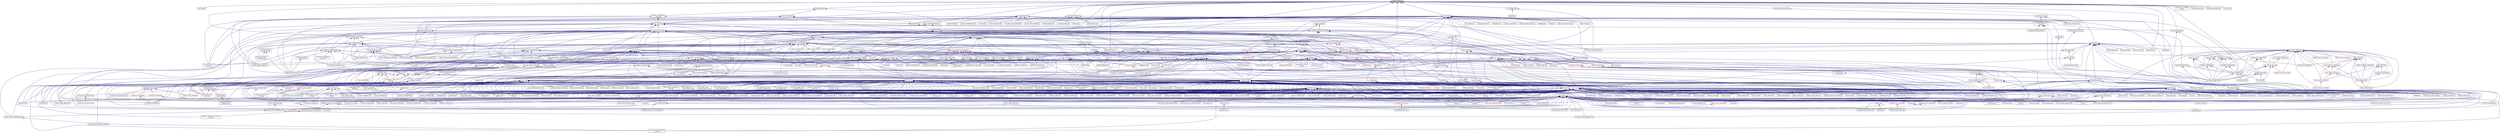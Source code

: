 digraph "runtime_fwd.hpp"
{
  edge [fontname="Helvetica",fontsize="10",labelfontname="Helvetica",labelfontsize="10"];
  node [fontname="Helvetica",fontsize="10",shape=record];
  Node193 [label="runtime_fwd.hpp",height=0.2,width=0.4,color="black", fillcolor="grey75", style="filled", fontcolor="black"];
  Node193 -> Node194 [dir="back",color="midnightblue",fontsize="10",style="solid",fontname="Helvetica"];
  Node194 [label="hpx_fwd.hpp",height=0.2,width=0.4,color="black", fillcolor="white", style="filled",URL="$d5/d46/hpx__fwd_8hpp.html"];
  Node193 -> Node195 [dir="back",color="midnightblue",fontsize="10",style="solid",fontname="Helvetica"];
  Node195 [label="basic_action.hpp",height=0.2,width=0.4,color="black", fillcolor="white", style="filled",URL="$d1/d7e/basic__action_8hpp.html"];
  Node195 -> Node196 [dir="back",color="midnightblue",fontsize="10",style="solid",fontname="Helvetica"];
  Node196 [label="component_storage.hpp",height=0.2,width=0.4,color="black", fillcolor="white", style="filled",URL="$d6/d36/components_2component__storage_2server_2component__storage_8hpp.html"];
  Node196 -> Node197 [dir="back",color="midnightblue",fontsize="10",style="solid",fontname="Helvetica"];
  Node197 [label="component_storage.hpp",height=0.2,width=0.4,color="red", fillcolor="white", style="filled",URL="$d0/dd6/components_2component__storage_2component__storage_8hpp.html"];
  Node197 -> Node201 [dir="back",color="midnightblue",fontsize="10",style="solid",fontname="Helvetica"];
  Node201 [label="component_storage.cpp",height=0.2,width=0.4,color="black", fillcolor="white", style="filled",URL="$d4/ddf/component__storage_8cpp.html"];
  Node196 -> Node202 [dir="back",color="midnightblue",fontsize="10",style="solid",fontname="Helvetica"];
  Node202 [label="migrate_from_storage.hpp",height=0.2,width=0.4,color="red", fillcolor="white", style="filled",URL="$d3/d9f/server_2migrate__from__storage_8hpp.html"];
  Node196 -> Node204 [dir="back",color="midnightblue",fontsize="10",style="solid",fontname="Helvetica"];
  Node204 [label="migrate_to_storage.hpp",height=0.2,width=0.4,color="red", fillcolor="white", style="filled",URL="$d4/d4c/server_2migrate__to__storage_8hpp.html"];
  Node204 -> Node205 [dir="back",color="midnightblue",fontsize="10",style="solid",fontname="Helvetica"];
  Node205 [label="component_module.cpp",height=0.2,width=0.4,color="black", fillcolor="white", style="filled",URL="$de/dc1/component__storage_2component__module_8cpp.html"];
  Node196 -> Node206 [dir="back",color="midnightblue",fontsize="10",style="solid",fontname="Helvetica"];
  Node206 [label="component_storage_server.cpp",height=0.2,width=0.4,color="black", fillcolor="white", style="filled",URL="$d4/dcb/component__storage__server_8cpp.html"];
  Node195 -> Node207 [dir="back",color="midnightblue",fontsize="10",style="solid",fontname="Helvetica"];
  Node207 [label="partition_unordered\l_map_component.hpp",height=0.2,width=0.4,color="black", fillcolor="white", style="filled",URL="$d8/df3/partition__unordered__map__component_8hpp.html"];
  Node207 -> Node208 [dir="back",color="midnightblue",fontsize="10",style="solid",fontname="Helvetica"];
  Node208 [label="unordered_map.hpp",height=0.2,width=0.4,color="red", fillcolor="white", style="filled",URL="$d9/ddf/hpx_2components_2containers_2unordered_2unordered__map_8hpp.html"];
  Node208 -> Node196 [dir="back",color="midnightblue",fontsize="10",style="solid",fontname="Helvetica"];
  Node208 -> Node211 [dir="back",color="midnightblue",fontsize="10",style="solid",fontname="Helvetica"];
  Node211 [label="partition_unordered\l_map_component.cpp",height=0.2,width=0.4,color="black", fillcolor="white", style="filled",URL="$d5/d34/partition__unordered__map__component_8cpp.html"];
  Node207 -> Node212 [dir="back",color="midnightblue",fontsize="10",style="solid",fontname="Helvetica"];
  Node212 [label="unordered_map_segmented\l_iterator.hpp",height=0.2,width=0.4,color="black", fillcolor="white", style="filled",URL="$dc/dfd/unordered__map__segmented__iterator_8hpp.html"];
  Node212 -> Node208 [dir="back",color="midnightblue",fontsize="10",style="solid",fontname="Helvetica"];
  Node207 -> Node211 [dir="back",color="midnightblue",fontsize="10",style="solid",fontname="Helvetica"];
  Node195 -> Node213 [dir="back",color="midnightblue",fontsize="10",style="solid",fontname="Helvetica"];
  Node213 [label="base_lco.hpp",height=0.2,width=0.4,color="black", fillcolor="white", style="filled",URL="$de/daa/base__lco_8hpp.html"];
  Node213 -> Node214 [dir="back",color="midnightblue",fontsize="10",style="solid",fontname="Helvetica"];
  Node214 [label="lcos.hpp",height=0.2,width=0.4,color="red", fillcolor="white", style="filled",URL="$d5/deb/lcos_8hpp.html"];
  Node214 -> Node216 [dir="back",color="midnightblue",fontsize="10",style="solid",fontname="Helvetica"];
  Node216 [label="apex_balance.cpp",height=0.2,width=0.4,color="black", fillcolor="white", style="filled",URL="$d4/d8e/apex__balance_8cpp.html"];
  Node214 -> Node217 [dir="back",color="midnightblue",fontsize="10",style="solid",fontname="Helvetica"];
  Node217 [label="apex_policy_engine\l_active_thread_count.cpp",height=0.2,width=0.4,color="black", fillcolor="white", style="filled",URL="$d5/d01/apex__policy__engine__active__thread__count_8cpp.html"];
  Node214 -> Node218 [dir="back",color="midnightblue",fontsize="10",style="solid",fontname="Helvetica"];
  Node218 [label="apex_policy_engine\l_events.cpp",height=0.2,width=0.4,color="black", fillcolor="white", style="filled",URL="$df/d0f/apex__policy__engine__events_8cpp.html"];
  Node214 -> Node219 [dir="back",color="midnightblue",fontsize="10",style="solid",fontname="Helvetica"];
  Node219 [label="apex_policy_engine\l_periodic.cpp",height=0.2,width=0.4,color="black", fillcolor="white", style="filled",URL="$d5/d7b/apex__policy__engine__periodic_8cpp.html"];
  Node214 -> Node220 [dir="back",color="midnightblue",fontsize="10",style="solid",fontname="Helvetica"];
  Node220 [label="heartbeat.cpp",height=0.2,width=0.4,color="black", fillcolor="white", style="filled",URL="$d8/d98/heartbeat_8cpp.html"];
  Node214 -> Node221 [dir="back",color="midnightblue",fontsize="10",style="solid",fontname="Helvetica"];
  Node221 [label="hello_world_component.hpp",height=0.2,width=0.4,color="red", fillcolor="white", style="filled",URL="$df/df0/hello__world__component_8hpp.html"];
  Node214 -> Node231 [dir="back",color="midnightblue",fontsize="10",style="solid",fontname="Helvetica"];
  Node231 [label="stencil_iterator.hpp",height=0.2,width=0.4,color="red", fillcolor="white", style="filled",URL="$dc/d5c/server_2stencil__iterator_8hpp.html"];
  Node231 -> Node227 [dir="back",color="midnightblue",fontsize="10",style="solid",fontname="Helvetica"];
  Node227 [label="solver.hpp",height=0.2,width=0.4,color="red", fillcolor="white", style="filled",URL="$db/d9a/server_2solver_8hpp.html"];
  Node231 -> Node232 [dir="back",color="midnightblue",fontsize="10",style="solid",fontname="Helvetica"];
  Node232 [label="stencil_iterator.cpp",height=0.2,width=0.4,color="black", fillcolor="white", style="filled",URL="$d6/de1/server_2stencil__iterator_8cpp.html"];
  Node214 -> Node237 [dir="back",color="midnightblue",fontsize="10",style="solid",fontname="Helvetica"];
  Node237 [label="enumerate_threads.cpp",height=0.2,width=0.4,color="black", fillcolor="white", style="filled",URL="$d3/dd4/enumerate__threads_8cpp.html"];
  Node214 -> Node238 [dir="back",color="midnightblue",fontsize="10",style="solid",fontname="Helvetica"];
  Node238 [label="fibonacci_await.cpp",height=0.2,width=0.4,color="black", fillcolor="white", style="filled",URL="$dc/d1c/fibonacci__await_8cpp.html"];
  Node214 -> Node239 [dir="back",color="midnightblue",fontsize="10",style="solid",fontname="Helvetica"];
  Node239 [label="fibonacci_dataflow.cpp",height=0.2,width=0.4,color="black", fillcolor="white", style="filled",URL="$df/d3d/fibonacci__dataflow_8cpp.html"];
  Node214 -> Node240 [dir="back",color="midnightblue",fontsize="10",style="solid",fontname="Helvetica"];
  Node240 [label="fibonacci_futures.cpp",height=0.2,width=0.4,color="black", fillcolor="white", style="filled",URL="$d6/de3/fibonacci__futures_8cpp.html"];
  Node214 -> Node241 [dir="back",color="midnightblue",fontsize="10",style="solid",fontname="Helvetica"];
  Node241 [label="fibonacci_futures_distributed.cpp",height=0.2,width=0.4,color="black", fillcolor="white", style="filled",URL="$d1/dc9/fibonacci__futures__distributed_8cpp.html"];
  Node214 -> Node242 [dir="back",color="midnightblue",fontsize="10",style="solid",fontname="Helvetica"];
  Node242 [label="fractals.cpp",height=0.2,width=0.4,color="black", fillcolor="white", style="filled",URL="$d8/d58/fractals_8cpp.html"];
  Node214 -> Node243 [dir="back",color="midnightblue",fontsize="10",style="solid",fontname="Helvetica"];
  Node243 [label="fractals_executor.cpp",height=0.2,width=0.4,color="black", fillcolor="white", style="filled",URL="$d9/da9/fractals__executor_8cpp.html"];
  Node214 -> Node244 [dir="back",color="midnightblue",fontsize="10",style="solid",fontname="Helvetica"];
  Node244 [label="fractals_struct.cpp",height=0.2,width=0.4,color="black", fillcolor="white", style="filled",URL="$d8/d2f/fractals__struct_8cpp.html"];
  Node214 -> Node245 [dir="back",color="midnightblue",fontsize="10",style="solid",fontname="Helvetica"];
  Node245 [label="hello_world.cpp",height=0.2,width=0.4,color="black", fillcolor="white", style="filled",URL="$d0/d67/hello__world_8cpp.html"];
  Node214 -> Node246 [dir="back",color="midnightblue",fontsize="10",style="solid",fontname="Helvetica"];
  Node246 [label="latch_local.cpp",height=0.2,width=0.4,color="black", fillcolor="white", style="filled",URL="$dd/dd3/latch__local_8cpp.html"];
  Node214 -> Node247 [dir="back",color="midnightblue",fontsize="10",style="solid",fontname="Helvetica"];
  Node247 [label="latch_remote.cpp",height=0.2,width=0.4,color="black", fillcolor="white", style="filled",URL="$df/d59/latch__remote_8cpp.html"];
  Node214 -> Node249 [dir="back",color="midnightblue",fontsize="10",style="solid",fontname="Helvetica"];
  Node249 [label="pingpong.cpp",height=0.2,width=0.4,color="black", fillcolor="white", style="filled",URL="$dd/d4d/pingpong_8cpp.html"];
  Node214 -> Node250 [dir="back",color="midnightblue",fontsize="10",style="solid",fontname="Helvetica"];
  Node250 [label="shared_mutex.cpp",height=0.2,width=0.4,color="black", fillcolor="white", style="filled",URL="$da/d0b/shared__mutex_8cpp.html"];
  Node214 -> Node252 [dir="back",color="midnightblue",fontsize="10",style="solid",fontname="Helvetica"];
  Node252 [label="sheneos_compare.cpp",height=0.2,width=0.4,color="black", fillcolor="white", style="filled",URL="$dc/d11/sheneos__compare_8cpp.html"];
  Node214 -> Node253 [dir="back",color="midnightblue",fontsize="10",style="solid",fontname="Helvetica"];
  Node253 [label="spell_check_file.cpp",height=0.2,width=0.4,color="black", fillcolor="white", style="filled",URL="$df/df7/spell__check__file_8cpp.html"];
  Node214 -> Node254 [dir="back",color="midnightblue",fontsize="10",style="solid",fontname="Helvetica"];
  Node254 [label="spell_check_simple.cpp",height=0.2,width=0.4,color="black", fillcolor="white", style="filled",URL="$dd/d54/spell__check__simple_8cpp.html"];
  Node214 -> Node255 [dir="back",color="midnightblue",fontsize="10",style="solid",fontname="Helvetica"];
  Node255 [label="simple_central_tuplespace\l_client.cpp",height=0.2,width=0.4,color="black", fillcolor="white", style="filled",URL="$d1/d7b/simple__central__tuplespace__client_8cpp.html"];
  Node214 -> Node256 [dir="back",color="midnightblue",fontsize="10",style="solid",fontname="Helvetica"];
  Node256 [label="hpx.hpp",height=0.2,width=0.4,color="red", fillcolor="white", style="filled",URL="$d0/daa/hpx_8hpp.html"];
  Node256 -> Node263 [dir="back",color="midnightblue",fontsize="10",style="solid",fontname="Helvetica"];
  Node263 [label="1d_stencil_4_throttle.cpp",height=0.2,width=0.4,color="black", fillcolor="white", style="filled",URL="$d6/de5/1d__stencil__4__throttle_8cpp.html"];
  Node256 -> Node268 [dir="back",color="midnightblue",fontsize="10",style="solid",fontname="Helvetica"];
  Node268 [label="accumulator.cpp",height=0.2,width=0.4,color="black", fillcolor="white", style="filled",URL="$d1/d81/accumulator_8cpp.html"];
  Node256 -> Node269 [dir="back",color="midnightblue",fontsize="10",style="solid",fontname="Helvetica"];
  Node269 [label="accumulator.hpp",height=0.2,width=0.4,color="black", fillcolor="white", style="filled",URL="$d4/d9d/server_2accumulator_8hpp.html"];
  Node269 -> Node268 [dir="back",color="midnightblue",fontsize="10",style="solid",fontname="Helvetica"];
  Node269 -> Node270 [dir="back",color="midnightblue",fontsize="10",style="solid",fontname="Helvetica"];
  Node270 [label="accumulator.hpp",height=0.2,width=0.4,color="red", fillcolor="white", style="filled",URL="$d8/d5e/accumulator_8hpp.html"];
  Node256 -> Node272 [dir="back",color="midnightblue",fontsize="10",style="solid",fontname="Helvetica"];
  Node272 [label="template_function_accumulator.hpp",height=0.2,width=0.4,color="black", fillcolor="white", style="filled",URL="$d7/da6/server_2template__function__accumulator_8hpp.html"];
  Node272 -> Node273 [dir="back",color="midnightblue",fontsize="10",style="solid",fontname="Helvetica"];
  Node273 [label="template_function_accumulator.cpp",height=0.2,width=0.4,color="black", fillcolor="white", style="filled",URL="$d5/d02/template__function__accumulator_8cpp.html"];
  Node272 -> Node274 [dir="back",color="midnightblue",fontsize="10",style="solid",fontname="Helvetica"];
  Node274 [label="template_function_accumulator.hpp",height=0.2,width=0.4,color="black", fillcolor="white", style="filled",URL="$d3/de9/template__function__accumulator_8hpp.html"];
  Node274 -> Node275 [dir="back",color="midnightblue",fontsize="10",style="solid",fontname="Helvetica"];
  Node275 [label="template_function_accumulator\l_client.cpp",height=0.2,width=0.4,color="black", fillcolor="white", style="filled",URL="$d0/dc6/template__function__accumulator__client_8cpp.html"];
  Node256 -> Node276 [dir="back",color="midnightblue",fontsize="10",style="solid",fontname="Helvetica"];
  Node276 [label="template_accumulator.cpp",height=0.2,width=0.4,color="black", fillcolor="white", style="filled",URL="$d0/d4a/template__accumulator_8cpp.html"];
  Node256 -> Node273 [dir="back",color="midnightblue",fontsize="10",style="solid",fontname="Helvetica"];
  Node256 -> Node274 [dir="back",color="midnightblue",fontsize="10",style="solid",fontname="Helvetica"];
  Node256 -> Node277 [dir="back",color="midnightblue",fontsize="10",style="solid",fontname="Helvetica"];
  Node277 [label="allgather_module.cpp",height=0.2,width=0.4,color="black", fillcolor="white", style="filled",URL="$df/de4/allgather__module_8cpp.html"];
  Node256 -> Node282 [dir="back",color="midnightblue",fontsize="10",style="solid",fontname="Helvetica"];
  Node282 [label="cancelable_action.cpp",height=0.2,width=0.4,color="black", fillcolor="white", style="filled",URL="$d5/d0c/cancelable__action_8cpp.html"];
  Node256 -> Node283 [dir="back",color="midnightblue",fontsize="10",style="solid",fontname="Helvetica"];
  Node283 [label="cancelable_action.hpp",height=0.2,width=0.4,color="red", fillcolor="white", style="filled",URL="$d5/d4d/server_2cancelable__action_8hpp.html"];
  Node283 -> Node282 [dir="back",color="midnightblue",fontsize="10",style="solid",fontname="Helvetica"];
  Node256 -> Node221 [dir="back",color="midnightblue",fontsize="10",style="solid",fontname="Helvetica"];
  Node256 -> Node232 [dir="back",color="midnightblue",fontsize="10",style="solid",fontname="Helvetica"];
  Node256 -> Node300 [dir="back",color="midnightblue",fontsize="10",style="solid",fontname="Helvetica"];
  Node300 [label="nqueen.cpp",height=0.2,width=0.4,color="black", fillcolor="white", style="filled",URL="$db/dca/nqueen_8cpp.html"];
  Node256 -> Node301 [dir="back",color="midnightblue",fontsize="10",style="solid",fontname="Helvetica"];
  Node301 [label="nqueen.hpp",height=0.2,width=0.4,color="red", fillcolor="white", style="filled",URL="$de/d58/server_2nqueen_8hpp.html"];
  Node301 -> Node300 [dir="back",color="midnightblue",fontsize="10",style="solid",fontname="Helvetica"];
  Node256 -> Node304 [dir="back",color="midnightblue",fontsize="10",style="solid",fontname="Helvetica"];
  Node304 [label="nqueen_client.cpp",height=0.2,width=0.4,color="black", fillcolor="white", style="filled",URL="$d3/d5e/nqueen__client_8cpp.html"];
  Node256 -> Node305 [dir="back",color="midnightblue",fontsize="10",style="solid",fontname="Helvetica"];
  Node305 [label="sine.cpp",height=0.2,width=0.4,color="black", fillcolor="white", style="filled",URL="$d3/d0d/server_2sine_8cpp.html"];
  Node256 -> Node306 [dir="back",color="midnightblue",fontsize="10",style="solid",fontname="Helvetica"];
  Node306 [label="sine.hpp",height=0.2,width=0.4,color="red", fillcolor="white", style="filled",URL="$d8/dac/sine_8hpp.html"];
  Node306 -> Node305 [dir="back",color="midnightblue",fontsize="10",style="solid",fontname="Helvetica"];
  Node256 -> Node315 [dir="back",color="midnightblue",fontsize="10",style="solid",fontname="Helvetica"];
  Node315 [label="factorial.cpp",height=0.2,width=0.4,color="black", fillcolor="white", style="filled",URL="$d9/d00/factorial_8cpp.html"];
  Node256 -> Node318 [dir="back",color="midnightblue",fontsize="10",style="solid",fontname="Helvetica"];
  Node318 [label="interest_calculator.cpp",height=0.2,width=0.4,color="black", fillcolor="white", style="filled",URL="$d2/d86/interest__calculator_8cpp.html"];
  Node256 -> Node319 [dir="back",color="midnightblue",fontsize="10",style="solid",fontname="Helvetica"];
  Node319 [label="non_atomic_rma.cpp",height=0.2,width=0.4,color="black", fillcolor="white", style="filled",URL="$d7/d8b/non__atomic__rma_8cpp.html"];
  Node256 -> Node322 [dir="back",color="midnightblue",fontsize="10",style="solid",fontname="Helvetica"];
  Node322 [label="quicksort.cpp",height=0.2,width=0.4,color="black", fillcolor="white", style="filled",URL="$d3/d1e/quicksort_8cpp.html"];
  Node256 -> Node330 [dir="back",color="midnightblue",fontsize="10",style="solid",fontname="Helvetica"];
  Node330 [label="random_mem_access.cpp",height=0.2,width=0.4,color="black", fillcolor="white", style="filled",URL="$d1/d51/random__mem__access_8cpp.html"];
  Node256 -> Node331 [dir="back",color="midnightblue",fontsize="10",style="solid",fontname="Helvetica"];
  Node331 [label="random_mem_access.hpp",height=0.2,width=0.4,color="red", fillcolor="white", style="filled",URL="$d0/d19/server_2random__mem__access_8hpp.html"];
  Node331 -> Node330 [dir="back",color="midnightblue",fontsize="10",style="solid",fontname="Helvetica"];
  Node256 -> Node334 [dir="back",color="midnightblue",fontsize="10",style="solid",fontname="Helvetica"];
  Node334 [label="random_mem_access_client.cpp",height=0.2,width=0.4,color="black", fillcolor="white", style="filled",URL="$df/d1b/random__mem__access__client_8cpp.html"];
  Node256 -> Node335 [dir="back",color="midnightblue",fontsize="10",style="solid",fontname="Helvetica"];
  Node335 [label="oversubscribing_resource\l_partitioner.cpp",height=0.2,width=0.4,color="black", fillcolor="white", style="filled",URL="$dd/dee/oversubscribing__resource__partitioner_8cpp.html"];
  Node256 -> Node336 [dir="back",color="midnightblue",fontsize="10",style="solid",fontname="Helvetica"];
  Node336 [label="simple_resource_partitioner.cpp",height=0.2,width=0.4,color="black", fillcolor="white", style="filled",URL="$d5/df9/simple__resource__partitioner_8cpp.html"];
  Node256 -> Node350 [dir="back",color="midnightblue",fontsize="10",style="solid",fontname="Helvetica"];
  Node350 [label="startup_shutdown.cpp",height=0.2,width=0.4,color="black", fillcolor="white", style="filled",URL="$d3/dfc/server_2startup__shutdown_8cpp.html"];
  Node256 -> Node353 [dir="back",color="midnightblue",fontsize="10",style="solid",fontname="Helvetica"];
  Node353 [label="throttle.cpp",height=0.2,width=0.4,color="black", fillcolor="white", style="filled",URL="$de/d56/server_2throttle_8cpp.html"];
  Node256 -> Node354 [dir="back",color="midnightblue",fontsize="10",style="solid",fontname="Helvetica"];
  Node354 [label="throttle.hpp",height=0.2,width=0.4,color="red", fillcolor="white", style="filled",URL="$db/dc9/server_2throttle_8hpp.html"];
  Node354 -> Node353 [dir="back",color="midnightblue",fontsize="10",style="solid",fontname="Helvetica"];
  Node256 -> Node367 [dir="back",color="midnightblue",fontsize="10",style="solid",fontname="Helvetica"];
  Node367 [label="simple_central_tuplespace.hpp",height=0.2,width=0.4,color="black", fillcolor="white", style="filled",URL="$db/d69/server_2simple__central__tuplespace_8hpp.html"];
  Node367 -> Node368 [dir="back",color="midnightblue",fontsize="10",style="solid",fontname="Helvetica"];
  Node368 [label="simple_central_tuplespace.cpp",height=0.2,width=0.4,color="black", fillcolor="white", style="filled",URL="$d3/dec/simple__central__tuplespace_8cpp.html"];
  Node367 -> Node369 [dir="back",color="midnightblue",fontsize="10",style="solid",fontname="Helvetica"];
  Node369 [label="simple_central_tuplespace.hpp",height=0.2,width=0.4,color="black", fillcolor="white", style="filled",URL="$d0/d4b/stubs_2simple__central__tuplespace_8hpp.html"];
  Node369 -> Node370 [dir="back",color="midnightblue",fontsize="10",style="solid",fontname="Helvetica"];
  Node370 [label="simple_central_tuplespace.hpp",height=0.2,width=0.4,color="black", fillcolor="white", style="filled",URL="$d5/ddd/simple__central__tuplespace_8hpp.html"];
  Node370 -> Node255 [dir="back",color="midnightblue",fontsize="10",style="solid",fontname="Helvetica"];
  Node256 -> Node371 [dir="back",color="midnightblue",fontsize="10",style="solid",fontname="Helvetica"];
  Node371 [label="tuples_warehouse.hpp",height=0.2,width=0.4,color="black", fillcolor="white", style="filled",URL="$da/de6/tuples__warehouse_8hpp.html"];
  Node371 -> Node367 [dir="back",color="midnightblue",fontsize="10",style="solid",fontname="Helvetica"];
  Node256 -> Node368 [dir="back",color="midnightblue",fontsize="10",style="solid",fontname="Helvetica"];
  Node256 -> Node386 [dir="back",color="midnightblue",fontsize="10",style="solid",fontname="Helvetica"];
  Node386 [label="stream.cpp",height=0.2,width=0.4,color="black", fillcolor="white", style="filled",URL="$da/d5f/stream_8cpp.html"];
  Node256 -> Node392 [dir="back",color="midnightblue",fontsize="10",style="solid",fontname="Helvetica"];
  Node392 [label="network_storage.cpp",height=0.2,width=0.4,color="black", fillcolor="white", style="filled",URL="$db/daa/network__storage_8cpp.html"];
  Node256 -> Node394 [dir="back",color="midnightblue",fontsize="10",style="solid",fontname="Helvetica"];
  Node394 [label="osu_bcast.cpp",height=0.2,width=0.4,color="black", fillcolor="white", style="filled",URL="$d3/dca/osu__bcast_8cpp.html"];
  Node256 -> Node407 [dir="back",color="midnightblue",fontsize="10",style="solid",fontname="Helvetica"];
  Node407 [label="action_move_semantics.cpp",height=0.2,width=0.4,color="black", fillcolor="white", style="filled",URL="$d4/db3/action__move__semantics_8cpp.html"];
  Node256 -> Node409 [dir="back",color="midnightblue",fontsize="10",style="solid",fontname="Helvetica"];
  Node409 [label="duplicate_id_registration\l_1596.cpp",height=0.2,width=0.4,color="black", fillcolor="white", style="filled",URL="$db/d8d/duplicate__id__registration__1596_8cpp.html"];
  Node256 -> Node412 [dir="back",color="midnightblue",fontsize="10",style="solid",fontname="Helvetica"];
  Node412 [label="send_gid_keep_component\l_1624.cpp",height=0.2,width=0.4,color="black", fillcolor="white", style="filled",URL="$d9/d49/send__gid__keep__component__1624_8cpp.html"];
  Node256 -> Node413 [dir="back",color="midnightblue",fontsize="10",style="solid",fontname="Helvetica"];
  Node413 [label="algorithms.cc",height=0.2,width=0.4,color="black", fillcolor="white", style="filled",URL="$d5/d1b/algorithms_8cc.html"];
  Node256 -> Node414 [dir="back",color="midnightblue",fontsize="10",style="solid",fontname="Helvetica"];
  Node414 [label="matrix_hpx.hh",height=0.2,width=0.4,color="red", fillcolor="white", style="filled",URL="$d5/d89/matrix__hpx_8hh.html"];
  Node414 -> Node413 [dir="back",color="midnightblue",fontsize="10",style="solid",fontname="Helvetica"];
  Node256 -> Node419 [dir="back",color="midnightblue",fontsize="10",style="solid",fontname="Helvetica"];
  Node419 [label="block_matrix.cc",height=0.2,width=0.4,color="black", fillcolor="white", style="filled",URL="$de/d88/block__matrix_8cc.html"];
  Node256 -> Node427 [dir="back",color="midnightblue",fontsize="10",style="solid",fontname="Helvetica"];
  Node427 [label="id_type_ref_counting\l_1032.cpp",height=0.2,width=0.4,color="black", fillcolor="white", style="filled",URL="$d8/dfd/id__type__ref__counting__1032_8cpp.html"];
  Node256 -> Node430 [dir="back",color="midnightblue",fontsize="10",style="solid",fontname="Helvetica"];
  Node430 [label="after_588.cpp",height=0.2,width=0.4,color="black", fillcolor="white", style="filled",URL="$dc/dc0/after__588_8cpp.html"];
  Node256 -> Node432 [dir="back",color="midnightblue",fontsize="10",style="solid",fontname="Helvetica"];
  Node432 [label="async_unwrap_1037.cpp",height=0.2,width=0.4,color="black", fillcolor="white", style="filled",URL="$d4/d13/async__unwrap__1037_8cpp.html"];
  Node256 -> Node450 [dir="back",color="midnightblue",fontsize="10",style="solid",fontname="Helvetica"];
  Node450 [label="lifetime_588.cpp",height=0.2,width=0.4,color="black", fillcolor="white", style="filled",URL="$d7/dca/lifetime__588_8cpp.html"];
  Node256 -> Node457 [dir="back",color="midnightblue",fontsize="10",style="solid",fontname="Helvetica"];
  Node457 [label="set_hpx_limit_798.cpp",height=0.2,width=0.4,color="black", fillcolor="white", style="filled",URL="$d2/dfb/set__hpx__limit__798_8cpp.html"];
  Node256 -> Node459 [dir="back",color="midnightblue",fontsize="10",style="solid",fontname="Helvetica"];
  Node459 [label="shared_stated_leaked\l_1211.cpp",height=0.2,width=0.4,color="black", fillcolor="white", style="filled",URL="$dc/dce/shared__stated__leaked__1211_8cpp.html"];
  Node256 -> Node461 [dir="back",color="midnightblue",fontsize="10",style="solid",fontname="Helvetica"];
  Node461 [label="wait_all_hang_1946.cpp",height=0.2,width=0.4,color="black", fillcolor="white", style="filled",URL="$d5/d69/wait__all__hang__1946_8cpp.html"];
  Node256 -> Node493 [dir="back",color="midnightblue",fontsize="10",style="solid",fontname="Helvetica"];
  Node493 [label="managed_refcnt_checker.cpp",height=0.2,width=0.4,color="black", fillcolor="white", style="filled",URL="$d3/d8d/managed__refcnt__checker_8cpp.html"];
  Node256 -> Node508 [dir="back",color="midnightblue",fontsize="10",style="solid",fontname="Helvetica"];
  Node508 [label="managed_refcnt_checker.hpp",height=0.2,width=0.4,color="red", fillcolor="white", style="filled",URL="$df/da6/server_2managed__refcnt__checker_8hpp.html"];
  Node508 -> Node493 [dir="back",color="midnightblue",fontsize="10",style="solid",fontname="Helvetica"];
  Node256 -> Node511 [dir="back",color="midnightblue",fontsize="10",style="solid",fontname="Helvetica"];
  Node511 [label="simple_refcnt_checker.hpp",height=0.2,width=0.4,color="red", fillcolor="white", style="filled",URL="$d6/d3d/server_2simple__refcnt__checker_8hpp.html"];
  Node511 -> Node512 [dir="back",color="midnightblue",fontsize="10",style="solid",fontname="Helvetica"];
  Node512 [label="simple_refcnt_checker.cpp",height=0.2,width=0.4,color="black", fillcolor="white", style="filled",URL="$df/d16/simple__refcnt__checker_8cpp.html"];
  Node256 -> Node515 [dir="back",color="midnightblue",fontsize="10",style="solid",fontname="Helvetica"];
  Node515 [label="simple_mobile_object.cpp",height=0.2,width=0.4,color="black", fillcolor="white", style="filled",URL="$d2/da7/simple__mobile__object_8cpp.html"];
  Node256 -> Node512 [dir="back",color="midnightblue",fontsize="10",style="solid",fontname="Helvetica"];
  Node256 -> Node522 [dir="back",color="midnightblue",fontsize="10",style="solid",fontname="Helvetica"];
  Node522 [label="await.cpp",height=0.2,width=0.4,color="black", fillcolor="white", style="filled",URL="$d6/d41/await_8cpp.html"];
  Node256 -> Node524 [dir="back",color="midnightblue",fontsize="10",style="solid",fontname="Helvetica"];
  Node524 [label="condition_variable.cpp",height=0.2,width=0.4,color="black", fillcolor="white", style="filled",URL="$d1/ded/tests_2unit_2lcos_2condition__variable_8cpp.html"];
  Node256 -> Node530 [dir="back",color="midnightblue",fontsize="10",style="solid",fontname="Helvetica"];
  Node530 [label="local_barrier.cpp",height=0.2,width=0.4,color="black", fillcolor="white", style="filled",URL="$d2/db4/tests_2unit_2lcos_2local__barrier_8cpp.html"];
  Node256 -> Node531 [dir="back",color="midnightblue",fontsize="10",style="solid",fontname="Helvetica"];
  Node531 [label="local_dataflow.cpp",height=0.2,width=0.4,color="black", fillcolor="white", style="filled",URL="$d9/d92/local__dataflow_8cpp.html"];
  Node256 -> Node532 [dir="back",color="midnightblue",fontsize="10",style="solid",fontname="Helvetica"];
  Node532 [label="local_dataflow_executor.cpp",height=0.2,width=0.4,color="black", fillcolor="white", style="filled",URL="$d2/d73/local__dataflow__executor_8cpp.html"];
  Node256 -> Node533 [dir="back",color="midnightblue",fontsize="10",style="solid",fontname="Helvetica"];
  Node533 [label="local_dataflow_executor\l_v1.cpp",height=0.2,width=0.4,color="black", fillcolor="white", style="filled",URL="$df/d49/local__dataflow__executor__v1_8cpp.html"];
  Node256 -> Node534 [dir="back",color="midnightblue",fontsize="10",style="solid",fontname="Helvetica"];
  Node534 [label="local_dataflow_std\l_array.cpp",height=0.2,width=0.4,color="black", fillcolor="white", style="filled",URL="$db/dcb/local__dataflow__std__array_8cpp.html"];
  Node256 -> Node535 [dir="back",color="midnightblue",fontsize="10",style="solid",fontname="Helvetica"];
  Node535 [label="local_event.cpp",height=0.2,width=0.4,color="black", fillcolor="white", style="filled",URL="$df/d9a/local__event_8cpp.html"];
  Node256 -> Node749 [dir="back",color="midnightblue",fontsize="10",style="solid",fontname="Helvetica"];
  Node749 [label="put_parcels_with_coalescing.cpp",height=0.2,width=0.4,color="black", fillcolor="white", style="filled",URL="$d6/dca/put__parcels__with__coalescing_8cpp.html"];
  Node256 -> Node750 [dir="back",color="midnightblue",fontsize="10",style="solid",fontname="Helvetica"];
  Node750 [label="put_parcels_with_compression.cpp",height=0.2,width=0.4,color="black", fillcolor="white", style="filled",URL="$df/d62/put__parcels__with__compression_8cpp.html"];
  Node256 -> Node752 [dir="back",color="midnightblue",fontsize="10",style="solid",fontname="Helvetica"];
  Node752 [label="serialize_buffer.cpp",height=0.2,width=0.4,color="black", fillcolor="white", style="filled",URL="$d1/d00/serialize__buffer_8cpp.html"];
  Node214 -> Node762 [dir="back",color="midnightblue",fontsize="10",style="solid",fontname="Helvetica"];
  Node762 [label="return_future_2847.cpp",height=0.2,width=0.4,color="black", fillcolor="white", style="filled",URL="$d3/dfe/return__future__2847_8cpp.html"];
  Node214 -> Node763 [dir="back",color="midnightblue",fontsize="10",style="solid",fontname="Helvetica"];
  Node763 [label="return_non_default\l_constructible_2847.cpp",height=0.2,width=0.4,color="black", fillcolor="white", style="filled",URL="$dc/d11/return__non__default__constructible__2847_8cpp.html"];
  Node214 -> Node409 [dir="back",color="midnightblue",fontsize="10",style="solid",fontname="Helvetica"];
  Node214 -> Node412 [dir="back",color="midnightblue",fontsize="10",style="solid",fontname="Helvetica"];
  Node214 -> Node764 [dir="back",color="midnightblue",fontsize="10",style="solid",fontname="Helvetica"];
  Node764 [label="async_action_1813.cpp",height=0.2,width=0.4,color="black", fillcolor="white", style="filled",URL="$db/de6/async__action__1813_8cpp.html"];
  Node214 -> Node768 [dir="back",color="midnightblue",fontsize="10",style="solid",fontname="Helvetica"];
  Node768 [label="dataflow_791.cpp",height=0.2,width=0.4,color="black", fillcolor="white", style="filled",URL="$d6/da1/dataflow__791_8cpp.html"];
  Node214 -> Node770 [dir="back",color="midnightblue",fontsize="10",style="solid",fontname="Helvetica"];
  Node770 [label="future_timed_wait_1025.cpp",height=0.2,width=0.4,color="black", fillcolor="white", style="filled",URL="$de/d7d/future__timed__wait__1025_8cpp.html"];
  Node214 -> Node459 [dir="back",color="midnightblue",fontsize="10",style="solid",fontname="Helvetica"];
  Node214 -> Node773 [dir="back",color="midnightblue",fontsize="10",style="solid",fontname="Helvetica"];
  Node773 [label="sliding_semaphore_2338.cpp",height=0.2,width=0.4,color="black", fillcolor="white", style="filled",URL="$da/da6/sliding__semaphore__2338_8cpp.html"];
  Node214 -> Node774 [dir="back",color="midnightblue",fontsize="10",style="solid",fontname="Helvetica"];
  Node774 [label="wait_for_action_2796.cpp",height=0.2,width=0.4,color="black", fillcolor="white", style="filled",URL="$dc/db9/wait__for__action__2796_8cpp.html"];
  Node214 -> Node775 [dir="back",color="midnightblue",fontsize="10",style="solid",fontname="Helvetica"];
  Node775 [label="function_serialization\l_728.cpp",height=0.2,width=0.4,color="black", fillcolor="white", style="filled",URL="$d8/db1/function__serialization__728_8cpp.html"];
  Node214 -> Node776 [dir="back",color="midnightblue",fontsize="10",style="solid",fontname="Helvetica"];
  Node776 [label="protect_with_nullary\l_pfo.cpp",height=0.2,width=0.4,color="black", fillcolor="white", style="filled",URL="$df/db5/protect__with__nullary__pfo_8cpp.html"];
  Node214 -> Node777 [dir="back",color="midnightblue",fontsize="10",style="solid",fontname="Helvetica"];
  Node777 [label="tuple_serialization\l_803.cpp",height=0.2,width=0.4,color="black", fillcolor="white", style="filled",URL="$de/d61/tuple__serialization__803_8cpp.html"];
  Node214 -> Node778 [dir="back",color="midnightblue",fontsize="10",style="solid",fontname="Helvetica"];
  Node778 [label="zero_copy_parcels_1001.cpp",height=0.2,width=0.4,color="black", fillcolor="white", style="filled",URL="$da/dfd/zero__copy__parcels__1001_8cpp.html"];
  Node214 -> Node779 [dir="back",color="midnightblue",fontsize="10",style="solid",fontname="Helvetica"];
  Node779 [label="return_future.cpp",height=0.2,width=0.4,color="black", fillcolor="white", style="filled",URL="$d4/dbe/return__future_8cpp.html"];
  Node214 -> Node780 [dir="back",color="midnightblue",fontsize="10",style="solid",fontname="Helvetica"];
  Node780 [label="find_clients_from_prefix.cpp",height=0.2,width=0.4,color="black", fillcolor="white", style="filled",URL="$dc/d15/find__clients__from__prefix_8cpp.html"];
  Node214 -> Node781 [dir="back",color="midnightblue",fontsize="10",style="solid",fontname="Helvetica"];
  Node781 [label="find_ids_from_prefix.cpp",height=0.2,width=0.4,color="black", fillcolor="white", style="filled",URL="$dc/df3/find__ids__from__prefix_8cpp.html"];
  Node214 -> Node782 [dir="back",color="midnightblue",fontsize="10",style="solid",fontname="Helvetica"];
  Node782 [label="get_colocation_id.cpp",height=0.2,width=0.4,color="black", fillcolor="white", style="filled",URL="$dd/d0d/get__colocation__id_8cpp.html"];
  Node214 -> Node783 [dir="back",color="midnightblue",fontsize="10",style="solid",fontname="Helvetica"];
  Node783 [label="apex_action_count.cpp",height=0.2,width=0.4,color="black", fillcolor="white", style="filled",URL="$d8/de5/apex__action__count_8cpp.html"];
  Node214 -> Node784 [dir="back",color="midnightblue",fontsize="10",style="solid",fontname="Helvetica"];
  Node784 [label="action_invoke_no_more\l_than.cpp",height=0.2,width=0.4,color="black", fillcolor="white", style="filled",URL="$db/d8a/action__invoke__no__more__than_8cpp.html"];
  Node214 -> Node785 [dir="back",color="midnightblue",fontsize="10",style="solid",fontname="Helvetica"];
  Node785 [label="migrate_component.cpp",height=0.2,width=0.4,color="black", fillcolor="white", style="filled",URL="$dc/d78/migrate__component_8cpp.html"];
  Node214 -> Node786 [dir="back",color="midnightblue",fontsize="10",style="solid",fontname="Helvetica"];
  Node786 [label="apply_colocated.cpp",height=0.2,width=0.4,color="black", fillcolor="white", style="filled",URL="$d5/dd3/apply__colocated_8cpp.html"];
  Node214 -> Node790 [dir="back",color="midnightblue",fontsize="10",style="solid",fontname="Helvetica"];
  Node790 [label="apply_remote.cpp",height=0.2,width=0.4,color="black", fillcolor="white", style="filled",URL="$d9/d40/apply__remote_8cpp.html"];
  Node214 -> Node791 [dir="back",color="midnightblue",fontsize="10",style="solid",fontname="Helvetica"];
  Node791 [label="apply_remote_client.cpp",height=0.2,width=0.4,color="black", fillcolor="white", style="filled",URL="$d9/def/apply__remote__client_8cpp.html"];
  Node214 -> Node792 [dir="back",color="midnightblue",fontsize="10",style="solid",fontname="Helvetica"];
  Node792 [label="async_cb_colocated.cpp",height=0.2,width=0.4,color="black", fillcolor="white", style="filled",URL="$d7/d7f/async__cb__colocated_8cpp.html"];
  Node214 -> Node793 [dir="back",color="midnightblue",fontsize="10",style="solid",fontname="Helvetica"];
  Node793 [label="async_cb_remote.cpp",height=0.2,width=0.4,color="black", fillcolor="white", style="filled",URL="$da/d88/async__cb__remote_8cpp.html"];
  Node214 -> Node794 [dir="back",color="midnightblue",fontsize="10",style="solid",fontname="Helvetica"];
  Node794 [label="async_cb_remote_client.cpp",height=0.2,width=0.4,color="black", fillcolor="white", style="filled",URL="$d2/d31/async__cb__remote__client_8cpp.html"];
  Node214 -> Node797 [dir="back",color="midnightblue",fontsize="10",style="solid",fontname="Helvetica"];
  Node797 [label="async_continue_cb_colocated.cpp",height=0.2,width=0.4,color="black", fillcolor="white", style="filled",URL="$dd/dce/async__continue__cb__colocated_8cpp.html"];
  Node214 -> Node801 [dir="back",color="midnightblue",fontsize="10",style="solid",fontname="Helvetica"];
  Node801 [label="async_remote.cpp",height=0.2,width=0.4,color="black", fillcolor="white", style="filled",URL="$dd/dd8/async__remote_8cpp.html"];
  Node214 -> Node802 [dir="back",color="midnightblue",fontsize="10",style="solid",fontname="Helvetica"];
  Node802 [label="async_remote_client.cpp",height=0.2,width=0.4,color="black", fillcolor="white", style="filled",URL="$d6/d49/async__remote__client_8cpp.html"];
  Node214 -> Node805 [dir="back",color="midnightblue",fontsize="10",style="solid",fontname="Helvetica"];
  Node805 [label="channel.cpp",height=0.2,width=0.4,color="black", fillcolor="white", style="filled",URL="$dd/d5f/channel_8cpp.html"];
  Node214 -> Node807 [dir="back",color="midnightblue",fontsize="10",style="solid",fontname="Helvetica"];
  Node807 [label="client_then.cpp",height=0.2,width=0.4,color="black", fillcolor="white", style="filled",URL="$d1/d5a/client__then_8cpp.html"];
  Node214 -> Node808 [dir="back",color="midnightblue",fontsize="10",style="solid",fontname="Helvetica"];
  Node808 [label="counting_semaphore.cpp",height=0.2,width=0.4,color="black", fillcolor="white", style="filled",URL="$df/de9/counting__semaphore_8cpp.html"];
  Node214 -> Node810 [dir="back",color="midnightblue",fontsize="10",style="solid",fontname="Helvetica"];
  Node810 [label="future.cpp",height=0.2,width=0.4,color="black", fillcolor="white", style="filled",URL="$d6/d4d/future_8cpp.html"];
  Node214 -> Node811 [dir="back",color="midnightblue",fontsize="10",style="solid",fontname="Helvetica"];
  Node811 [label="future_then.cpp",height=0.2,width=0.4,color="black", fillcolor="white", style="filled",URL="$df/da5/future__then_8cpp.html"];
  Node214 -> Node812 [dir="back",color="midnightblue",fontsize="10",style="solid",fontname="Helvetica"];
  Node812 [label="future_then_executor.cpp",height=0.2,width=0.4,color="black", fillcolor="white", style="filled",URL="$df/dbe/future__then__executor_8cpp.html"];
  Node214 -> Node813 [dir="back",color="midnightblue",fontsize="10",style="solid",fontname="Helvetica"];
  Node813 [label="future_then_executor\l_v1.cpp",height=0.2,width=0.4,color="black", fillcolor="white", style="filled",URL="$de/dc5/future__then__executor__v1_8cpp.html"];
  Node214 -> Node535 [dir="back",color="midnightblue",fontsize="10",style="solid",fontname="Helvetica"];
  Node214 -> Node819 [dir="back",color="midnightblue",fontsize="10",style="solid",fontname="Helvetica"];
  Node819 [label="packaged_action.cpp",height=0.2,width=0.4,color="black", fillcolor="white", style="filled",URL="$d3/d63/packaged__action_8cpp.html"];
  Node214 -> Node820 [dir="back",color="midnightblue",fontsize="10",style="solid",fontname="Helvetica"];
  Node820 [label="promise.cpp",height=0.2,width=0.4,color="black", fillcolor="white", style="filled",URL="$d1/d4f/tests_2unit_2lcos_2promise_8cpp.html"];
  Node214 -> Node823 [dir="back",color="midnightblue",fontsize="10",style="solid",fontname="Helvetica"];
  Node823 [label="shared_future.cpp",height=0.2,width=0.4,color="black", fillcolor="white", style="filled",URL="$d3/d69/shared__future_8cpp.html"];
  Node214 -> Node824 [dir="back",color="midnightblue",fontsize="10",style="solid",fontname="Helvetica"];
  Node824 [label="shared_mutex1.cpp",height=0.2,width=0.4,color="black", fillcolor="white", style="filled",URL="$d8/d57/shared__mutex1_8cpp.html"];
  Node214 -> Node825 [dir="back",color="midnightblue",fontsize="10",style="solid",fontname="Helvetica"];
  Node825 [label="shared_mutex2.cpp",height=0.2,width=0.4,color="black", fillcolor="white", style="filled",URL="$d1/d40/shared__mutex2_8cpp.html"];
  Node214 -> Node826 [dir="back",color="midnightblue",fontsize="10",style="solid",fontname="Helvetica"];
  Node826 [label="sliding_semaphore.cpp",height=0.2,width=0.4,color="black", fillcolor="white", style="filled",URL="$d2/d38/sliding__semaphore_8cpp.html"];
  Node214 -> Node829 [dir="back",color="midnightblue",fontsize="10",style="solid",fontname="Helvetica"];
  Node829 [label="when_all.cpp",height=0.2,width=0.4,color="black", fillcolor="white", style="filled",URL="$da/d18/when__all_8cpp.html"];
  Node214 -> Node830 [dir="back",color="midnightblue",fontsize="10",style="solid",fontname="Helvetica"];
  Node830 [label="when_all_std_array.cpp",height=0.2,width=0.4,color="black", fillcolor="white", style="filled",URL="$d0/dfc/when__all__std__array_8cpp.html"];
  Node214 -> Node831 [dir="back",color="midnightblue",fontsize="10",style="solid",fontname="Helvetica"];
  Node831 [label="when_any.cpp",height=0.2,width=0.4,color="black", fillcolor="white", style="filled",URL="$d7/d30/when__any_8cpp.html"];
  Node214 -> Node832 [dir="back",color="midnightblue",fontsize="10",style="solid",fontname="Helvetica"];
  Node832 [label="when_any_std_array.cpp",height=0.2,width=0.4,color="black", fillcolor="white", style="filled",URL="$d3/d3d/when__any__std__array_8cpp.html"];
  Node214 -> Node833 [dir="back",color="midnightblue",fontsize="10",style="solid",fontname="Helvetica"];
  Node833 [label="when_each.cpp",height=0.2,width=0.4,color="black", fillcolor="white", style="filled",URL="$d0/d95/when__each_8cpp.html"];
  Node214 -> Node834 [dir="back",color="midnightblue",fontsize="10",style="solid",fontname="Helvetica"];
  Node834 [label="when_some.cpp",height=0.2,width=0.4,color="black", fillcolor="white", style="filled",URL="$dc/d48/when__some_8cpp.html"];
  Node214 -> Node835 [dir="back",color="midnightblue",fontsize="10",style="solid",fontname="Helvetica"];
  Node835 [label="when_some_std_array.cpp",height=0.2,width=0.4,color="black", fillcolor="white", style="filled",URL="$df/d4d/when__some__std__array_8cpp.html"];
  Node214 -> Node752 [dir="back",color="midnightblue",fontsize="10",style="solid",fontname="Helvetica"];
  Node214 -> Node836 [dir="back",color="midnightblue",fontsize="10",style="solid",fontname="Helvetica"];
  Node836 [label="thread.cpp",height=0.2,width=0.4,color="black", fillcolor="white", style="filled",URL="$d0/d4e/tests_2unit_2threads_2thread_8cpp.html"];
  Node214 -> Node837 [dir="back",color="midnightblue",fontsize="10",style="solid",fontname="Helvetica"];
  Node837 [label="thread_affinity.cpp",height=0.2,width=0.4,color="black", fillcolor="white", style="filled",URL="$da/dce/thread__affinity_8cpp.html"];
  Node214 -> Node838 [dir="back",color="midnightblue",fontsize="10",style="solid",fontname="Helvetica"];
  Node838 [label="thread_id.cpp",height=0.2,width=0.4,color="black", fillcolor="white", style="filled",URL="$df/d88/thread__id_8cpp.html"];
  Node214 -> Node839 [dir="back",color="midnightblue",fontsize="10",style="solid",fontname="Helvetica"];
  Node839 [label="thread_suspension_executor.cpp",height=0.2,width=0.4,color="black", fillcolor="white", style="filled",URL="$de/d9f/thread__suspension__executor_8cpp.html"];
  Node214 -> Node840 [dir="back",color="midnightblue",fontsize="10",style="solid",fontname="Helvetica"];
  Node840 [label="thread_yield.cpp",height=0.2,width=0.4,color="black", fillcolor="white", style="filled",URL="$dc/d23/thread__yield_8cpp.html"];
  Node214 -> Node841 [dir="back",color="midnightblue",fontsize="10",style="solid",fontname="Helvetica"];
  Node841 [label="tss.cpp",height=0.2,width=0.4,color="black", fillcolor="white", style="filled",URL="$dc/d69/tests_2unit_2threads_2tss_8cpp.html"];
  Node213 -> Node843 [dir="back",color="midnightblue",fontsize="10",style="solid",fontname="Helvetica"];
  Node843 [label="base_lco_with_value.hpp",height=0.2,width=0.4,color="black", fillcolor="white", style="filled",URL="$d2/df5/base__lco__with__value_8hpp.html"];
  Node843 -> Node214 [dir="back",color="midnightblue",fontsize="10",style="solid",fontname="Helvetica"];
  Node843 -> Node844 [dir="back",color="midnightblue",fontsize="10",style="solid",fontname="Helvetica"];
  Node844 [label="promise_lco.hpp",height=0.2,width=0.4,color="red", fillcolor="white", style="filled",URL="$db/d91/promise__lco_8hpp.html"];
  Node844 -> Node845 [dir="back",color="midnightblue",fontsize="10",style="solid",fontname="Helvetica"];
  Node845 [label="promise_base.hpp",height=0.2,width=0.4,color="red", fillcolor="white", style="filled",URL="$d0/d70/promise__base_8hpp.html"];
  Node843 -> Node1289 [dir="back",color="midnightblue",fontsize="10",style="solid",fontname="Helvetica"];
  Node1289 [label="channel.hpp",height=0.2,width=0.4,color="black", fillcolor="white", style="filled",URL="$d8/d9a/server_2channel_8hpp.html"];
  Node1289 -> Node1148 [dir="back",color="midnightblue",fontsize="10",style="solid",fontname="Helvetica"];
  Node1148 [label="channel.hpp",height=0.2,width=0.4,color="black", fillcolor="white", style="filled",URL="$db/d20/channel_8hpp.html"];
  Node1148 -> Node214 [dir="back",color="midnightblue",fontsize="10",style="solid",fontname="Helvetica"];
  Node843 -> Node1290 [dir="back",color="midnightblue",fontsize="10",style="solid",fontname="Helvetica"];
  Node1290 [label="latch.hpp",height=0.2,width=0.4,color="red", fillcolor="white", style="filled",URL="$df/d32/server_2latch_8hpp.html"];
  Node1290 -> Node1250 [dir="back",color="midnightblue",fontsize="10",style="solid",fontname="Helvetica"];
  Node1250 [label="latch.cpp",height=0.2,width=0.4,color="black", fillcolor="white", style="filled",URL="$d8/dd6/latch_8cpp.html"];
  Node843 -> Node1291 [dir="back",color="midnightblue",fontsize="10",style="solid",fontname="Helvetica"];
  Node1291 [label="base_performance_counter.hpp",height=0.2,width=0.4,color="red", fillcolor="white", style="filled",URL="$d7/d00/server_2base__performance__counter_8hpp.html"];
  Node1291 -> Node1292 [dir="back",color="midnightblue",fontsize="10",style="solid",fontname="Helvetica"];
  Node1292 [label="base_performance_counter.hpp",height=0.2,width=0.4,color="black", fillcolor="white", style="filled",URL="$d1/da2/base__performance__counter_8hpp.html"];
  Node1292 -> Node306 [dir="back",color="midnightblue",fontsize="10",style="solid",fontname="Helvetica"];
  Node1292 -> Node1260 [dir="back",color="midnightblue",fontsize="10",style="solid",fontname="Helvetica"];
  Node1260 [label="counters.cpp",height=0.2,width=0.4,color="black", fillcolor="white", style="filled",URL="$d5/d4d/counters_8cpp.html"];
  Node1291 -> Node1169 [dir="back",color="midnightblue",fontsize="10",style="solid",fontname="Helvetica"];
  Node1169 [label="arithmetics_counter.hpp",height=0.2,width=0.4,color="black", fillcolor="white", style="filled",URL="$d1/d64/arithmetics__counter_8hpp.html"];
  Node1169 -> Node1170 [dir="back",color="midnightblue",fontsize="10",style="solid",fontname="Helvetica"];
  Node1170 [label="registry.cpp",height=0.2,width=0.4,color="black", fillcolor="white", style="filled",URL="$d6/d72/registry_8cpp.html"];
  Node1169 -> Node1171 [dir="back",color="midnightblue",fontsize="10",style="solid",fontname="Helvetica"];
  Node1171 [label="arithmetics_counter.cpp",height=0.2,width=0.4,color="black", fillcolor="white", style="filled",URL="$d8/daf/arithmetics__counter_8cpp.html"];
  Node1291 -> Node1172 [dir="back",color="midnightblue",fontsize="10",style="solid",fontname="Helvetica"];
  Node1172 [label="arithmetics_counter\l_extended.hpp",height=0.2,width=0.4,color="black", fillcolor="white", style="filled",URL="$d1/d32/arithmetics__counter__extended_8hpp.html"];
  Node1172 -> Node1170 [dir="back",color="midnightblue",fontsize="10",style="solid",fontname="Helvetica"];
  Node1172 -> Node1173 [dir="back",color="midnightblue",fontsize="10",style="solid",fontname="Helvetica"];
  Node1173 [label="arithmetics_counter\l_extended.cpp",height=0.2,width=0.4,color="black", fillcolor="white", style="filled",URL="$d2/d43/arithmetics__counter__extended_8cpp.html"];
  Node1291 -> Node1293 [dir="back",color="midnightblue",fontsize="10",style="solid",fontname="Helvetica"];
  Node1293 [label="elapsed_time_counter.hpp",height=0.2,width=0.4,color="black", fillcolor="white", style="filled",URL="$dd/de8/elapsed__time__counter_8hpp.html"];
  Node1293 -> Node1170 [dir="back",color="midnightblue",fontsize="10",style="solid",fontname="Helvetica"];
  Node1293 -> Node1294 [dir="back",color="midnightblue",fontsize="10",style="solid",fontname="Helvetica"];
  Node1294 [label="elapsed_time_counter.cpp",height=0.2,width=0.4,color="black", fillcolor="white", style="filled",URL="$d4/d6a/elapsed__time__counter_8cpp.html"];
  Node1291 -> Node1295 [dir="back",color="midnightblue",fontsize="10",style="solid",fontname="Helvetica"];
  Node1295 [label="raw_counter.hpp",height=0.2,width=0.4,color="black", fillcolor="white", style="filled",URL="$d9/d2d/raw__counter_8hpp.html"];
  Node1295 -> Node1170 [dir="back",color="midnightblue",fontsize="10",style="solid",fontname="Helvetica"];
  Node1295 -> Node1296 [dir="back",color="midnightblue",fontsize="10",style="solid",fontname="Helvetica"];
  Node1296 [label="raw_counter.cpp",height=0.2,width=0.4,color="black", fillcolor="white", style="filled",URL="$d8/d9a/raw__counter_8cpp.html"];
  Node1291 -> Node1297 [dir="back",color="midnightblue",fontsize="10",style="solid",fontname="Helvetica"];
  Node1297 [label="raw_values_counter.hpp",height=0.2,width=0.4,color="black", fillcolor="white", style="filled",URL="$dc/dd5/raw__values__counter_8hpp.html"];
  Node1297 -> Node1170 [dir="back",color="midnightblue",fontsize="10",style="solid",fontname="Helvetica"];
  Node1297 -> Node1298 [dir="back",color="midnightblue",fontsize="10",style="solid",fontname="Helvetica"];
  Node1298 [label="raw_values_counter.cpp",height=0.2,width=0.4,color="black", fillcolor="white", style="filled",URL="$d1/d78/raw__values__counter_8cpp.html"];
  Node1291 -> Node1299 [dir="back",color="midnightblue",fontsize="10",style="solid",fontname="Helvetica"];
  Node1299 [label="statistics_counter.hpp",height=0.2,width=0.4,color="black", fillcolor="white", style="filled",URL="$d4/dbd/statistics__counter_8hpp.html"];
  Node1299 -> Node1170 [dir="back",color="midnightblue",fontsize="10",style="solid",fontname="Helvetica"];
  Node1299 -> Node1300 [dir="back",color="midnightblue",fontsize="10",style="solid",fontname="Helvetica"];
  Node1300 [label="statistics_counter.cpp",height=0.2,width=0.4,color="black", fillcolor="white", style="filled",URL="$d1/d91/statistics__counter_8cpp.html"];
  Node843 -> Node1305 [dir="back",color="midnightblue",fontsize="10",style="solid",fontname="Helvetica"];
  Node1305 [label="hosted_locality_namespace.hpp",height=0.2,width=0.4,color="black", fillcolor="white", style="filled",URL="$db/d52/hosted__locality__namespace_8hpp.html"];
  Node1305 -> Node1306 [dir="back",color="midnightblue",fontsize="10",style="solid",fontname="Helvetica"];
  Node1306 [label="big_boot_barrier.cpp",height=0.2,width=0.4,color="black", fillcolor="white", style="filled",URL="$d9/d5e/big__boot__barrier_8cpp.html"];
  Node1305 -> Node1269 [dir="back",color="midnightblue",fontsize="10",style="solid",fontname="Helvetica"];
  Node1269 [label="hosted_locality_namespace.cpp",height=0.2,width=0.4,color="black", fillcolor="white", style="filled",URL="$d4/d5f/hosted__locality__namespace_8cpp.html"];
  Node843 -> Node1307 [dir="back",color="midnightblue",fontsize="10",style="solid",fontname="Helvetica"];
  Node1307 [label="primary_namespace.hpp",height=0.2,width=0.4,color="black", fillcolor="white", style="filled",URL="$de/d49/server_2primary__namespace_8hpp.html"];
  Node1307 -> Node1308 [dir="back",color="midnightblue",fontsize="10",style="solid",fontname="Helvetica"];
  Node1308 [label="async_colocated.hpp",height=0.2,width=0.4,color="red", fillcolor="white", style="filled",URL="$d3/d0f/async__colocated_8hpp.html"];
  Node1308 -> Node1236 [dir="back",color="midnightblue",fontsize="10",style="solid",fontname="Helvetica"];
  Node1236 [label="async.hpp",height=0.2,width=0.4,color="red", fillcolor="white", style="filled",URL="$d4/d59/include_2async_8hpp.html"];
  Node1236 -> Node1237 [dir="back",color="midnightblue",fontsize="10",style="solid",fontname="Helvetica"];
  Node1237 [label="apex_fibonacci.cpp",height=0.2,width=0.4,color="black", fillcolor="white", style="filled",URL="$de/de1/apex__fibonacci_8cpp.html"];
  Node1236 -> Node217 [dir="back",color="midnightblue",fontsize="10",style="solid",fontname="Helvetica"];
  Node1236 -> Node218 [dir="back",color="midnightblue",fontsize="10",style="solid",fontname="Helvetica"];
  Node1236 -> Node219 [dir="back",color="midnightblue",fontsize="10",style="solid",fontname="Helvetica"];
  Node1236 -> Node862 [dir="back",color="midnightblue",fontsize="10",style="solid",fontname="Helvetica"];
  Node862 [label="1d_wave_equation.cpp",height=0.2,width=0.4,color="black", fillcolor="white", style="filled",URL="$da/dab/1d__wave__equation_8cpp.html"];
  Node1236 -> Node315 [dir="back",color="midnightblue",fontsize="10",style="solid",fontname="Helvetica"];
  Node1236 -> Node1238 [dir="back",color="midnightblue",fontsize="10",style="solid",fontname="Helvetica"];
  Node1238 [label="fibonacci.cpp",height=0.2,width=0.4,color="black", fillcolor="white", style="filled",URL="$d9/d89/fibonacci_8cpp.html"];
  Node1236 -> Node1239 [dir="back",color="midnightblue",fontsize="10",style="solid",fontname="Helvetica"];
  Node1239 [label="fibonacci_one.cpp",height=0.2,width=0.4,color="black", fillcolor="white", style="filled",URL="$d8/d78/fibonacci__one_8cpp.html"];
  Node1236 -> Node1240 [dir="back",color="midnightblue",fontsize="10",style="solid",fontname="Helvetica"];
  Node1240 [label="print_to_console.cpp",height=0.2,width=0.4,color="black", fillcolor="white", style="filled",URL="$d7/de6/print__to__console_8cpp.html"];
  Node1236 -> Node322 [dir="back",color="midnightblue",fontsize="10",style="solid",fontname="Helvetica"];
  Node1236 -> Node870 [dir="back",color="midnightblue",fontsize="10",style="solid",fontname="Helvetica"];
  Node870 [label="sierpinski.cpp",height=0.2,width=0.4,color="black", fillcolor="white", style="filled",URL="$d3/d7e/sierpinski_8cpp.html"];
  Node1236 -> Node369 [dir="back",color="midnightblue",fontsize="10",style="solid",fontname="Helvetica"];
  Node1236 -> Node214 [dir="back",color="midnightblue",fontsize="10",style="solid",fontname="Helvetica"];
  Node1236 -> Node875 [dir="back",color="midnightblue",fontsize="10",style="solid",fontname="Helvetica"];
  Node875 [label="future_overhead.cpp",height=0.2,width=0.4,color="black", fillcolor="white", style="filled",URL="$d3/d79/future__overhead_8cpp.html"];
  Node1236 -> Node877 [dir="back",color="midnightblue",fontsize="10",style="solid",fontname="Helvetica"];
  Node877 [label="spinlock_overhead1.cpp",height=0.2,width=0.4,color="black", fillcolor="white", style="filled",URL="$d0/d32/spinlock__overhead1_8cpp.html"];
  Node1236 -> Node878 [dir="back",color="midnightblue",fontsize="10",style="solid",fontname="Helvetica"];
  Node878 [label="spinlock_overhead2.cpp",height=0.2,width=0.4,color="black", fillcolor="white", style="filled",URL="$de/d55/spinlock__overhead2_8cpp.html"];
  Node1236 -> Node1241 [dir="back",color="midnightblue",fontsize="10",style="solid",fontname="Helvetica"];
  Node1241 [label="async_deferred_1523.cpp",height=0.2,width=0.4,color="black", fillcolor="white", style="filled",URL="$da/d8e/async__deferred__1523_8cpp.html"];
  Node1236 -> Node1242 [dir="back",color="midnightblue",fontsize="10",style="solid",fontname="Helvetica"];
  Node1242 [label="make_continuation_1615.cpp",height=0.2,width=0.4,color="black", fillcolor="white", style="filled",URL="$d4/d2c/make__continuation__1615_8cpp.html"];
  Node1236 -> Node1243 [dir="back",color="midnightblue",fontsize="10",style="solid",fontname="Helvetica"];
  Node1243 [label="plain_action_1550.cpp",height=0.2,width=0.4,color="black", fillcolor="white", style="filled",URL="$d0/dff/plain__action__1550_8cpp.html"];
  Node1236 -> Node1081 [dir="back",color="midnightblue",fontsize="10",style="solid",fontname="Helvetica"];
  Node1081 [label="plain_action_move_semantics.cpp",height=0.2,width=0.4,color="black", fillcolor="white", style="filled",URL="$db/d0f/plain__action__move__semantics_8cpp.html"];
  Node1236 -> Node1102 [dir="back",color="midnightblue",fontsize="10",style="solid",fontname="Helvetica"];
  Node1102 [label="create_n_components\l_2323.cpp",height=0.2,width=0.4,color="black", fillcolor="white", style="filled",URL="$d9/d8c/create__n__components__2323_8cpp.html"];
  Node1236 -> Node764 [dir="back",color="midnightblue",fontsize="10",style="solid",fontname="Helvetica"];
  Node1236 -> Node1082 [dir="back",color="midnightblue",fontsize="10",style="solid",fontname="Helvetica"];
  Node1082 [label="future_hang_on_get\l_629.cpp",height=0.2,width=0.4,color="black", fillcolor="white", style="filled",URL="$d6/dfd/future__hang__on__get__629_8cpp.html"];
  Node1236 -> Node1083 [dir="back",color="midnightblue",fontsize="10",style="solid",fontname="Helvetica"];
  Node1083 [label="future_hang_on_then\l_629.cpp",height=0.2,width=0.4,color="black", fillcolor="white", style="filled",URL="$d1/ddc/future__hang__on__then__629_8cpp.html"];
  Node1236 -> Node1084 [dir="back",color="midnightblue",fontsize="10",style="solid",fontname="Helvetica"];
  Node1084 [label="future_hang_on_wait\l_with_callback_629.cpp",height=0.2,width=0.4,color="black", fillcolor="white", style="filled",URL="$d0/d0e/future__hang__on__wait__with__callback__629_8cpp.html"];
  Node1236 -> Node775 [dir="back",color="midnightblue",fontsize="10",style="solid",fontname="Helvetica"];
  Node1236 -> Node777 [dir="back",color="midnightblue",fontsize="10",style="solid",fontname="Helvetica"];
  Node1236 -> Node778 [dir="back",color="midnightblue",fontsize="10",style="solid",fontname="Helvetica"];
  Node1236 -> Node780 [dir="back",color="midnightblue",fontsize="10",style="solid",fontname="Helvetica"];
  Node1236 -> Node781 [dir="back",color="midnightblue",fontsize="10",style="solid",fontname="Helvetica"];
  Node1236 -> Node782 [dir="back",color="midnightblue",fontsize="10",style="solid",fontname="Helvetica"];
  Node1236 -> Node783 [dir="back",color="midnightblue",fontsize="10",style="solid",fontname="Helvetica"];
  Node1236 -> Node1111 [dir="back",color="midnightblue",fontsize="10",style="solid",fontname="Helvetica"];
  Node1111 [label="distribution_policy\l_executor.cpp",height=0.2,width=0.4,color="black", fillcolor="white", style="filled",URL="$da/d92/distribution__policy__executor_8cpp.html"];
  Node1236 -> Node1112 [dir="back",color="midnightblue",fontsize="10",style="solid",fontname="Helvetica"];
  Node1112 [label="distribution_policy\l_executor_v1.cpp",height=0.2,width=0.4,color="black", fillcolor="white", style="filled",URL="$dd/d43/distribution__policy__executor__v1_8cpp.html"];
  Node1236 -> Node792 [dir="back",color="midnightblue",fontsize="10",style="solid",fontname="Helvetica"];
  Node1236 -> Node793 [dir="back",color="midnightblue",fontsize="10",style="solid",fontname="Helvetica"];
  Node1236 -> Node794 [dir="back",color="midnightblue",fontsize="10",style="solid",fontname="Helvetica"];
  Node1236 -> Node797 [dir="back",color="midnightblue",fontsize="10",style="solid",fontname="Helvetica"];
  Node1236 -> Node801 [dir="back",color="midnightblue",fontsize="10",style="solid",fontname="Helvetica"];
  Node1236 -> Node802 [dir="back",color="midnightblue",fontsize="10",style="solid",fontname="Helvetica"];
  Node1236 -> Node522 [dir="back",color="midnightblue",fontsize="10",style="solid",fontname="Helvetica"];
  Node1236 -> Node1219 [dir="back",color="midnightblue",fontsize="10",style="solid",fontname="Helvetica"];
  Node1219 [label="future_wait.cpp",height=0.2,width=0.4,color="black", fillcolor="white", style="filled",URL="$d6/d2f/future__wait_8cpp.html"];
  Node1236 -> Node839 [dir="back",color="midnightblue",fontsize="10",style="solid",fontname="Helvetica"];
  Node1236 -> Node1222 [dir="back",color="midnightblue",fontsize="10",style="solid",fontname="Helvetica"];
  Node1222 [label="unwrap.cpp",height=0.2,width=0.4,color="black", fillcolor="white", style="filled",URL="$df/d62/unwrap_8cpp.html"];
  Node1308 -> Node1309 [dir="back",color="midnightblue",fontsize="10",style="solid",fontname="Helvetica"];
  Node1309 [label="broadcast.hpp",height=0.2,width=0.4,color="red", fillcolor="white", style="filled",URL="$d8/d93/hpx_2lcos_2broadcast_8hpp.html"];
  Node1309 -> Node1227 [dir="back",color="midnightblue",fontsize="10",style="solid",fontname="Helvetica"];
  Node1227 [label="addressing_service.cpp",height=0.2,width=0.4,color="black", fillcolor="white", style="filled",URL="$d7/d38/addressing__service_8cpp.html"];
  Node1309 -> Node1229 [dir="back",color="midnightblue",fontsize="10",style="solid",fontname="Helvetica"];
  Node1229 [label="runtime_support_server.cpp",height=0.2,width=0.4,color="black", fillcolor="white", style="filled",URL="$de/d5c/runtime__support__server_8cpp.html"];
  Node1308 -> Node1274 [dir="back",color="midnightblue",fontsize="10",style="solid",fontname="Helvetica"];
  Node1274 [label="async_colocated_callback.hpp",height=0.2,width=0.4,color="black", fillcolor="white", style="filled",URL="$d7/df0/async__colocated__callback_8hpp.html"];
  Node1274 -> Node1236 [dir="back",color="midnightblue",fontsize="10",style="solid",fontname="Helvetica"];
  Node1274 -> Node1275 [dir="back",color="midnightblue",fontsize="10",style="solid",fontname="Helvetica"];
  Node1275 [label="colocating_distribution\l_policy.hpp",height=0.2,width=0.4,color="black", fillcolor="white", style="filled",URL="$d2/db5/colocating__distribution__policy_8hpp.html"];
  Node1275 -> Node1071 [dir="back",color="midnightblue",fontsize="10",style="solid",fontname="Helvetica"];
  Node1071 [label="components.hpp",height=0.2,width=0.4,color="black", fillcolor="white", style="filled",URL="$d2/d8d/components_8hpp.html"];
  Node1071 -> Node269 [dir="back",color="midnightblue",fontsize="10",style="solid",fontname="Helvetica"];
  Node1071 -> Node270 [dir="back",color="midnightblue",fontsize="10",style="solid",fontname="Helvetica"];
  Node1071 -> Node1072 [dir="back",color="midnightblue",fontsize="10",style="solid",fontname="Helvetica"];
  Node1072 [label="template_accumulator.hpp",height=0.2,width=0.4,color="black", fillcolor="white", style="filled",URL="$d0/d3f/server_2template__accumulator_8hpp.html"];
  Node1072 -> Node1073 [dir="back",color="midnightblue",fontsize="10",style="solid",fontname="Helvetica"];
  Node1073 [label="template_accumulator.hpp",height=0.2,width=0.4,color="red", fillcolor="white", style="filled",URL="$dd/da9/template__accumulator_8hpp.html"];
  Node1071 -> Node272 [dir="back",color="midnightblue",fontsize="10",style="solid",fontname="Helvetica"];
  Node1071 -> Node1073 [dir="back",color="midnightblue",fontsize="10",style="solid",fontname="Helvetica"];
  Node1071 -> Node273 [dir="back",color="midnightblue",fontsize="10",style="solid",fontname="Helvetica"];
  Node1071 -> Node274 [dir="back",color="midnightblue",fontsize="10",style="solid",fontname="Helvetica"];
  Node1071 -> Node277 [dir="back",color="midnightblue",fontsize="10",style="solid",fontname="Helvetica"];
  Node1071 -> Node1075 [dir="back",color="midnightblue",fontsize="10",style="solid",fontname="Helvetica"];
  Node1075 [label="allgather.hpp",height=0.2,width=0.4,color="red", fillcolor="white", style="filled",URL="$d4/d4a/allgather_8hpp.html"];
  Node1075 -> Node277 [dir="back",color="midnightblue",fontsize="10",style="solid",fontname="Helvetica"];
  Node1071 -> Node902 [dir="back",color="midnightblue",fontsize="10",style="solid",fontname="Helvetica"];
  Node902 [label="allgather_and_gate.hpp",height=0.2,width=0.4,color="red", fillcolor="white", style="filled",URL="$d9/dbb/allgather__and__gate_8hpp.html"];
  Node902 -> Node277 [dir="back",color="midnightblue",fontsize="10",style="solid",fontname="Helvetica"];
  Node1071 -> Node282 [dir="back",color="midnightblue",fontsize="10",style="solid",fontname="Helvetica"];
  Node1071 -> Node283 [dir="back",color="midnightblue",fontsize="10",style="solid",fontname="Helvetica"];
  Node1071 -> Node285 [dir="back",color="midnightblue",fontsize="10",style="solid",fontname="Helvetica"];
  Node285 [label="cancelable_action.hpp",height=0.2,width=0.4,color="red", fillcolor="white", style="filled",URL="$d6/d28/cancelable__action_8hpp.html"];
  Node1071 -> Node221 [dir="back",color="midnightblue",fontsize="10",style="solid",fontname="Helvetica"];
  Node1071 -> Node1076 [dir="back",color="midnightblue",fontsize="10",style="solid",fontname="Helvetica"];
  Node1076 [label="row.hpp",height=0.2,width=0.4,color="red", fillcolor="white", style="filled",URL="$de/d74/server_2row_8hpp.html"];
  Node1071 -> Node231 [dir="back",color="midnightblue",fontsize="10",style="solid",fontname="Helvetica"];
  Node1071 -> Node227 [dir="back",color="midnightblue",fontsize="10",style="solid",fontname="Helvetica"];
  Node1071 -> Node1077 [dir="back",color="midnightblue",fontsize="10",style="solid",fontname="Helvetica"];
  Node1077 [label="jacobi_component.cpp",height=0.2,width=0.4,color="black", fillcolor="white", style="filled",URL="$d1/d25/jacobi__component_8cpp.html"];
  Node1071 -> Node301 [dir="back",color="midnightblue",fontsize="10",style="solid",fontname="Helvetica"];
  Node1071 -> Node305 [dir="back",color="midnightblue",fontsize="10",style="solid",fontname="Helvetica"];
  Node1071 -> Node865 [dir="back",color="midnightblue",fontsize="10",style="solid",fontname="Helvetica"];
  Node865 [label="component_ctors.cpp",height=0.2,width=0.4,color="black", fillcolor="white", style="filled",URL="$d3/d2a/component__ctors_8cpp.html"];
  Node1071 -> Node866 [dir="back",color="midnightblue",fontsize="10",style="solid",fontname="Helvetica"];
  Node866 [label="component_in_executable.cpp",height=0.2,width=0.4,color="black", fillcolor="white", style="filled",URL="$d8/d4b/component__in__executable_8cpp.html"];
  Node1071 -> Node867 [dir="back",color="midnightblue",fontsize="10",style="solid",fontname="Helvetica"];
  Node867 [label="component_inheritance.cpp",height=0.2,width=0.4,color="black", fillcolor="white", style="filled",URL="$d8/d55/component__inheritance_8cpp.html"];
  Node1071 -> Node868 [dir="back",color="midnightblue",fontsize="10",style="solid",fontname="Helvetica"];
  Node868 [label="component_with_executor.cpp",height=0.2,width=0.4,color="black", fillcolor="white", style="filled",URL="$d4/d20/component__with__executor_8cpp.html"];
  Node1071 -> Node315 [dir="back",color="midnightblue",fontsize="10",style="solid",fontname="Helvetica"];
  Node1071 -> Node245 [dir="back",color="midnightblue",fontsize="10",style="solid",fontname="Helvetica"];
  Node1071 -> Node246 [dir="back",color="midnightblue",fontsize="10",style="solid",fontname="Helvetica"];
  Node1071 -> Node247 [dir="back",color="midnightblue",fontsize="10",style="solid",fontname="Helvetica"];
  Node1071 -> Node249 [dir="back",color="midnightblue",fontsize="10",style="solid",fontname="Helvetica"];
  Node1071 -> Node331 [dir="back",color="midnightblue",fontsize="10",style="solid",fontname="Helvetica"];
  Node1071 -> Node252 [dir="back",color="midnightblue",fontsize="10",style="solid",fontname="Helvetica"];
  Node1071 -> Node354 [dir="back",color="midnightblue",fontsize="10",style="solid",fontname="Helvetica"];
  Node1071 -> Node358 [dir="back",color="midnightblue",fontsize="10",style="solid",fontname="Helvetica"];
  Node358 [label="throttle_client.cpp",height=0.2,width=0.4,color="black", fillcolor="white", style="filled",URL="$d0/db7/throttle__client_8cpp.html"];
  Node1071 -> Node367 [dir="back",color="midnightblue",fontsize="10",style="solid",fontname="Helvetica"];
  Node1071 -> Node371 [dir="back",color="midnightblue",fontsize="10",style="solid",fontname="Helvetica"];
  Node1071 -> Node370 [dir="back",color="midnightblue",fontsize="10",style="solid",fontname="Helvetica"];
  Node1071 -> Node854 [dir="back",color="midnightblue",fontsize="10",style="solid",fontname="Helvetica"];
  Node854 [label="iostreams.hpp",height=0.2,width=0.4,color="red", fillcolor="white", style="filled",URL="$de/d22/iostreams_8hpp.html"];
  Node854 -> Node855 [dir="back",color="midnightblue",fontsize="10",style="solid",fontname="Helvetica"];
  Node855 [label="async_io_action.cpp",height=0.2,width=0.4,color="black", fillcolor="white", style="filled",URL="$d3/df5/async__io__action_8cpp.html"];
  Node854 -> Node856 [dir="back",color="midnightblue",fontsize="10",style="solid",fontname="Helvetica"];
  Node856 [label="async_io_external.cpp",height=0.2,width=0.4,color="black", fillcolor="white", style="filled",URL="$da/d9a/async__io__external_8cpp.html"];
  Node854 -> Node857 [dir="back",color="midnightblue",fontsize="10",style="solid",fontname="Helvetica"];
  Node857 [label="async_io_low_level.cpp",height=0.2,width=0.4,color="black", fillcolor="white", style="filled",URL="$dc/d10/async__io__low__level_8cpp.html"];
  Node854 -> Node858 [dir="back",color="midnightblue",fontsize="10",style="solid",fontname="Helvetica"];
  Node858 [label="async_io_simple.cpp",height=0.2,width=0.4,color="black", fillcolor="white", style="filled",URL="$da/db7/async__io__simple_8cpp.html"];
  Node854 -> Node859 [dir="back",color="midnightblue",fontsize="10",style="solid",fontname="Helvetica"];
  Node859 [label="rnd_future_reduce.cpp",height=0.2,width=0.4,color="black", fillcolor="white", style="filled",URL="$d1/db5/rnd__future__reduce_8cpp.html"];
  Node854 -> Node231 [dir="back",color="midnightblue",fontsize="10",style="solid",fontname="Helvetica"];
  Node854 -> Node862 [dir="back",color="midnightblue",fontsize="10",style="solid",fontname="Helvetica"];
  Node854 -> Node865 [dir="back",color="midnightblue",fontsize="10",style="solid",fontname="Helvetica"];
  Node854 -> Node866 [dir="back",color="midnightblue",fontsize="10",style="solid",fontname="Helvetica"];
  Node854 -> Node867 [dir="back",color="midnightblue",fontsize="10",style="solid",fontname="Helvetica"];
  Node854 -> Node868 [dir="back",color="midnightblue",fontsize="10",style="solid",fontname="Helvetica"];
  Node854 -> Node237 [dir="back",color="midnightblue",fontsize="10",style="solid",fontname="Helvetica"];
  Node854 -> Node242 [dir="back",color="midnightblue",fontsize="10",style="solid",fontname="Helvetica"];
  Node854 -> Node243 [dir="back",color="midnightblue",fontsize="10",style="solid",fontname="Helvetica"];
  Node854 -> Node245 [dir="back",color="midnightblue",fontsize="10",style="solid",fontname="Helvetica"];
  Node854 -> Node869 [dir="back",color="midnightblue",fontsize="10",style="solid",fontname="Helvetica"];
  Node869 [label="interval_timer.cpp",height=0.2,width=0.4,color="black", fillcolor="white", style="filled",URL="$de/df1/examples_2quickstart_2interval__timer_8cpp.html"];
  Node854 -> Node249 [dir="back",color="midnightblue",fontsize="10",style="solid",fontname="Helvetica"];
  Node854 -> Node250 [dir="back",color="midnightblue",fontsize="10",style="solid",fontname="Helvetica"];
  Node854 -> Node870 [dir="back",color="midnightblue",fontsize="10",style="solid",fontname="Helvetica"];
  Node854 -> Node871 [dir="back",color="midnightblue",fontsize="10",style="solid",fontname="Helvetica"];
  Node871 [label="simple_future_continuation.cpp",height=0.2,width=0.4,color="black", fillcolor="white", style="filled",URL="$d8/d3c/simple__future__continuation_8cpp.html"];
  Node854 -> Node335 [dir="back",color="midnightblue",fontsize="10",style="solid",fontname="Helvetica"];
  Node854 -> Node336 [dir="back",color="midnightblue",fontsize="10",style="solid",fontname="Helvetica"];
  Node854 -> Node255 [dir="back",color="midnightblue",fontsize="10",style="solid",fontname="Helvetica"];
  Node854 -> Node875 [dir="back",color="midnightblue",fontsize="10",style="solid",fontname="Helvetica"];
  Node854 -> Node877 [dir="back",color="midnightblue",fontsize="10",style="solid",fontname="Helvetica"];
  Node854 -> Node878 [dir="back",color="midnightblue",fontsize="10",style="solid",fontname="Helvetica"];
  Node854 -> Node386 [dir="back",color="midnightblue",fontsize="10",style="solid",fontname="Helvetica"];
  Node854 -> Node394 [dir="back",color="midnightblue",fontsize="10",style="solid",fontname="Helvetica"];
  Node854 -> Node879 [dir="back",color="midnightblue",fontsize="10",style="solid",fontname="Helvetica"];
  Node879 [label="plain_action_1330.cpp",height=0.2,width=0.4,color="black", fillcolor="white", style="filled",URL="$d4/def/plain__action__1330_8cpp.html"];
  Node854 -> Node461 [dir="back",color="midnightblue",fontsize="10",style="solid",fontname="Helvetica"];
  Node854 -> Node775 [dir="back",color="midnightblue",fontsize="10",style="solid",fontname="Helvetica"];
  Node854 -> Node881 [dir="back",color="midnightblue",fontsize="10",style="solid",fontname="Helvetica"];
  Node881 [label="inheritance_2_classes\l_abstract.cpp",height=0.2,width=0.4,color="black", fillcolor="white", style="filled",URL="$dd/d8e/inheritance__2__classes__abstract_8cpp.html"];
  Node854 -> Node882 [dir="back",color="midnightblue",fontsize="10",style="solid",fontname="Helvetica"];
  Node882 [label="inheritance_2_classes\l_concrete.cpp",height=0.2,width=0.4,color="black", fillcolor="white", style="filled",URL="$d8/dc5/inheritance__2__classes__concrete_8cpp.html"];
  Node854 -> Node883 [dir="back",color="midnightblue",fontsize="10",style="solid",fontname="Helvetica"];
  Node883 [label="inheritance_3_classes\l_1_abstract.cpp",height=0.2,width=0.4,color="black", fillcolor="white", style="filled",URL="$dc/dfb/inheritance__3__classes__1__abstract_8cpp.html"];
  Node854 -> Node884 [dir="back",color="midnightblue",fontsize="10",style="solid",fontname="Helvetica"];
  Node884 [label="inheritance_3_classes\l_2_abstract.cpp",height=0.2,width=0.4,color="black", fillcolor="white", style="filled",URL="$dd/d34/inheritance__3__classes__2__abstract_8cpp.html"];
  Node854 -> Node885 [dir="back",color="midnightblue",fontsize="10",style="solid",fontname="Helvetica"];
  Node885 [label="inheritance_3_classes\l_concrete.cpp",height=0.2,width=0.4,color="black", fillcolor="white", style="filled",URL="$de/d09/inheritance__3__classes__concrete_8cpp.html"];
  Node854 -> Node785 [dir="back",color="midnightblue",fontsize="10",style="solid",fontname="Helvetica"];
  Node854 -> Node749 [dir="back",color="midnightblue",fontsize="10",style="solid",fontname="Helvetica"];
  Node854 -> Node750 [dir="back",color="midnightblue",fontsize="10",style="solid",fontname="Helvetica"];
  Node1071 -> Node1078 [dir="back",color="midnightblue",fontsize="10",style="solid",fontname="Helvetica"];
  Node1078 [label="runtime.hpp",height=0.2,width=0.4,color="black", fillcolor="white", style="filled",URL="$d5/d15/include_2runtime_8hpp.html"];
  Node1078 -> Node855 [dir="back",color="midnightblue",fontsize="10",style="solid",fontname="Helvetica"];
  Node1078 -> Node856 [dir="back",color="midnightblue",fontsize="10",style="solid",fontname="Helvetica"];
  Node1078 -> Node857 [dir="back",color="midnightblue",fontsize="10",style="solid",fontname="Helvetica"];
  Node1078 -> Node858 [dir="back",color="midnightblue",fontsize="10",style="solid",fontname="Helvetica"];
  Node1078 -> Node859 [dir="back",color="midnightblue",fontsize="10",style="solid",fontname="Helvetica"];
  Node1078 -> Node335 [dir="back",color="midnightblue",fontsize="10",style="solid",fontname="Helvetica"];
  Node1078 -> Node1079 [dir="back",color="midnightblue",fontsize="10",style="solid",fontname="Helvetica"];
  Node1079 [label="system_characteristics.hpp",height=0.2,width=0.4,color="black", fillcolor="white", style="filled",URL="$d0/d07/system__characteristics_8hpp.html"];
  Node1079 -> Node335 [dir="back",color="midnightblue",fontsize="10",style="solid",fontname="Helvetica"];
  Node1079 -> Node336 [dir="back",color="midnightblue",fontsize="10",style="solid",fontname="Helvetica"];
  Node1078 -> Node336 [dir="back",color="midnightblue",fontsize="10",style="solid",fontname="Helvetica"];
  Node1078 -> Node256 [dir="back",color="midnightblue",fontsize="10",style="solid",fontname="Helvetica"];
  Node1078 -> Node1080 [dir="back",color="midnightblue",fontsize="10",style="solid",fontname="Helvetica"];
  Node1080 [label="partitioner.cpp",height=0.2,width=0.4,color="black", fillcolor="white", style="filled",URL="$d6/dab/partitioner_8cpp.html"];
  Node1078 -> Node1081 [dir="back",color="midnightblue",fontsize="10",style="solid",fontname="Helvetica"];
  Node1078 -> Node1082 [dir="back",color="midnightblue",fontsize="10",style="solid",fontname="Helvetica"];
  Node1078 -> Node1083 [dir="back",color="midnightblue",fontsize="10",style="solid",fontname="Helvetica"];
  Node1078 -> Node1084 [dir="back",color="midnightblue",fontsize="10",style="solid",fontname="Helvetica"];
  Node1078 -> Node1085 [dir="back",color="midnightblue",fontsize="10",style="solid",fontname="Helvetica"];
  Node1085 [label="all_counters.cpp",height=0.2,width=0.4,color="black", fillcolor="white", style="filled",URL="$d1/d66/all__counters_8cpp.html"];
  Node1078 -> Node837 [dir="back",color="midnightblue",fontsize="10",style="solid",fontname="Helvetica"];
  Node1078 -> Node1086 [dir="back",color="midnightblue",fontsize="10",style="solid",fontname="Helvetica"];
  Node1086 [label="thread_mf.cpp",height=0.2,width=0.4,color="black", fillcolor="white", style="filled",URL="$da/d21/thread__mf_8cpp.html"];
  Node1078 -> Node1087 [dir="back",color="midnightblue",fontsize="10",style="solid",fontname="Helvetica"];
  Node1087 [label="thread_stacksize.cpp",height=0.2,width=0.4,color="black", fillcolor="white", style="filled",URL="$df/d43/thread__stacksize_8cpp.html"];
  Node1078 -> Node1088 [dir="back",color="midnightblue",fontsize="10",style="solid",fontname="Helvetica"];
  Node1088 [label="thread_stacksize_overflow.cpp",height=0.2,width=0.4,color="black", fillcolor="white", style="filled",URL="$d3/dc0/thread__stacksize__overflow_8cpp.html"];
  Node1071 -> Node1089 [dir="back",color="midnightblue",fontsize="10",style="solid",fontname="Helvetica"];
  Node1089 [label="valarray.hpp",height=0.2,width=0.4,color="red", fillcolor="white", style="filled",URL="$dc/d69/valarray_8hpp.html"];
  Node1071 -> Node394 [dir="back",color="midnightblue",fontsize="10",style="solid",fontname="Helvetica"];
  Node1071 -> Node407 [dir="back",color="midnightblue",fontsize="10",style="solid",fontname="Helvetica"];
  Node1071 -> Node1096 [dir="back",color="midnightblue",fontsize="10",style="solid",fontname="Helvetica"];
  Node1096 [label="action_move_semantics.hpp",height=0.2,width=0.4,color="red", fillcolor="white", style="filled",URL="$dc/d37/action__move__semantics_8hpp.html"];
  Node1071 -> Node1098 [dir="back",color="midnightblue",fontsize="10",style="solid",fontname="Helvetica"];
  Node1098 [label="action_move_semantics.hpp",height=0.2,width=0.4,color="black", fillcolor="white", style="filled",URL="$dc/d9e/server_2action__move__semantics_8hpp.html"];
  Node1098 -> Node407 [dir="back",color="midnightblue",fontsize="10",style="solid",fontname="Helvetica"];
  Node1098 -> Node1099 [dir="back",color="midnightblue",fontsize="10",style="solid",fontname="Helvetica"];
  Node1099 [label="action_move_semantics.hpp",height=0.2,width=0.4,color="black", fillcolor="white", style="filled",URL="$d1/da8/stubs_2action__move__semantics_8hpp.html"];
  Node1099 -> Node1096 [dir="back",color="midnightblue",fontsize="10",style="solid",fontname="Helvetica"];
  Node1071 -> Node1099 [dir="back",color="midnightblue",fontsize="10",style="solid",fontname="Helvetica"];
  Node1071 -> Node762 [dir="back",color="midnightblue",fontsize="10",style="solid",fontname="Helvetica"];
  Node1071 -> Node763 [dir="back",color="midnightblue",fontsize="10",style="solid",fontname="Helvetica"];
  Node1071 -> Node409 [dir="back",color="midnightblue",fontsize="10",style="solid",fontname="Helvetica"];
  Node1071 -> Node412 [dir="back",color="midnightblue",fontsize="10",style="solid",fontname="Helvetica"];
  Node1071 -> Node414 [dir="back",color="midnightblue",fontsize="10",style="solid",fontname="Helvetica"];
  Node1071 -> Node413 [dir="back",color="midnightblue",fontsize="10",style="solid",fontname="Helvetica"];
  Node1071 -> Node419 [dir="back",color="midnightblue",fontsize="10",style="solid",fontname="Helvetica"];
  Node1071 -> Node1100 [dir="back",color="midnightblue",fontsize="10",style="solid",fontname="Helvetica"];
  Node1100 [label="server_1950.hpp",height=0.2,width=0.4,color="red", fillcolor="white", style="filled",URL="$df/d5f/server__1950_8hpp.html"];
  Node1071 -> Node1102 [dir="back",color="midnightblue",fontsize="10",style="solid",fontname="Helvetica"];
  Node1071 -> Node1103 [dir="back",color="midnightblue",fontsize="10",style="solid",fontname="Helvetica"];
  Node1103 [label="create_remote_component\l_2334.cpp",height=0.2,width=0.4,color="black", fillcolor="white", style="filled",URL="$de/d8c/create__remote__component__2334_8cpp.html"];
  Node1071 -> Node1104 [dir="back",color="midnightblue",fontsize="10",style="solid",fontname="Helvetica"];
  Node1104 [label="new_2848.cpp",height=0.2,width=0.4,color="black", fillcolor="white", style="filled",URL="$d1/d12/new__2848_8cpp.html"];
  Node1071 -> Node1105 [dir="back",color="midnightblue",fontsize="10",style="solid",fontname="Helvetica"];
  Node1105 [label="returned_client_2150.cpp",height=0.2,width=0.4,color="black", fillcolor="white", style="filled",URL="$d6/d08/returned__client__2150_8cpp.html"];
  Node1071 -> Node427 [dir="back",color="midnightblue",fontsize="10",style="solid",fontname="Helvetica"];
  Node1071 -> Node764 [dir="back",color="midnightblue",fontsize="10",style="solid",fontname="Helvetica"];
  Node1071 -> Node1106 [dir="back",color="midnightblue",fontsize="10",style="solid",fontname="Helvetica"];
  Node1106 [label="future_serialization\l_1898.cpp",height=0.2,width=0.4,color="black", fillcolor="white", style="filled",URL="$da/dde/future__serialization__1898_8cpp.html"];
  Node1071 -> Node459 [dir="back",color="midnightblue",fontsize="10",style="solid",fontname="Helvetica"];
  Node1071 -> Node779 [dir="back",color="midnightblue",fontsize="10",style="solid",fontname="Helvetica"];
  Node1071 -> Node493 [dir="back",color="midnightblue",fontsize="10",style="solid",fontname="Helvetica"];
  Node1071 -> Node515 [dir="back",color="midnightblue",fontsize="10",style="solid",fontname="Helvetica"];
  Node1071 -> Node512 [dir="back",color="midnightblue",fontsize="10",style="solid",fontname="Helvetica"];
  Node1071 -> Node780 [dir="back",color="midnightblue",fontsize="10",style="solid",fontname="Helvetica"];
  Node1071 -> Node781 [dir="back",color="midnightblue",fontsize="10",style="solid",fontname="Helvetica"];
  Node1071 -> Node782 [dir="back",color="midnightblue",fontsize="10",style="solid",fontname="Helvetica"];
  Node1071 -> Node1107 [dir="back",color="midnightblue",fontsize="10",style="solid",fontname="Helvetica"];
  Node1107 [label="test_component.hpp",height=0.2,width=0.4,color="red", fillcolor="white", style="filled",URL="$dc/daa/test__component_8hpp.html"];
  Node1071 -> Node784 [dir="back",color="midnightblue",fontsize="10",style="solid",fontname="Helvetica"];
  Node1071 -> Node1109 [dir="back",color="midnightblue",fontsize="10",style="solid",fontname="Helvetica"];
  Node1109 [label="launch_process_test\l_server.cpp",height=0.2,width=0.4,color="black", fillcolor="white", style="filled",URL="$d8/daf/launch__process__test__server_8cpp.html"];
  Node1071 -> Node1110 [dir="back",color="midnightblue",fontsize="10",style="solid",fontname="Helvetica"];
  Node1110 [label="launch_process_test\l_server.hpp",height=0.2,width=0.4,color="red", fillcolor="white", style="filled",URL="$d1/d83/launch__process__test__server_8hpp.html"];
  Node1110 -> Node1109 [dir="back",color="midnightblue",fontsize="10",style="solid",fontname="Helvetica"];
  Node1071 -> Node1093 [dir="back",color="midnightblue",fontsize="10",style="solid",fontname="Helvetica"];
  Node1093 [label="copy_component.cpp",height=0.2,width=0.4,color="black", fillcolor="white", style="filled",URL="$d5/d8d/copy__component_8cpp.html"];
  Node1071 -> Node1111 [dir="back",color="midnightblue",fontsize="10",style="solid",fontname="Helvetica"];
  Node1071 -> Node1112 [dir="back",color="midnightblue",fontsize="10",style="solid",fontname="Helvetica"];
  Node1071 -> Node1094 [dir="back",color="midnightblue",fontsize="10",style="solid",fontname="Helvetica"];
  Node1094 [label="get_gid.cpp",height=0.2,width=0.4,color="black", fillcolor="white", style="filled",URL="$dc/dc1/get__gid_8cpp.html"];
  Node1071 -> Node1113 [dir="back",color="midnightblue",fontsize="10",style="solid",fontname="Helvetica"];
  Node1113 [label="get_ptr.cpp",height=0.2,width=0.4,color="black", fillcolor="white", style="filled",URL="$d8/dfd/get__ptr_8cpp.html"];
  Node1071 -> Node881 [dir="back",color="midnightblue",fontsize="10",style="solid",fontname="Helvetica"];
  Node1071 -> Node882 [dir="back",color="midnightblue",fontsize="10",style="solid",fontname="Helvetica"];
  Node1071 -> Node883 [dir="back",color="midnightblue",fontsize="10",style="solid",fontname="Helvetica"];
  Node1071 -> Node884 [dir="back",color="midnightblue",fontsize="10",style="solid",fontname="Helvetica"];
  Node1071 -> Node885 [dir="back",color="midnightblue",fontsize="10",style="solid",fontname="Helvetica"];
  Node1071 -> Node1114 [dir="back",color="midnightblue",fontsize="10",style="solid",fontname="Helvetica"];
  Node1114 [label="local_new.cpp",height=0.2,width=0.4,color="black", fillcolor="white", style="filled",URL="$d4/dbd/local__new_8cpp.html"];
  Node1071 -> Node785 [dir="back",color="midnightblue",fontsize="10",style="solid",fontname="Helvetica"];
  Node1071 -> Node200 [dir="back",color="midnightblue",fontsize="10",style="solid",fontname="Helvetica"];
  Node200 [label="migrate_component_to\l_storage.cpp",height=0.2,width=0.4,color="black", fillcolor="white", style="filled",URL="$dd/d02/migrate__component__to__storage_8cpp.html"];
  Node1071 -> Node1115 [dir="back",color="midnightblue",fontsize="10",style="solid",fontname="Helvetica"];
  Node1115 [label="new_.cpp",height=0.2,width=0.4,color="black", fillcolor="white", style="filled",URL="$d9/d8b/new___8cpp.html"];
  Node1071 -> Node1116 [dir="back",color="midnightblue",fontsize="10",style="solid",fontname="Helvetica"];
  Node1116 [label="new_binpacking.cpp",height=0.2,width=0.4,color="black", fillcolor="white", style="filled",URL="$d6/d82/new__binpacking_8cpp.html"];
  Node1071 -> Node1117 [dir="back",color="midnightblue",fontsize="10",style="solid",fontname="Helvetica"];
  Node1117 [label="new_colocated.cpp",height=0.2,width=0.4,color="black", fillcolor="white", style="filled",URL="$d3/d18/new__colocated_8cpp.html"];
  Node1071 -> Node786 [dir="back",color="midnightblue",fontsize="10",style="solid",fontname="Helvetica"];
  Node1071 -> Node790 [dir="back",color="midnightblue",fontsize="10",style="solid",fontname="Helvetica"];
  Node1071 -> Node791 [dir="back",color="midnightblue",fontsize="10",style="solid",fontname="Helvetica"];
  Node1071 -> Node792 [dir="back",color="midnightblue",fontsize="10",style="solid",fontname="Helvetica"];
  Node1071 -> Node793 [dir="back",color="midnightblue",fontsize="10",style="solid",fontname="Helvetica"];
  Node1071 -> Node794 [dir="back",color="midnightblue",fontsize="10",style="solid",fontname="Helvetica"];
  Node1071 -> Node797 [dir="back",color="midnightblue",fontsize="10",style="solid",fontname="Helvetica"];
  Node1071 -> Node801 [dir="back",color="midnightblue",fontsize="10",style="solid",fontname="Helvetica"];
  Node1071 -> Node802 [dir="back",color="midnightblue",fontsize="10",style="solid",fontname="Helvetica"];
  Node1071 -> Node805 [dir="back",color="midnightblue",fontsize="10",style="solid",fontname="Helvetica"];
  Node1071 -> Node807 [dir="back",color="midnightblue",fontsize="10",style="solid",fontname="Helvetica"];
  Node1071 -> Node819 [dir="back",color="midnightblue",fontsize="10",style="solid",fontname="Helvetica"];
  Node1071 -> Node837 [dir="back",color="midnightblue",fontsize="10",style="solid",fontname="Helvetica"];
  Node1275 -> Node1192 [dir="back",color="midnightblue",fontsize="10",style="solid",fontname="Helvetica"];
  Node1192 [label="dispatch.hpp",height=0.2,width=0.4,color="red", fillcolor="white", style="filled",URL="$d6/dc5/segmented__algorithms_2detail_2dispatch_8hpp.html"];
  Node1308 -> Node1275 [dir="back",color="midnightblue",fontsize="10",style="solid",fontname="Helvetica"];
  Node1308 -> Node1257 [dir="back",color="midnightblue",fontsize="10",style="solid",fontname="Helvetica"];
  Node1257 [label="copy_component.hpp",height=0.2,width=0.4,color="black", fillcolor="white", style="filled",URL="$d4/ddd/copy__component_8hpp.html"];
  Node1257 -> Node1120 [dir="back",color="midnightblue",fontsize="10",style="solid",fontname="Helvetica"];
  Node1120 [label="partitioned_vector\l_decl.hpp",height=0.2,width=0.4,color="red", fillcolor="white", style="filled",URL="$d2/d77/partitioned__vector__decl_8hpp.html"];
  Node1120 -> Node1137 [dir="back",color="midnightblue",fontsize="10",style="solid",fontname="Helvetica"];
  Node1137 [label="partitioned_vector\l_component_impl.hpp",height=0.2,width=0.4,color="black", fillcolor="white", style="filled",URL="$d1/d79/partitioned__vector__component__impl_8hpp.html"];
  Node1137 -> Node1138 [dir="back",color="midnightblue",fontsize="10",style="solid",fontname="Helvetica"];
  Node1138 [label="partitioned_vector\l_component.hpp",height=0.2,width=0.4,color="red", fillcolor="white", style="filled",URL="$d6/d38/partitioned__vector__component_8hpp.html"];
  Node1138 -> Node1133 [dir="back",color="midnightblue",fontsize="10",style="solid",fontname="Helvetica"];
  Node1133 [label="partitioned_vector\l_component.cpp",height=0.2,width=0.4,color="black", fillcolor="white", style="filled",URL="$dc/db9/partitioned__vector__component_8cpp.html"];
  Node1137 -> Node1139 [dir="back",color="midnightblue",fontsize="10",style="solid",fontname="Helvetica"];
  Node1139 [label="partitioned_vector\l_impl.hpp",height=0.2,width=0.4,color="red", fillcolor="white", style="filled",URL="$d0/db1/partitioned__vector__impl_8hpp.html"];
  Node1120 -> Node1139 [dir="back",color="midnightblue",fontsize="10",style="solid",fontname="Helvetica"];
  Node1120 -> Node1140 [dir="back",color="midnightblue",fontsize="10",style="solid",fontname="Helvetica"];
  Node1140 [label="partitioned_vector\l_predef.hpp",height=0.2,width=0.4,color="red", fillcolor="white", style="filled",URL="$d4/dc4/components_2containers_2partitioned__vector_2partitioned__vector__predef_8hpp.html"];
  Node1257 -> Node1139 [dir="back",color="midnightblue",fontsize="10",style="solid",fontname="Helvetica"];
  Node1257 -> Node208 [dir="back",color="midnightblue",fontsize="10",style="solid",fontname="Helvetica"];
  Node1257 -> Node1071 [dir="back",color="midnightblue",fontsize="10",style="solid",fontname="Helvetica"];
  Node1308 -> Node1155 [dir="back",color="midnightblue",fontsize="10",style="solid",fontname="Helvetica"];
  Node1155 [label="migrate_component.hpp",height=0.2,width=0.4,color="black", fillcolor="white", style="filled",URL="$d2/dd9/migrate__component_8hpp.html"];
  Node1155 -> Node1071 [dir="back",color="midnightblue",fontsize="10",style="solid",fontname="Helvetica"];
  Node1307 -> Node1274 [dir="back",color="midnightblue",fontsize="10",style="solid",fontname="Helvetica"];
  Node1307 -> Node1312 [dir="back",color="midnightblue",fontsize="10",style="solid",fontname="Helvetica"];
  Node1312 [label="apply_colocated.hpp",height=0.2,width=0.4,color="red", fillcolor="white", style="filled",URL="$d1/d23/apply__colocated_8hpp.html"];
  Node1312 -> Node1313 [dir="back",color="midnightblue",fontsize="10",style="solid",fontname="Helvetica"];
  Node1313 [label="applier.hpp",height=0.2,width=0.4,color="black", fillcolor="white", style="filled",URL="$d2/d6f/include_2applier_8hpp.html"];
  Node1313 -> Node1078 [dir="back",color="midnightblue",fontsize="10",style="solid",fontname="Helvetica"];
  Node1312 -> Node1309 [dir="back",color="midnightblue",fontsize="10",style="solid",fontname="Helvetica"];
  Node1312 -> Node1232 [dir="back",color="midnightblue",fontsize="10",style="solid",fontname="Helvetica"];
  Node1232 [label="runtime_support_stubs.cpp",height=0.2,width=0.4,color="black", fillcolor="white", style="filled",URL="$d8/d9f/runtime__support__stubs_8cpp.html"];
  Node1307 -> Node1278 [dir="back",color="midnightblue",fontsize="10",style="solid",fontname="Helvetica"];
  Node1278 [label="counter_creators.cpp",height=0.2,width=0.4,color="black", fillcolor="white", style="filled",URL="$d5/d1b/counter__creators_8cpp.html"];
  Node1307 -> Node1227 [dir="back",color="midnightblue",fontsize="10",style="solid",fontname="Helvetica"];
  Node1307 -> Node1306 [dir="back",color="midnightblue",fontsize="10",style="solid",fontname="Helvetica"];
  Node1307 -> Node1228 [dir="back",color="midnightblue",fontsize="10",style="solid",fontname="Helvetica"];
  Node1228 [label="primary_namespace.cpp",height=0.2,width=0.4,color="black", fillcolor="white", style="filled",URL="$d3/dfe/primary__namespace_8cpp.html"];
  Node1307 -> Node1262 [dir="back",color="midnightblue",fontsize="10",style="solid",fontname="Helvetica"];
  Node1262 [label="locality_namespace\l_server.cpp",height=0.2,width=0.4,color="black", fillcolor="white", style="filled",URL="$d5/d0d/locality__namespace__server_8cpp.html"];
  Node1307 -> Node1270 [dir="back",color="midnightblue",fontsize="10",style="solid",fontname="Helvetica"];
  Node1270 [label="primary_namespace_server.cpp",height=0.2,width=0.4,color="black", fillcolor="white", style="filled",URL="$dd/de5/primary__namespace__server_8cpp.html"];
  Node1307 -> Node1263 [dir="back",color="midnightblue",fontsize="10",style="solid",fontname="Helvetica"];
  Node1263 [label="route.cpp",height=0.2,width=0.4,color="black", fillcolor="white", style="filled",URL="$df/d54/route_8cpp.html"];
  Node843 -> Node1314 [dir="back",color="midnightblue",fontsize="10",style="solid",fontname="Helvetica"];
  Node1314 [label="distributed_metadata\l_base.hpp",height=0.2,width=0.4,color="black", fillcolor="white", style="filled",URL="$de/dea/distributed__metadata__base_8hpp.html"];
  Node1314 -> Node1120 [dir="back",color="midnightblue",fontsize="10",style="solid",fontname="Helvetica"];
  Node1314 -> Node1139 [dir="back",color="midnightblue",fontsize="10",style="solid",fontname="Helvetica"];
  Node1314 -> Node208 [dir="back",color="midnightblue",fontsize="10",style="solid",fontname="Helvetica"];
  Node1314 -> Node1071 [dir="back",color="midnightblue",fontsize="10",style="solid",fontname="Helvetica"];
  Node843 -> Node1315 [dir="back",color="midnightblue",fontsize="10",style="solid",fontname="Helvetica"];
  Node1315 [label="memory.hpp",height=0.2,width=0.4,color="red", fillcolor="white", style="filled",URL="$d7/d02/runtime_2components_2server_2memory_8hpp.html"];
  Node1315 -> Node1071 [dir="back",color="midnightblue",fontsize="10",style="solid",fontname="Helvetica"];
  Node1315 -> Node1244 [dir="back",color="midnightblue",fontsize="10",style="solid",fontname="Helvetica"];
  Node1244 [label="memory_block.hpp",height=0.2,width=0.4,color="red", fillcolor="white", style="filled",URL="$d2/d7e/stubs_2memory__block_8hpp.html"];
  Node1244 -> Node1230 [dir="back",color="midnightblue",fontsize="10",style="solid",fontname="Helvetica"];
  Node1230 [label="memory_block_stubs.cpp",height=0.2,width=0.4,color="black", fillcolor="white", style="filled",URL="$d2/df8/memory__block__stubs_8cpp.html"];
  Node1315 -> Node1317 [dir="back",color="midnightblue",fontsize="10",style="solid",fontname="Helvetica"];
  Node1317 [label="memory.cpp",height=0.2,width=0.4,color="black", fillcolor="white", style="filled",URL="$de/d68/runtime_2components_2memory_8cpp.html"];
  Node1315 -> Node1229 [dir="back",color="midnightblue",fontsize="10",style="solid",fontname="Helvetica"];
  Node1315 -> Node1230 [dir="back",color="midnightblue",fontsize="10",style="solid",fontname="Helvetica"];
  Node1315 -> Node1176 [dir="back",color="midnightblue",fontsize="10",style="solid",fontname="Helvetica"];
  Node1176 [label="runtime.cpp",height=0.2,width=0.4,color="black", fillcolor="white", style="filled",URL="$d3/dc3/runtime_8cpp.html"];
  Node843 -> Node1318 [dir="back",color="midnightblue",fontsize="10",style="solid",fontname="Helvetica"];
  Node1318 [label="memory_block.hpp",height=0.2,width=0.4,color="black", fillcolor="white", style="filled",URL="$de/d11/server_2memory__block_8hpp.html"];
  Node1318 -> Node1244 [dir="back",color="midnightblue",fontsize="10",style="solid",fontname="Helvetica"];
  Node1318 -> Node1319 [dir="back",color="midnightblue",fontsize="10",style="solid",fontname="Helvetica"];
  Node1319 [label="memory_block.cpp",height=0.2,width=0.4,color="black", fillcolor="white", style="filled",URL="$d4/d68/memory__block_8cpp.html"];
  Node1318 -> Node1229 [dir="back",color="midnightblue",fontsize="10",style="solid",fontname="Helvetica"];
  Node1318 -> Node1176 [dir="back",color="midnightblue",fontsize="10",style="solid",fontname="Helvetica"];
  Node843 -> Node887 [dir="back",color="midnightblue",fontsize="10",style="solid",fontname="Helvetica"];
  Node887 [label="standard_streams.cpp",height=0.2,width=0.4,color="black", fillcolor="white", style="filled",URL="$da/d60/standard__streams_8cpp.html"];
  Node843 -> Node1320 [dir="back",color="midnightblue",fontsize="10",style="solid",fontname="Helvetica"];
  Node1320 [label="base_lco.cpp",height=0.2,width=0.4,color="black", fillcolor="white", style="filled",URL="$de/dcd/base__lco_8cpp.html"];
  Node843 -> Node1321 [dir="back",color="midnightblue",fontsize="10",style="solid",fontname="Helvetica"];
  Node1321 [label="base_lco_with_value.cpp",height=0.2,width=0.4,color="black", fillcolor="white", style="filled",URL="$d9/da3/base__lco__with__value_8cpp.html"];
  Node843 -> Node1322 [dir="back",color="midnightblue",fontsize="10",style="solid",fontname="Helvetica"];
  Node1322 [label="base_lco_with_value\l_1.cpp",height=0.2,width=0.4,color="black", fillcolor="white", style="filled",URL="$d3/d36/base__lco__with__value__1_8cpp.html"];
  Node843 -> Node1323 [dir="back",color="midnightblue",fontsize="10",style="solid",fontname="Helvetica"];
  Node1323 [label="base_lco_with_value\l_2.cpp",height=0.2,width=0.4,color="black", fillcolor="white", style="filled",URL="$d1/d8f/base__lco__with__value__2_8cpp.html"];
  Node843 -> Node1324 [dir="back",color="midnightblue",fontsize="10",style="solid",fontname="Helvetica"];
  Node1324 [label="base_lco_with_value\l_3.cpp",height=0.2,width=0.4,color="black", fillcolor="white", style="filled",URL="$d2/d8b/base__lco__with__value__3_8cpp.html"];
  Node843 -> Node1325 [dir="back",color="midnightblue",fontsize="10",style="solid",fontname="Helvetica"];
  Node1325 [label="component_namespace.cpp",height=0.2,width=0.4,color="black", fillcolor="white", style="filled",URL="$db/dca/component__namespace_8cpp.html"];
  Node843 -> Node1326 [dir="back",color="midnightblue",fontsize="10",style="solid",fontname="Helvetica"];
  Node1326 [label="locality_namespace.cpp",height=0.2,width=0.4,color="black", fillcolor="white", style="filled",URL="$d1/dc9/locality__namespace_8cpp.html"];
  Node843 -> Node1228 [dir="back",color="midnightblue",fontsize="10",style="solid",fontname="Helvetica"];
  Node843 -> Node1327 [dir="back",color="midnightblue",fontsize="10",style="solid",fontname="Helvetica"];
  Node1327 [label="symbol_namespace_server.cpp",height=0.2,width=0.4,color="black", fillcolor="white", style="filled",URL="$d4/de1/symbol__namespace__server_8cpp.html"];
  Node843 -> Node1271 [dir="back",color="midnightblue",fontsize="10",style="solid",fontname="Helvetica"];
  Node1271 [label="symbol_namespace.cpp",height=0.2,width=0.4,color="black", fillcolor="white", style="filled",URL="$dc/d91/symbol__namespace_8cpp.html"];
  Node843 -> Node1317 [dir="back",color="midnightblue",fontsize="10",style="solid",fontname="Helvetica"];
  Node843 -> Node1328 [dir="back",color="midnightblue",fontsize="10",style="solid",fontname="Helvetica"];
  Node1328 [label="console_error_sink\l_server.cpp",height=0.2,width=0.4,color="black", fillcolor="white", style="filled",URL="$dc/d83/console__error__sink__server_8cpp.html"];
  Node843 -> Node1329 [dir="back",color="midnightblue",fontsize="10",style="solid",fontname="Helvetica"];
  Node1329 [label="console_logging_server.cpp",height=0.2,width=0.4,color="black", fillcolor="white", style="filled",URL="$d5/d9a/console__logging__server_8cpp.html"];
  Node843 -> Node891 [dir="back",color="midnightblue",fontsize="10",style="solid",fontname="Helvetica"];
  Node891 [label="zero_copy_serialization.cpp",height=0.2,width=0.4,color="black", fillcolor="white", style="filled",URL="$d4/dea/zero__copy__serialization_8cpp.html"];
  Node213 -> Node1330 [dir="back",color="midnightblue",fontsize="10",style="solid",fontname="Helvetica"];
  Node1330 [label="barrier_node.hpp",height=0.2,width=0.4,color="black", fillcolor="white", style="filled",URL="$d9/dbf/barrier__node_8hpp.html"];
  Node1330 -> Node1331 [dir="back",color="midnightblue",fontsize="10",style="solid",fontname="Helvetica"];
  Node1331 [label="barrier.cpp",height=0.2,width=0.4,color="black", fillcolor="white", style="filled",URL="$d3/dd6/src_2lcos_2barrier_8cpp.html"];
  Node1330 -> Node1267 [dir="back",color="midnightblue",fontsize="10",style="solid",fontname="Helvetica"];
  Node1267 [label="barrier_node.cpp",height=0.2,width=0.4,color="black", fillcolor="white", style="filled",URL="$d7/da8/barrier__node_8cpp.html"];
  Node1330 -> Node1253 [dir="back",color="midnightblue",fontsize="10",style="solid",fontname="Helvetica"];
  Node1253 [label="pre_main.cpp",height=0.2,width=0.4,color="black", fillcolor="white", style="filled",URL="$d8/d4e/pre__main_8cpp.html"];
  Node1330 -> Node1229 [dir="back",color="midnightblue",fontsize="10",style="solid",fontname="Helvetica"];
  Node213 -> Node1332 [dir="back",color="midnightblue",fontsize="10",style="solid",fontname="Helvetica"];
  Node1332 [label="object_semaphore.hpp",height=0.2,width=0.4,color="red", fillcolor="white", style="filled",URL="$d5/d27/server_2object__semaphore_8hpp.html"];
  Node213 -> Node1320 [dir="back",color="midnightblue",fontsize="10",style="solid",fontname="Helvetica"];
  Node213 -> Node1334 [dir="back",color="midnightblue",fontsize="10",style="solid",fontname="Helvetica"];
  Node1334 [label="continuation.cpp",height=0.2,width=0.4,color="black", fillcolor="white", style="filled",URL="$d8/d48/continuation_8cpp.html"];
  Node213 -> Node1234 [dir="back",color="midnightblue",fontsize="10",style="solid",fontname="Helvetica"];
  Node1234 [label="trigger_lco.cpp",height=0.2,width=0.4,color="black", fillcolor="white", style="filled",URL="$d4/dec/trigger__lco_8cpp.html"];
  Node195 -> Node843 [dir="back",color="midnightblue",fontsize="10",style="solid",fontname="Helvetica"];
  Node195 -> Node1335 [dir="back",color="midnightblue",fontsize="10",style="solid",fontname="Helvetica"];
  Node1335 [label="component_action.hpp",height=0.2,width=0.4,color="black", fillcolor="white", style="filled",URL="$d9/da6/component__action_8hpp.html"];
  Node1335 -> Node269 [dir="back",color="midnightblue",fontsize="10",style="solid",fontname="Helvetica"];
  Node1335 -> Node1075 [dir="back",color="midnightblue",fontsize="10",style="solid",fontname="Helvetica"];
  Node1335 -> Node301 [dir="back",color="midnightblue",fontsize="10",style="solid",fontname="Helvetica"];
  Node1335 -> Node331 [dir="back",color="midnightblue",fontsize="10",style="solid",fontname="Helvetica"];
  Node1335 -> Node354 [dir="back",color="midnightblue",fontsize="10",style="solid",fontname="Helvetica"];
  Node1335 -> Node367 [dir="back",color="midnightblue",fontsize="10",style="solid",fontname="Helvetica"];
  Node1335 -> Node371 [dir="back",color="midnightblue",fontsize="10",style="solid",fontname="Helvetica"];
  Node1335 -> Node196 [dir="back",color="midnightblue",fontsize="10",style="solid",fontname="Helvetica"];
  Node1335 -> Node1336 [dir="back",color="midnightblue",fontsize="10",style="solid",fontname="Helvetica"];
  Node1336 [label="partitioned_vector\l_component_decl.hpp",height=0.2,width=0.4,color="black", fillcolor="white", style="filled",URL="$dd/d10/partitioned__vector__component__decl_8hpp.html"];
  Node1336 -> Node1188 [dir="back",color="midnightblue",fontsize="10",style="solid",fontname="Helvetica"];
  Node1188 [label="view_element.hpp",height=0.2,width=0.4,color="red", fillcolor="white", style="filled",URL="$de/d49/view__element_8hpp.html"];
  Node1336 -> Node1138 [dir="back",color="midnightblue",fontsize="10",style="solid",fontname="Helvetica"];
  Node1336 -> Node1120 [dir="back",color="midnightblue",fontsize="10",style="solid",fontname="Helvetica"];
  Node1336 -> Node1140 [dir="back",color="midnightblue",fontsize="10",style="solid",fontname="Helvetica"];
  Node1336 -> Node1337 [dir="back",color="midnightblue",fontsize="10",style="solid",fontname="Helvetica"];
  Node1337 [label="partitioned_vector\l_segmented_iterator.hpp",height=0.2,width=0.4,color="red", fillcolor="white", style="filled",URL="$dc/dea/partitioned__vector__segmented__iterator_8hpp.html"];
  Node1337 -> Node1188 [dir="back",color="midnightblue",fontsize="10",style="solid",fontname="Helvetica"];
  Node1337 -> Node1120 [dir="back",color="midnightblue",fontsize="10",style="solid",fontname="Helvetica"];
  Node1337 -> Node1139 [dir="back",color="midnightblue",fontsize="10",style="solid",fontname="Helvetica"];
  Node1335 -> Node207 [dir="back",color="midnightblue",fontsize="10",style="solid",fontname="Helvetica"];
  Node1335 -> Node1338 [dir="back",color="midnightblue",fontsize="10",style="solid",fontname="Helvetica"];
  Node1338 [label="output_stream.hpp",height=0.2,width=0.4,color="black", fillcolor="white", style="filled",URL="$d6/db5/output__stream_8hpp.html"];
  Node1338 -> Node852 [dir="back",color="midnightblue",fontsize="10",style="solid",fontname="Helvetica"];
  Node852 [label="ostream.hpp",height=0.2,width=0.4,color="red", fillcolor="white", style="filled",URL="$d1/d38/ostream_8hpp.html"];
  Node852 -> Node886 [dir="back",color="midnightblue",fontsize="10",style="solid",fontname="Helvetica"];
  Node886 [label="component_module.cpp",height=0.2,width=0.4,color="black", fillcolor="white", style="filled",URL="$da/d41/iostreams_2component__module_8cpp.html"];
  Node852 -> Node887 [dir="back",color="midnightblue",fontsize="10",style="solid",fontname="Helvetica"];
  Node1338 -> Node886 [dir="back",color="midnightblue",fontsize="10",style="solid",fontname="Helvetica"];
  Node1338 -> Node1339 [dir="back",color="midnightblue",fontsize="10",style="solid",fontname="Helvetica"];
  Node1339 [label="output_stream.cpp",height=0.2,width=0.4,color="black", fillcolor="white", style="filled",URL="$d9/d9b/output__stream_8cpp.html"];
  Node1335 -> Node1340 [dir="back",color="midnightblue",fontsize="10",style="solid",fontname="Helvetica"];
  Node1340 [label="child.hpp",height=0.2,width=0.4,color="black", fillcolor="white", style="filled",URL="$d7/d44/server_2child_8hpp.html"];
  Node1340 -> Node1235 [dir="back",color="midnightblue",fontsize="10",style="solid",fontname="Helvetica"];
  Node1235 [label="child.hpp",height=0.2,width=0.4,color="red", fillcolor="white", style="filled",URL="$d5/dcf/child_8hpp.html"];
  Node1235 -> Node1223 [dir="back",color="midnightblue",fontsize="10",style="solid",fontname="Helvetica"];
  Node1223 [label="child_component.cpp",height=0.2,width=0.4,color="black", fillcolor="white", style="filled",URL="$df/dd7/child__component_8cpp.html"];
  Node1340 -> Node1147 [dir="back",color="midnightblue",fontsize="10",style="solid",fontname="Helvetica"];
  Node1147 [label="process.cpp",height=0.2,width=0.4,color="black", fillcolor="white", style="filled",URL="$d0/d4c/process_8cpp.html"];
  Node1340 -> Node1223 [dir="back",color="midnightblue",fontsize="10",style="solid",fontname="Helvetica"];
  Node1335 -> Node1341 [dir="back",color="midnightblue",fontsize="10",style="solid",fontname="Helvetica"];
  Node1341 [label="actions.hpp",height=0.2,width=0.4,color="black", fillcolor="white", style="filled",URL="$d4/dad/actions_8hpp.html"];
  Node1341 -> Node263 [dir="back",color="midnightblue",fontsize="10",style="solid",fontname="Helvetica"];
  Node1341 -> Node1072 [dir="back",color="midnightblue",fontsize="10",style="solid",fontname="Helvetica"];
  Node1341 -> Node275 [dir="back",color="midnightblue",fontsize="10",style="solid",fontname="Helvetica"];
  Node1341 -> Node902 [dir="back",color="midnightblue",fontsize="10",style="solid",fontname="Helvetica"];
  Node1341 -> Node216 [dir="back",color="midnightblue",fontsize="10",style="solid",fontname="Helvetica"];
  Node1341 -> Node1237 [dir="back",color="midnightblue",fontsize="10",style="solid",fontname="Helvetica"];
  Node1341 -> Node217 [dir="back",color="midnightblue",fontsize="10",style="solid",fontname="Helvetica"];
  Node1341 -> Node218 [dir="back",color="midnightblue",fontsize="10",style="solid",fontname="Helvetica"];
  Node1341 -> Node219 [dir="back",color="midnightblue",fontsize="10",style="solid",fontname="Helvetica"];
  Node1341 -> Node855 [dir="back",color="midnightblue",fontsize="10",style="solid",fontname="Helvetica"];
  Node1341 -> Node283 [dir="back",color="midnightblue",fontsize="10",style="solid",fontname="Helvetica"];
  Node1341 -> Node221 [dir="back",color="midnightblue",fontsize="10",style="solid",fontname="Helvetica"];
  Node1341 -> Node293 [dir="back",color="midnightblue",fontsize="10",style="solid",fontname="Helvetica"];
  Node293 [label="interpolate1d_client.cpp",height=0.2,width=0.4,color="black", fillcolor="white", style="filled",URL="$d4/da6/interpolate1d__client_8cpp.html"];
  Node1341 -> Node865 [dir="back",color="midnightblue",fontsize="10",style="solid",fontname="Helvetica"];
  Node1341 -> Node866 [dir="back",color="midnightblue",fontsize="10",style="solid",fontname="Helvetica"];
  Node1341 -> Node867 [dir="back",color="midnightblue",fontsize="10",style="solid",fontname="Helvetica"];
  Node1341 -> Node868 [dir="back",color="midnightblue",fontsize="10",style="solid",fontname="Helvetica"];
  Node1341 -> Node315 [dir="back",color="midnightblue",fontsize="10",style="solid",fontname="Helvetica"];
  Node1341 -> Node1238 [dir="back",color="midnightblue",fontsize="10",style="solid",fontname="Helvetica"];
  Node1341 -> Node238 [dir="back",color="midnightblue",fontsize="10",style="solid",fontname="Helvetica"];
  Node1341 -> Node239 [dir="back",color="midnightblue",fontsize="10",style="solid",fontname="Helvetica"];
  Node1341 -> Node240 [dir="back",color="midnightblue",fontsize="10",style="solid",fontname="Helvetica"];
  Node1341 -> Node241 [dir="back",color="midnightblue",fontsize="10",style="solid",fontname="Helvetica"];
  Node1341 -> Node1239 [dir="back",color="midnightblue",fontsize="10",style="solid",fontname="Helvetica"];
  Node1341 -> Node242 [dir="back",color="midnightblue",fontsize="10",style="solid",fontname="Helvetica"];
  Node1341 -> Node243 [dir="back",color="midnightblue",fontsize="10",style="solid",fontname="Helvetica"];
  Node1341 -> Node244 [dir="back",color="midnightblue",fontsize="10",style="solid",fontname="Helvetica"];
  Node1341 -> Node245 [dir="back",color="midnightblue",fontsize="10",style="solid",fontname="Helvetica"];
  Node1341 -> Node249 [dir="back",color="midnightblue",fontsize="10",style="solid",fontname="Helvetica"];
  Node1341 -> Node1240 [dir="back",color="midnightblue",fontsize="10",style="solid",fontname="Helvetica"];
  Node1341 -> Node870 [dir="back",color="midnightblue",fontsize="10",style="solid",fontname="Helvetica"];
  Node1341 -> Node252 [dir="back",color="midnightblue",fontsize="10",style="solid",fontname="Helvetica"];
  Node1341 -> Node253 [dir="back",color="midnightblue",fontsize="10",style="solid",fontname="Helvetica"];
  Node1341 -> Node254 [dir="back",color="midnightblue",fontsize="10",style="solid",fontname="Helvetica"];
  Node1341 -> Node255 [dir="back",color="midnightblue",fontsize="10",style="solid",fontname="Helvetica"];
  Node1341 -> Node214 [dir="back",color="midnightblue",fontsize="10",style="solid",fontname="Helvetica"];
  Node1341 -> Node1078 [dir="back",color="midnightblue",fontsize="10",style="solid",fontname="Helvetica"];
  Node1341 -> Node392 [dir="back",color="midnightblue",fontsize="10",style="solid",fontname="Helvetica"];
  Node1341 -> Node1241 [dir="back",color="midnightblue",fontsize="10",style="solid",fontname="Helvetica"];
  Node1341 -> Node1098 [dir="back",color="midnightblue",fontsize="10",style="solid",fontname="Helvetica"];
  Node1341 -> Node1242 [dir="back",color="midnightblue",fontsize="10",style="solid",fontname="Helvetica"];
  Node1341 -> Node879 [dir="back",color="midnightblue",fontsize="10",style="solid",fontname="Helvetica"];
  Node1341 -> Node1243 [dir="back",color="midnightblue",fontsize="10",style="solid",fontname="Helvetica"];
  Node1341 -> Node762 [dir="back",color="midnightblue",fontsize="10",style="solid",fontname="Helvetica"];
  Node1341 -> Node763 [dir="back",color="midnightblue",fontsize="10",style="solid",fontname="Helvetica"];
  Node1341 -> Node1342 [dir="back",color="midnightblue",fontsize="10",style="solid",fontname="Helvetica"];
  Node1342 [label="shared_future_serialization\l_1402.cpp",height=0.2,width=0.4,color="black", fillcolor="white", style="filled",URL="$d3/d85/shared__future__serialization__1402_8cpp.html"];
  Node1341 -> Node409 [dir="back",color="midnightblue",fontsize="10",style="solid",fontname="Helvetica"];
  Node1341 -> Node412 [dir="back",color="midnightblue",fontsize="10",style="solid",fontname="Helvetica"];
  Node1341 -> Node1100 [dir="back",color="midnightblue",fontsize="10",style="solid",fontname="Helvetica"];
  Node1341 -> Node1102 [dir="back",color="midnightblue",fontsize="10",style="solid",fontname="Helvetica"];
  Node1341 -> Node1104 [dir="back",color="midnightblue",fontsize="10",style="solid",fontname="Helvetica"];
  Node1341 -> Node1105 [dir="back",color="midnightblue",fontsize="10",style="solid",fontname="Helvetica"];
  Node1341 -> Node768 [dir="back",color="midnightblue",fontsize="10",style="solid",fontname="Helvetica"];
  Node1341 -> Node1106 [dir="back",color="midnightblue",fontsize="10",style="solid",fontname="Helvetica"];
  Node1341 -> Node450 [dir="back",color="midnightblue",fontsize="10",style="solid",fontname="Helvetica"];
  Node1341 -> Node457 [dir="back",color="midnightblue",fontsize="10",style="solid",fontname="Helvetica"];
  Node1341 -> Node773 [dir="back",color="midnightblue",fontsize="10",style="solid",fontname="Helvetica"];
  Node1341 -> Node461 [dir="back",color="midnightblue",fontsize="10",style="solid",fontname="Helvetica"];
  Node1341 -> Node774 [dir="back",color="midnightblue",fontsize="10",style="solid",fontname="Helvetica"];
  Node1341 -> Node775 [dir="back",color="midnightblue",fontsize="10",style="solid",fontname="Helvetica"];
  Node1341 -> Node776 [dir="back",color="midnightblue",fontsize="10",style="solid",fontname="Helvetica"];
  Node1341 -> Node777 [dir="back",color="midnightblue",fontsize="10",style="solid",fontname="Helvetica"];
  Node1341 -> Node778 [dir="back",color="midnightblue",fontsize="10",style="solid",fontname="Helvetica"];
  Node1341 -> Node889 [dir="back",color="midnightblue",fontsize="10",style="solid",fontname="Helvetica"];
  Node889 [label="fail_compile_const\l_array_argument.cpp",height=0.2,width=0.4,color="black", fillcolor="white", style="filled",URL="$dc/dba/fail__compile__const__array__argument_8cpp.html"];
  Node1341 -> Node1343 [dir="back",color="midnightblue",fontsize="10",style="solid",fontname="Helvetica"];
  Node1343 [label="fail_compile_const\l_pointer_argument.cpp",height=0.2,width=0.4,color="black", fillcolor="white", style="filled",URL="$d6/de2/fail__compile__const__pointer__argument_8cpp.html"];
  Node1341 -> Node1344 [dir="back",color="midnightblue",fontsize="10",style="solid",fontname="Helvetica"];
  Node1344 [label="fail_compile_non_const\l_array_argument.cpp",height=0.2,width=0.4,color="black", fillcolor="white", style="filled",URL="$d9/d51/fail__compile__non__const__array__argument_8cpp.html"];
  Node1341 -> Node1345 [dir="back",color="midnightblue",fontsize="10",style="solid",fontname="Helvetica"];
  Node1345 [label="fail_compile_non_const\l_pointer_argument.cpp",height=0.2,width=0.4,color="black", fillcolor="white", style="filled",URL="$df/d13/fail__compile__non__const__pointer__argument_8cpp.html"];
  Node1341 -> Node1346 [dir="back",color="midnightblue",fontsize="10",style="solid",fontname="Helvetica"];
  Node1346 [label="fail_compile_non_const\l_ref_argument.cpp",height=0.2,width=0.4,color="black", fillcolor="white", style="filled",URL="$d5/dde/fail__compile__non__const__ref__argument_8cpp.html"];
  Node1341 -> Node779 [dir="back",color="midnightblue",fontsize="10",style="solid",fontname="Helvetica"];
  Node1341 -> Node890 [dir="back",color="midnightblue",fontsize="10",style="solid",fontname="Helvetica"];
  Node890 [label="succeed_compile_const\l_ref_argument.cpp",height=0.2,width=0.4,color="black", fillcolor="white", style="filled",URL="$d9/dc9/succeed__compile__const__ref__argument_8cpp.html"];
  Node1341 -> Node783 [dir="back",color="midnightblue",fontsize="10",style="solid",fontname="Helvetica"];
  Node1341 -> Node1107 [dir="back",color="midnightblue",fontsize="10",style="solid",fontname="Helvetica"];
  Node1341 -> Node784 [dir="back",color="midnightblue",fontsize="10",style="solid",fontname="Helvetica"];
  Node1341 -> Node1109 [dir="back",color="midnightblue",fontsize="10",style="solid",fontname="Helvetica"];
  Node1341 -> Node1110 [dir="back",color="midnightblue",fontsize="10",style="solid",fontname="Helvetica"];
  Node1341 -> Node1093 [dir="back",color="midnightblue",fontsize="10",style="solid",fontname="Helvetica"];
  Node1341 -> Node1111 [dir="back",color="midnightblue",fontsize="10",style="solid",fontname="Helvetica"];
  Node1341 -> Node1112 [dir="back",color="midnightblue",fontsize="10",style="solid",fontname="Helvetica"];
  Node1341 -> Node1094 [dir="back",color="midnightblue",fontsize="10",style="solid",fontname="Helvetica"];
  Node1341 -> Node1113 [dir="back",color="midnightblue",fontsize="10",style="solid",fontname="Helvetica"];
  Node1341 -> Node881 [dir="back",color="midnightblue",fontsize="10",style="solid",fontname="Helvetica"];
  Node1341 -> Node882 [dir="back",color="midnightblue",fontsize="10",style="solid",fontname="Helvetica"];
  Node1341 -> Node883 [dir="back",color="midnightblue",fontsize="10",style="solid",fontname="Helvetica"];
  Node1341 -> Node884 [dir="back",color="midnightblue",fontsize="10",style="solid",fontname="Helvetica"];
  Node1341 -> Node885 [dir="back",color="midnightblue",fontsize="10",style="solid",fontname="Helvetica"];
  Node1341 -> Node1114 [dir="back",color="midnightblue",fontsize="10",style="solid",fontname="Helvetica"];
  Node1341 -> Node785 [dir="back",color="midnightblue",fontsize="10",style="solid",fontname="Helvetica"];
  Node1341 -> Node200 [dir="back",color="midnightblue",fontsize="10",style="solid",fontname="Helvetica"];
  Node1341 -> Node1115 [dir="back",color="midnightblue",fontsize="10",style="solid",fontname="Helvetica"];
  Node1341 -> Node1116 [dir="back",color="midnightblue",fontsize="10",style="solid",fontname="Helvetica"];
  Node1341 -> Node1117 [dir="back",color="midnightblue",fontsize="10",style="solid",fontname="Helvetica"];
  Node1341 -> Node805 [dir="back",color="midnightblue",fontsize="10",style="solid",fontname="Helvetica"];
  Node1341 -> Node807 [dir="back",color="midnightblue",fontsize="10",style="solid",fontname="Helvetica"];
  Node1341 -> Node1219 [dir="back",color="midnightblue",fontsize="10",style="solid",fontname="Helvetica"];
  Node1341 -> Node819 [dir="back",color="midnightblue",fontsize="10",style="solid",fontname="Helvetica"];
  Node1341 -> Node749 [dir="back",color="midnightblue",fontsize="10",style="solid",fontname="Helvetica"];
  Node1341 -> Node750 [dir="back",color="midnightblue",fontsize="10",style="solid",fontname="Helvetica"];
  Node1341 -> Node752 [dir="back",color="midnightblue",fontsize="10",style="solid",fontname="Helvetica"];
  Node1341 -> Node891 [dir="back",color="midnightblue",fontsize="10",style="solid",fontname="Helvetica"];
  Node1341 -> Node837 [dir="back",color="midnightblue",fontsize="10",style="solid",fontname="Helvetica"];
  Node1341 -> Node1087 [dir="back",color="midnightblue",fontsize="10",style="solid",fontname="Helvetica"];
  Node1341 -> Node1088 [dir="back",color="midnightblue",fontsize="10",style="solid",fontname="Helvetica"];
  Node1335 -> Node213 [dir="back",color="midnightblue",fontsize="10",style="solid",fontname="Helvetica"];
  Node1335 -> Node843 [dir="back",color="midnightblue",fontsize="10",style="solid",fontname="Helvetica"];
  Node1335 -> Node1289 [dir="back",color="midnightblue",fontsize="10",style="solid",fontname="Helvetica"];
  Node1335 -> Node1292 [dir="back",color="midnightblue",fontsize="10",style="solid",fontname="Helvetica"];
  Node1335 -> Node1291 [dir="back",color="midnightblue",fontsize="10",style="solid",fontname="Helvetica"];
  Node1335 -> Node1347 [dir="back",color="midnightblue",fontsize="10",style="solid",fontname="Helvetica"];
  Node1347 [label="component_namespace.hpp",height=0.2,width=0.4,color="black", fillcolor="white", style="filled",URL="$dd/d31/server_2component__namespace_8hpp.html"];
  Node1347 -> Node1348 [dir="back",color="midnightblue",fontsize="10",style="solid",fontname="Helvetica"];
  Node1348 [label="bootstrap_component\l_namespace.hpp",height=0.2,width=0.4,color="red", fillcolor="white", style="filled",URL="$dd/d07/bootstrap__component__namespace_8hpp.html"];
  Node1348 -> Node1227 [dir="back",color="midnightblue",fontsize="10",style="solid",fontname="Helvetica"];
  Node1347 -> Node1278 [dir="back",color="midnightblue",fontsize="10",style="solid",fontname="Helvetica"];
  Node1347 -> Node1227 [dir="back",color="midnightblue",fontsize="10",style="solid",fontname="Helvetica"];
  Node1347 -> Node1306 [dir="back",color="midnightblue",fontsize="10",style="solid",fontname="Helvetica"];
  Node1347 -> Node1325 [dir="back",color="midnightblue",fontsize="10",style="solid",fontname="Helvetica"];
  Node1347 -> Node1268 [dir="back",color="midnightblue",fontsize="10",style="solid",fontname="Helvetica"];
  Node1268 [label="hosted_component_namespace.cpp",height=0.2,width=0.4,color="black", fillcolor="white", style="filled",URL="$da/d68/hosted__component__namespace_8cpp.html"];
  Node1347 -> Node1350 [dir="back",color="midnightblue",fontsize="10",style="solid",fontname="Helvetica"];
  Node1350 [label="component_namespace\l_server.cpp",height=0.2,width=0.4,color="black", fillcolor="white", style="filled",URL="$d1/d34/component__namespace__server_8cpp.html"];
  Node1335 -> Node1351 [dir="back",color="midnightblue",fontsize="10",style="solid",fontname="Helvetica"];
  Node1351 [label="locality_namespace.hpp",height=0.2,width=0.4,color="black", fillcolor="white", style="filled",URL="$d9/ddf/server_2locality__namespace_8hpp.html"];
  Node1351 -> Node1352 [dir="back",color="midnightblue",fontsize="10",style="solid",fontname="Helvetica"];
  Node1352 [label="bootstrap_locality\l_namespace.hpp",height=0.2,width=0.4,color="black", fillcolor="white", style="filled",URL="$dc/d7f/bootstrap__locality__namespace_8hpp.html"];
  Node1352 -> Node1227 [dir="back",color="midnightblue",fontsize="10",style="solid",fontname="Helvetica"];
  Node1352 -> Node1353 [dir="back",color="midnightblue",fontsize="10",style="solid",fontname="Helvetica"];
  Node1353 [label="bootstrap_locality\l_namespace.cpp",height=0.2,width=0.4,color="black", fillcolor="white", style="filled",URL="$d6/d99/bootstrap__locality__namespace_8cpp.html"];
  Node1351 -> Node1305 [dir="back",color="midnightblue",fontsize="10",style="solid",fontname="Helvetica"];
  Node1351 -> Node1278 [dir="back",color="midnightblue",fontsize="10",style="solid",fontname="Helvetica"];
  Node1351 -> Node1227 [dir="back",color="midnightblue",fontsize="10",style="solid",fontname="Helvetica"];
  Node1351 -> Node1306 [dir="back",color="midnightblue",fontsize="10",style="solid",fontname="Helvetica"];
  Node1351 -> Node1353 [dir="back",color="midnightblue",fontsize="10",style="solid",fontname="Helvetica"];
  Node1351 -> Node1269 [dir="back",color="midnightblue",fontsize="10",style="solid",fontname="Helvetica"];
  Node1351 -> Node1326 [dir="back",color="midnightblue",fontsize="10",style="solid",fontname="Helvetica"];
  Node1351 -> Node1262 [dir="back",color="midnightblue",fontsize="10",style="solid",fontname="Helvetica"];
  Node1335 -> Node1307 [dir="back",color="midnightblue",fontsize="10",style="solid",fontname="Helvetica"];
  Node1335 -> Node1354 [dir="back",color="midnightblue",fontsize="10",style="solid",fontname="Helvetica"];
  Node1354 [label="symbol_namespace.hpp",height=0.2,width=0.4,color="black", fillcolor="white", style="filled",URL="$d1/d7c/server_2symbol__namespace_8hpp.html"];
  Node1354 -> Node1278 [dir="back",color="midnightblue",fontsize="10",style="solid",fontname="Helvetica"];
  Node1354 -> Node1227 [dir="back",color="midnightblue",fontsize="10",style="solid",fontname="Helvetica"];
  Node1354 -> Node1306 [dir="back",color="midnightblue",fontsize="10",style="solid",fontname="Helvetica"];
  Node1354 -> Node1327 [dir="back",color="midnightblue",fontsize="10",style="solid",fontname="Helvetica"];
  Node1354 -> Node1271 [dir="back",color="midnightblue",fontsize="10",style="solid",fontname="Helvetica"];
  Node1335 -> Node1314 [dir="back",color="midnightblue",fontsize="10",style="solid",fontname="Helvetica"];
  Node1335 -> Node1315 [dir="back",color="midnightblue",fontsize="10",style="solid",fontname="Helvetica"];
  Node1335 -> Node1318 [dir="back",color="midnightblue",fontsize="10",style="solid",fontname="Helvetica"];
  Node1335 -> Node1355 [dir="back",color="midnightblue",fontsize="10",style="solid",fontname="Helvetica"];
  Node1355 [label="runtime_support.hpp",height=0.2,width=0.4,color="black", fillcolor="white", style="filled",URL="$d0/d55/server_2runtime__support_8hpp.html"];
  Node1355 -> Node1290 [dir="back",color="midnightblue",fontsize="10",style="solid",fontname="Helvetica"];
  Node1355 -> Node1244 [dir="back",color="midnightblue",fontsize="10",style="solid",fontname="Helvetica"];
  Node1355 -> Node1246 [dir="back",color="midnightblue",fontsize="10",style="solid",fontname="Helvetica"];
  Node1246 [label="runtime_support.hpp",height=0.2,width=0.4,color="red", fillcolor="white", style="filled",URL="$da/d56/stubs_2runtime__support_8hpp.html"];
  Node1246 -> Node1071 [dir="back",color="midnightblue",fontsize="10",style="solid",fontname="Helvetica"];
  Node1246 -> Node1256 [dir="back",color="midnightblue",fontsize="10",style="solid",fontname="Helvetica"];
  Node1256 [label="copy_component.hpp",height=0.2,width=0.4,color="black", fillcolor="white", style="filled",URL="$d7/d13/server_2copy__component_8hpp.html"];
  Node1256 -> Node1257 [dir="back",color="midnightblue",fontsize="10",style="solid",fontname="Helvetica"];
  Node1246 -> Node1258 [dir="back",color="midnightblue",fontsize="10",style="solid",fontname="Helvetica"];
  Node1258 [label="migrate_component.hpp",height=0.2,width=0.4,color="black", fillcolor="white", style="filled",URL="$db/dae/server_2migrate__component_8hpp.html"];
  Node1258 -> Node202 [dir="back",color="midnightblue",fontsize="10",style="solid",fontname="Helvetica"];
  Node1258 -> Node1155 [dir="back",color="midnightblue",fontsize="10",style="solid",fontname="Helvetica"];
  Node1246 -> Node1260 [dir="back",color="midnightblue",fontsize="10",style="solid",fontname="Helvetica"];
  Node1246 -> Node1262 [dir="back",color="midnightblue",fontsize="10",style="solid",fontname="Helvetica"];
  Node1246 -> Node1263 [dir="back",color="midnightblue",fontsize="10",style="solid",fontname="Helvetica"];
  Node1246 -> Node1264 [dir="back",color="midnightblue",fontsize="10",style="solid",fontname="Helvetica"];
  Node1264 [label="destroy_component.cpp",height=0.2,width=0.4,color="black", fillcolor="white", style="filled",URL="$da/dc0/destroy__component_8cpp.html"];
  Node1246 -> Node1229 [dir="back",color="midnightblue",fontsize="10",style="solid",fontname="Helvetica"];
  Node1246 -> Node1232 [dir="back",color="midnightblue",fontsize="10",style="solid",fontname="Helvetica"];
  Node1246 -> Node1265 [dir="back",color="midnightblue",fontsize="10",style="solid",fontname="Helvetica"];
  Node1265 [label="name.cpp",height=0.2,width=0.4,color="black", fillcolor="white", style="filled",URL="$d3/d43/name_8cpp.html"];
  Node1355 -> Node1262 [dir="back",color="midnightblue",fontsize="10",style="solid",fontname="Helvetica"];
  Node1355 -> Node1270 [dir="back",color="midnightblue",fontsize="10",style="solid",fontname="Helvetica"];
  Node1355 -> Node1356 [dir="back",color="midnightblue",fontsize="10",style="solid",fontname="Helvetica"];
  Node1356 [label="applier.cpp",height=0.2,width=0.4,color="black", fillcolor="white", style="filled",URL="$d9/d76/applier_8cpp.html"];
  Node1355 -> Node1272 [dir="back",color="midnightblue",fontsize="10",style="solid",fontname="Helvetica"];
  Node1272 [label="console_error_sink.cpp",height=0.2,width=0.4,color="black", fillcolor="white", style="filled",URL="$dc/de2/console__error__sink_8cpp.html"];
  Node1355 -> Node1229 [dir="back",color="midnightblue",fontsize="10",style="solid",fontname="Helvetica"];
  Node1355 -> Node1176 [dir="back",color="midnightblue",fontsize="10",style="solid",fontname="Helvetica"];
  Node1335 -> Node1326 [dir="back",color="midnightblue",fontsize="10",style="solid",fontname="Helvetica"];
  Node1335 -> Node1271 [dir="back",color="midnightblue",fontsize="10",style="solid",fontname="Helvetica"];
  Node1335 -> Node508 [dir="back",color="midnightblue",fontsize="10",style="solid",fontname="Helvetica"];
  Node1335 -> Node1357 [dir="back",color="midnightblue",fontsize="10",style="solid",fontname="Helvetica"];
  Node1357 [label="simple_mobile_object.hpp",height=0.2,width=0.4,color="black", fillcolor="white", style="filled",URL="$de/d10/server_2simple__mobile__object_8hpp.html"];
  Node1357 -> Node515 [dir="back",color="midnightblue",fontsize="10",style="solid",fontname="Helvetica"];
  Node1357 -> Node1248 [dir="back",color="midnightblue",fontsize="10",style="solid",fontname="Helvetica"];
  Node1248 [label="simple_mobile_object.hpp",height=0.2,width=0.4,color="red", fillcolor="white", style="filled",URL="$dc/d2c/simple__mobile__object_8hpp.html"];
  Node1335 -> Node511 [dir="back",color="midnightblue",fontsize="10",style="solid",fontname="Helvetica"];
  Node195 -> Node1358 [dir="back",color="midnightblue",fontsize="10",style="solid",fontname="Helvetica"];
  Node1358 [label="plain_action.hpp",height=0.2,width=0.4,color="black", fillcolor="white", style="filled",URL="$d7/d19/plain__action_8hpp.html"];
  Node1358 -> Node220 [dir="back",color="midnightblue",fontsize="10",style="solid",fontname="Helvetica"];
  Node1358 -> Node862 [dir="back",color="midnightblue",fontsize="10",style="solid",fontname="Helvetica"];
  Node1358 -> Node318 [dir="back",color="midnightblue",fontsize="10",style="solid",fontname="Helvetica"];
  Node1358 -> Node319 [dir="back",color="midnightblue",fontsize="10",style="solid",fontname="Helvetica"];
  Node1358 -> Node322 [dir="back",color="midnightblue",fontsize="10",style="solid",fontname="Helvetica"];
  Node1358 -> Node207 [dir="back",color="midnightblue",fontsize="10",style="solid",fontname="Helvetica"];
  Node1358 -> Node1341 [dir="back",color="midnightblue",fontsize="10",style="solid",fontname="Helvetica"];
  Node1358 -> Node1359 [dir="back",color="midnightblue",fontsize="10",style="solid",fontname="Helvetica"];
  Node1359 [label="plain_actions.hpp",height=0.2,width=0.4,color="red", fillcolor="white", style="filled",URL="$d2/d7c/plain__actions_8hpp.html"];
  Node1359 -> Node1081 [dir="back",color="midnightblue",fontsize="10",style="solid",fontname="Helvetica"];
  Node1359 -> Node1082 [dir="back",color="midnightblue",fontsize="10",style="solid",fontname="Helvetica"];
  Node1359 -> Node1083 [dir="back",color="midnightblue",fontsize="10",style="solid",fontname="Helvetica"];
  Node1359 -> Node1084 [dir="back",color="midnightblue",fontsize="10",style="solid",fontname="Helvetica"];
  Node1359 -> Node820 [dir="back",color="midnightblue",fontsize="10",style="solid",fontname="Helvetica"];
  Node1358 -> Node1309 [dir="back",color="midnightblue",fontsize="10",style="solid",fontname="Helvetica"];
  Node1358 -> Node1192 [dir="back",color="midnightblue",fontsize="10",style="solid",fontname="Helvetica"];
  Node1358 -> Node1257 [dir="back",color="midnightblue",fontsize="10",style="solid",fontname="Helvetica"];
  Node1358 -> Node1155 [dir="back",color="midnightblue",fontsize="10",style="solid",fontname="Helvetica"];
  Node1358 -> Node1361 [dir="back",color="midnightblue",fontsize="10",style="solid",fontname="Helvetica"];
  Node1361 [label="console_error_sink.hpp",height=0.2,width=0.4,color="black", fillcolor="white", style="filled",URL="$dc/df2/server_2console__error__sink_8hpp.html"];
  Node1361 -> Node1272 [dir="back",color="midnightblue",fontsize="10",style="solid",fontname="Helvetica"];
  Node1361 -> Node1328 [dir="back",color="midnightblue",fontsize="10",style="solid",fontname="Helvetica"];
  Node1361 -> Node1153 [dir="back",color="midnightblue",fontsize="10",style="solid",fontname="Helvetica"];
  Node1153 [label="runtime_impl.cpp",height=0.2,width=0.4,color="black", fillcolor="white", style="filled",URL="$d2/d28/runtime__impl_8cpp.html"];
  Node1358 -> Node1362 [dir="back",color="midnightblue",fontsize="10",style="solid",fontname="Helvetica"];
  Node1362 [label="console_logging.hpp",height=0.2,width=0.4,color="red", fillcolor="white", style="filled",URL="$d1/d41/server_2console__logging_8hpp.html"];
  Node1362 -> Node1364 [dir="back",color="midnightblue",fontsize="10",style="solid",fontname="Helvetica"];
  Node1364 [label="console_logging.cpp",height=0.2,width=0.4,color="black", fillcolor="white", style="filled",URL="$d3/d78/console__logging_8cpp.html"];
  Node1362 -> Node1329 [dir="back",color="midnightblue",fontsize="10",style="solid",fontname="Helvetica"];
  Node1358 -> Node1256 [dir="back",color="midnightblue",fontsize="10",style="solid",fontname="Helvetica"];
  Node1358 -> Node1315 [dir="back",color="midnightblue",fontsize="10",style="solid",fontname="Helvetica"];
  Node1358 -> Node1258 [dir="back",color="midnightblue",fontsize="10",style="solid",fontname="Helvetica"];
  Node1358 -> Node887 [dir="back",color="midnightblue",fontsize="10",style="solid",fontname="Helvetica"];
  Node1358 -> Node1266 [dir="back",color="midnightblue",fontsize="10",style="solid",fontname="Helvetica"];
  Node1266 [label="get_host_targets.cpp",height=0.2,width=0.4,color="black", fillcolor="white", style="filled",URL="$d0/df4/get__host__targets_8cpp.html"];
  Node1358 -> Node1175 [dir="back",color="midnightblue",fontsize="10",style="solid",fontname="Helvetica"];
  Node1175 [label="hpx_init.cpp",height=0.2,width=0.4,color="black", fillcolor="white", style="filled",URL="$d6/dfa/hpx__init_8cpp.html"];
  Node1358 -> Node1306 [dir="back",color="midnightblue",fontsize="10",style="solid",fontname="Helvetica"];
  Node1358 -> Node1229 [dir="back",color="midnightblue",fontsize="10",style="solid",fontname="Helvetica"];
  Node1358 -> Node1233 [dir="back",color="midnightblue",fontsize="10",style="solid",fontname="Helvetica"];
  Node1233 [label="get_locality_name.cpp",height=0.2,width=0.4,color="black", fillcolor="white", style="filled",URL="$da/d6f/get__locality__name_8cpp.html"];
  Node1358 -> Node875 [dir="back",color="midnightblue",fontsize="10",style="solid",fontname="Helvetica"];
  Node1358 -> Node877 [dir="back",color="midnightblue",fontsize="10",style="solid",fontname="Helvetica"];
  Node1358 -> Node878 [dir="back",color="midnightblue",fontsize="10",style="solid",fontname="Helvetica"];
  Node195 -> Node1365 [dir="back",color="midnightblue",fontsize="10",style="solid",fontname="Helvetica"];
  Node1365 [label="invoke_function.hpp",height=0.2,width=0.4,color="black", fillcolor="white", style="filled",URL="$d4/dad/invoke__function_8hpp.html"];
  Node1365 -> Node1071 [dir="back",color="midnightblue",fontsize="10",style="solid",fontname="Helvetica"];
  Node1365 -> Node1366 [dir="back",color="midnightblue",fontsize="10",style="solid",fontname="Helvetica"];
  Node1366 [label="distribution_policy\l_executor.hpp",height=0.2,width=0.4,color="black", fillcolor="white", style="filled",URL="$dd/d52/distribution__policy__executor_8hpp.html"];
  Node1366 -> Node1201 [dir="back",color="midnightblue",fontsize="10",style="solid",fontname="Helvetica"];
  Node1201 [label="executors.hpp",height=0.2,width=0.4,color="red", fillcolor="white", style="filled",URL="$d6/d4e/parallel_2executors_8hpp.html"];
  Node1201 -> Node335 [dir="back",color="midnightblue",fontsize="10",style="solid",fontname="Helvetica"];
  Node1201 -> Node336 [dir="back",color="midnightblue",fontsize="10",style="solid",fontname="Helvetica"];
  Node195 -> Node1367 [dir="back",color="midnightblue",fontsize="10",style="solid",fontname="Helvetica"];
  Node1367 [label="encode_parcels.hpp",height=0.2,width=0.4,color="black", fillcolor="white", style="filled",URL="$df/d06/encode__parcels_8hpp.html"];
  Node1367 -> Node1368 [dir="back",color="midnightblue",fontsize="10",style="solid",fontname="Helvetica"];
  Node1368 [label="parcelport_impl.hpp",height=0.2,width=0.4,color="black", fillcolor="white", style="filled",URL="$d3/d76/parcelport__impl_8hpp.html"];
  Node1368 -> Node1369 [dir="back",color="midnightblue",fontsize="10",style="solid",fontname="Helvetica"];
  Node1369 [label="connection_handler.hpp",height=0.2,width=0.4,color="black", fillcolor="white", style="filled",URL="$d6/d71/plugins_2parcelport_2libfabric_2connection__handler_8hpp.html"];
  Node1369 -> Node1280 [dir="back",color="midnightblue",fontsize="10",style="solid",fontname="Helvetica"];
  Node1280 [label="parcelport_libfabric.cpp",height=0.2,width=0.4,color="black", fillcolor="white", style="filled",URL="$de/d4f/parcelport__libfabric_8cpp.html"];
  Node1369 -> Node1281 [dir="back",color="midnightblue",fontsize="10",style="solid",fontname="Helvetica"];
  Node1281 [label="parcelport_libfabric.hpp",height=0.2,width=0.4,color="red", fillcolor="white", style="filled",URL="$d2/da5/parcelport__libfabric_8hpp.html"];
  Node1281 -> Node1280 [dir="back",color="midnightblue",fontsize="10",style="solid",fontname="Helvetica"];
  Node1281 -> Node1282 [dir="back",color="midnightblue",fontsize="10",style="solid",fontname="Helvetica"];
  Node1282 [label="receiver.cpp",height=0.2,width=0.4,color="black", fillcolor="white", style="filled",URL="$d9/d77/receiver_8cpp.html"];
  Node1281 -> Node1283 [dir="back",color="midnightblue",fontsize="10",style="solid",fontname="Helvetica"];
  Node1283 [label="rma_receiver.cpp",height=0.2,width=0.4,color="black", fillcolor="white", style="filled",URL="$d8/d71/rma__receiver_8cpp.html"];
  Node1368 -> Node1279 [dir="back",color="midnightblue",fontsize="10",style="solid",fontname="Helvetica"];
  Node1279 [label="libfabric_controller.hpp",height=0.2,width=0.4,color="black", fillcolor="white", style="filled",URL="$d7/d78/libfabric__controller_8hpp.html"];
  Node1279 -> Node1280 [dir="back",color="midnightblue",fontsize="10",style="solid",fontname="Helvetica"];
  Node1279 -> Node1281 [dir="back",color="midnightblue",fontsize="10",style="solid",fontname="Helvetica"];
  Node1368 -> Node1280 [dir="back",color="midnightblue",fontsize="10",style="solid",fontname="Helvetica"];
  Node1368 -> Node1281 [dir="back",color="midnightblue",fontsize="10",style="solid",fontname="Helvetica"];
  Node1368 -> Node1370 [dir="back",color="midnightblue",fontsize="10",style="solid",fontname="Helvetica"];
  Node1370 [label="connection_handler.hpp",height=0.2,width=0.4,color="black", fillcolor="white", style="filled",URL="$db/d66/plugins_2parcelport_2verbs_2connection__handler_8hpp.html"];
  Node1367 -> Node1280 [dir="back",color="midnightblue",fontsize="10",style="solid",fontname="Helvetica"];
  Node195 -> Node205 [dir="back",color="midnightblue",fontsize="10",style="solid",fontname="Helvetica"];
  Node195 -> Node886 [dir="back",color="midnightblue",fontsize="10",style="solid",fontname="Helvetica"];
  Node195 -> Node1320 [dir="back",color="midnightblue",fontsize="10",style="solid",fontname="Helvetica"];
  Node195 -> Node1325 [dir="back",color="midnightblue",fontsize="10",style="solid",fontname="Helvetica"];
  Node195 -> Node1328 [dir="back",color="midnightblue",fontsize="10",style="solid",fontname="Helvetica"];
  Node193 -> Node1371 [dir="back",color="midnightblue",fontsize="10",style="solid",fontname="Helvetica"];
  Node1371 [label="make_continuation.hpp",height=0.2,width=0.4,color="black", fillcolor="white", style="filled",URL="$d3/dec/make__continuation_8hpp.html"];
  Node1371 -> Node1341 [dir="back",color="midnightblue",fontsize="10",style="solid",fontname="Helvetica"];
  Node1371 -> Node1372 [dir="back",color="midnightblue",fontsize="10",style="solid",fontname="Helvetica"];
  Node1372 [label="apply_continue.hpp",height=0.2,width=0.4,color="black", fillcolor="white", style="filled",URL="$da/dda/apply__continue_8hpp.html"];
  Node1372 -> Node850 [dir="back",color="midnightblue",fontsize="10",style="solid",fontname="Helvetica"];
  Node850 [label="apply.hpp",height=0.2,width=0.4,color="red", fillcolor="white", style="filled",URL="$d7/d4c/apply_8hpp.html"];
  Node850 -> Node852 [dir="back",color="midnightblue",fontsize="10",style="solid",fontname="Helvetica"];
  Node850 -> Node1179 [dir="back",color="midnightblue",fontsize="10",style="solid",fontname="Helvetica"];
  Node1179 [label="parallel_executor.hpp",height=0.2,width=0.4,color="red", fillcolor="white", style="filled",URL="$d8/d39/parallel__executor_8hpp.html"];
  Node1179 -> Node1194 [dir="back",color="midnightblue",fontsize="10",style="solid",fontname="Helvetica"];
  Node1194 [label="timed_executors.hpp",height=0.2,width=0.4,color="black", fillcolor="white", style="filled",URL="$da/d91/timed__executors_8hpp.html"];
  Node1194 -> Node1195 [dir="back",color="midnightblue",fontsize="10",style="solid",fontname="Helvetica"];
  Node1195 [label="timed_execution.hpp",height=0.2,width=0.4,color="red", fillcolor="white", style="filled",URL="$da/dc1/timed__execution_8hpp.html"];
  Node1195 -> Node1194 [dir="back",color="midnightblue",fontsize="10",style="solid",fontname="Helvetica"];
  Node1194 -> Node1208 [dir="back",color="midnightblue",fontsize="10",style="solid",fontname="Helvetica"];
  Node1208 [label="timed_execution_fwd.hpp",height=0.2,width=0.4,color="black", fillcolor="white", style="filled",URL="$df/d4e/timed__execution__fwd_8hpp.html"];
  Node1208 -> Node1195 [dir="back",color="midnightblue",fontsize="10",style="solid",fontname="Helvetica"];
  Node1194 -> Node1201 [dir="back",color="midnightblue",fontsize="10",style="solid",fontname="Helvetica"];
  Node1179 -> Node1201 [dir="back",color="midnightblue",fontsize="10",style="solid",fontname="Helvetica"];
  Node850 -> Node1211 [dir="back",color="midnightblue",fontsize="10",style="solid",fontname="Helvetica"];
  Node1211 [label="sequenced_executor.hpp",height=0.2,width=0.4,color="red", fillcolor="white", style="filled",URL="$d2/dea/sequenced__executor_8hpp.html"];
  Node1211 -> Node1194 [dir="back",color="midnightblue",fontsize="10",style="solid",fontname="Helvetica"];
  Node1211 -> Node1201 [dir="back",color="midnightblue",fontsize="10",style="solid",fontname="Helvetica"];
  Node850 -> Node1212 [dir="back",color="midnightblue",fontsize="10",style="solid",fontname="Helvetica"];
  Node1212 [label="thread_execution.hpp",height=0.2,width=0.4,color="red", fillcolor="white", style="filled",URL="$da/d8f/thread__execution_8hpp.html"];
  Node850 -> Node1175 [dir="back",color="midnightblue",fontsize="10",style="solid",fontname="Helvetica"];
  Node850 -> Node1226 [dir="back",color="midnightblue",fontsize="10",style="solid",fontname="Helvetica"];
  Node1226 [label="performance_counter\l_stub.cpp",height=0.2,width=0.4,color="black", fillcolor="white", style="filled",URL="$df/db0/performance__counter__stub_8cpp.html"];
  Node850 -> Node1227 [dir="back",color="midnightblue",fontsize="10",style="solid",fontname="Helvetica"];
  Node850 -> Node1228 [dir="back",color="midnightblue",fontsize="10",style="solid",fontname="Helvetica"];
  Node850 -> Node1229 [dir="back",color="midnightblue",fontsize="10",style="solid",fontname="Helvetica"];
  Node850 -> Node1230 [dir="back",color="midnightblue",fontsize="10",style="solid",fontname="Helvetica"];
  Node850 -> Node1231 [dir="back",color="midnightblue",fontsize="10",style="solid",fontname="Helvetica"];
  Node1231 [label="memory_stub.cpp",height=0.2,width=0.4,color="black", fillcolor="white", style="filled",URL="$de/ddf/memory__stub_8cpp.html"];
  Node850 -> Node1232 [dir="back",color="midnightblue",fontsize="10",style="solid",fontname="Helvetica"];
  Node850 -> Node1233 [dir="back",color="midnightblue",fontsize="10",style="solid",fontname="Helvetica"];
  Node850 -> Node1234 [dir="back",color="midnightblue",fontsize="10",style="solid",fontname="Helvetica"];
  Node850 -> Node808 [dir="back",color="midnightblue",fontsize="10",style="solid",fontname="Helvetica"];
  Node850 -> Node824 [dir="back",color="midnightblue",fontsize="10",style="solid",fontname="Helvetica"];
  Node850 -> Node825 [dir="back",color="midnightblue",fontsize="10",style="solid",fontname="Helvetica"];
  Node850 -> Node826 [dir="back",color="midnightblue",fontsize="10",style="solid",fontname="Helvetica"];
  Node1372 -> Node1312 [dir="back",color="midnightblue",fontsize="10",style="solid",fontname="Helvetica"];
  Node1371 -> Node1373 [dir="back",color="midnightblue",fontsize="10",style="solid",fontname="Helvetica"];
  Node1373 [label="apply_continue_callback.hpp",height=0.2,width=0.4,color="black", fillcolor="white", style="filled",URL="$df/d09/apply__continue__callback_8hpp.html"];
  Node1373 -> Node1374 [dir="back",color="midnightblue",fontsize="10",style="solid",fontname="Helvetica"];
  Node1374 [label="apply_colocated_callback.hpp",height=0.2,width=0.4,color="red", fillcolor="white", style="filled",URL="$d4/d64/apply__colocated__callback_8hpp.html"];
  Node1374 -> Node1313 [dir="back",color="midnightblue",fontsize="10",style="solid",fontname="Helvetica"];
  Node193 -> Node1375 [dir="back",color="midnightblue",fontsize="10",style="solid",fontname="Helvetica"];
  Node1375 [label="apply_helper.hpp",height=0.2,width=0.4,color="black", fillcolor="white", style="filled",URL="$d9/d32/apply__helper_8hpp.html"];
  Node1375 -> Node1376 [dir="back",color="midnightblue",fontsize="10",style="solid",fontname="Helvetica"];
  Node1376 [label="transfer_action.hpp",height=0.2,width=0.4,color="black", fillcolor="white", style="filled",URL="$d3/d27/transfer__action_8hpp.html"];
  Node1376 -> Node195 [dir="back",color="midnightblue",fontsize="10",style="solid",fontname="Helvetica"];
  Node1376 -> Node1377 [dir="back",color="midnightblue",fontsize="10",style="solid",fontname="Helvetica"];
  Node1377 [label="put_parcel.hpp",height=0.2,width=0.4,color="black", fillcolor="white", style="filled",URL="$df/d9a/put__parcel_8hpp.html"];
  Node1377 -> Node1378 [dir="back",color="midnightblue",fontsize="10",style="solid",fontname="Helvetica"];
  Node1378 [label="big_boot_barrier.hpp",height=0.2,width=0.4,color="black", fillcolor="white", style="filled",URL="$d4/d0b/big__boot__barrier_8hpp.html"];
  Node1378 -> Node1227 [dir="back",color="midnightblue",fontsize="10",style="solid",fontname="Helvetica"];
  Node1378 -> Node1306 [dir="back",color="midnightblue",fontsize="10",style="solid",fontname="Helvetica"];
  Node1378 -> Node1153 [dir="back",color="midnightblue",fontsize="10",style="solid",fontname="Helvetica"];
  Node1377 -> Node1379 [dir="back",color="midnightblue",fontsize="10",style="solid",fontname="Helvetica"];
  Node1379 [label="apply.hpp",height=0.2,width=0.4,color="black", fillcolor="white", style="filled",URL="$de/d93/runtime_2applier_2apply_8hpp.html"];
  Node1379 -> Node369 [dir="back",color="midnightblue",fontsize="10",style="solid",fontname="Helvetica"];
  Node1379 -> Node850 [dir="back",color="midnightblue",fontsize="10",style="solid",fontname="Helvetica"];
  Node1379 -> Node1313 [dir="back",color="midnightblue",fontsize="10",style="solid",fontname="Helvetica"];
  Node1379 -> Node847 [dir="back",color="midnightblue",fontsize="10",style="solid",fontname="Helvetica"];
  Node847 [label="packaged_action.hpp",height=0.2,width=0.4,color="red", fillcolor="white", style="filled",URL="$dd/d59/packaged__action_8hpp.html"];
  Node847 -> Node214 [dir="back",color="midnightblue",fontsize="10",style="solid",fontname="Helvetica"];
  Node847 -> Node1118 [dir="back",color="midnightblue",fontsize="10",style="solid",fontname="Helvetica"];
  Node1118 [label="default_distribution\l_policy.hpp",height=0.2,width=0.4,color="red", fillcolor="white", style="filled",URL="$dd/d99/default__distribution__policy_8hpp.html"];
  Node1118 -> Node1071 [dir="back",color="midnightblue",fontsize="10",style="solid",fontname="Helvetica"];
  Node1379 -> Node1380 [dir="back",color="midnightblue",fontsize="10",style="solid",fontname="Helvetica"];
  Node1380 [label="continuation_impl.hpp",height=0.2,width=0.4,color="black", fillcolor="white", style="filled",URL="$d9/dbc/continuation__impl_8hpp.html"];
  Node1380 -> Node1371 [dir="back",color="midnightblue",fontsize="10",style="solid",fontname="Helvetica"];
  Node1379 -> Node1381 [dir="back",color="midnightblue",fontsize="10",style="solid",fontname="Helvetica"];
  Node1381 [label="apply_callback.hpp",height=0.2,width=0.4,color="red", fillcolor="white", style="filled",URL="$d5/db8/apply__callback_8hpp.html"];
  Node1381 -> Node847 [dir="back",color="midnightblue",fontsize="10",style="solid",fontname="Helvetica"];
  Node1381 -> Node1373 [dir="back",color="midnightblue",fontsize="10",style="solid",fontname="Helvetica"];
  Node1381 -> Node1228 [dir="back",color="midnightblue",fontsize="10",style="solid",fontname="Helvetica"];
  Node1379 -> Node1372 [dir="back",color="midnightblue",fontsize="10",style="solid",fontname="Helvetica"];
  Node1379 -> Node1373 [dir="back",color="midnightblue",fontsize="10",style="solid",fontname="Helvetica"];
  Node1379 -> Node1118 [dir="back",color="midnightblue",fontsize="10",style="solid",fontname="Helvetica"];
  Node1379 -> Node1382 [dir="back",color="midnightblue",fontsize="10",style="solid",fontname="Helvetica"];
  Node1382 [label="bind_action.hpp",height=0.2,width=0.4,color="red", fillcolor="white", style="filled",URL="$d3/d3a/bind__action_8hpp.html"];
  Node1382 -> Node850 [dir="back",color="midnightblue",fontsize="10",style="solid",fontname="Helvetica"];
  Node1382 -> Node849 [dir="back",color="midnightblue",fontsize="10",style="solid",fontname="Helvetica"];
  Node849 [label="async.hpp",height=0.2,width=0.4,color="black", fillcolor="white", style="filled",URL="$d5/d2c/async_8hpp.html"];
  Node849 -> Node232 [dir="back",color="midnightblue",fontsize="10",style="solid",fontname="Helvetica"];
  Node849 -> Node850 [dir="back",color="midnightblue",fontsize="10",style="solid",fontname="Helvetica"];
  Node849 -> Node1139 [dir="back",color="midnightblue",fontsize="10",style="solid",fontname="Helvetica"];
  Node849 -> Node852 [dir="back",color="midnightblue",fontsize="10",style="solid",fontname="Helvetica"];
  Node849 -> Node1235 [dir="back",color="midnightblue",fontsize="10",style="solid",fontname="Helvetica"];
  Node849 -> Node1236 [dir="back",color="midnightblue",fontsize="10",style="solid",fontname="Helvetica"];
  Node849 -> Node1031 [dir="back",color="midnightblue",fontsize="10",style="solid",fontname="Helvetica"];
  Node1031 [label="is_heap.hpp",height=0.2,width=0.4,color="red", fillcolor="white", style="filled",URL="$df/d5d/algorithms_2is__heap_8hpp.html"];
  Node849 -> Node1064 [dir="back",color="midnightblue",fontsize="10",style="solid",fontname="Helvetica"];
  Node1064 [label="partition.hpp",height=0.2,width=0.4,color="red", fillcolor="white", style="filled",URL="$db/d01/hpx_2parallel_2algorithms_2partition_8hpp.html"];
  Node849 -> Node1179 [dir="back",color="midnightblue",fontsize="10",style="solid",fontname="Helvetica"];
  Node849 -> Node1211 [dir="back",color="midnightblue",fontsize="10",style="solid",fontname="Helvetica"];
  Node849 -> Node1212 [dir="back",color="midnightblue",fontsize="10",style="solid",fontname="Helvetica"];
  Node849 -> Node925 [dir="back",color="midnightblue",fontsize="10",style="solid",fontname="Helvetica"];
  Node925 [label="task_block.hpp",height=0.2,width=0.4,color="red", fillcolor="white", style="filled",URL="$de/db7/task__block_8hpp.html"];
  Node849 -> Node1209 [dir="back",color="midnightblue",fontsize="10",style="solid",fontname="Helvetica"];
  Node1209 [label="handle_local_exceptions.hpp",height=0.2,width=0.4,color="red", fillcolor="white", style="filled",URL="$dc/df9/handle__local__exceptions_8hpp.html"];
  Node1209 -> Node1064 [dir="back",color="midnightblue",fontsize="10",style="solid",fontname="Helvetica"];
  Node849 -> Node1244 [dir="back",color="midnightblue",fontsize="10",style="solid",fontname="Helvetica"];
  Node849 -> Node1246 [dir="back",color="midnightblue",fontsize="10",style="solid",fontname="Helvetica"];
  Node849 -> Node201 [dir="back",color="midnightblue",fontsize="10",style="solid",fontname="Helvetica"];
  Node849 -> Node1266 [dir="back",color="midnightblue",fontsize="10",style="solid",fontname="Helvetica"];
  Node849 -> Node1175 [dir="back",color="midnightblue",fontsize="10",style="solid",fontname="Helvetica"];
  Node849 -> Node1267 [dir="back",color="midnightblue",fontsize="10",style="solid",fontname="Helvetica"];
  Node849 -> Node1226 [dir="back",color="midnightblue",fontsize="10",style="solid",fontname="Helvetica"];
  Node849 -> Node1268 [dir="back",color="midnightblue",fontsize="10",style="solid",fontname="Helvetica"];
  Node849 -> Node1269 [dir="back",color="midnightblue",fontsize="10",style="solid",fontname="Helvetica"];
  Node849 -> Node1270 [dir="back",color="midnightblue",fontsize="10",style="solid",fontname="Helvetica"];
  Node849 -> Node1271 [dir="back",color="midnightblue",fontsize="10",style="solid",fontname="Helvetica"];
  Node849 -> Node1272 [dir="back",color="midnightblue",fontsize="10",style="solid",fontname="Helvetica"];
  Node849 -> Node1230 [dir="back",color="midnightblue",fontsize="10",style="solid",fontname="Helvetica"];
  Node849 -> Node1231 [dir="back",color="midnightblue",fontsize="10",style="solid",fontname="Helvetica"];
  Node849 -> Node1232 [dir="back",color="midnightblue",fontsize="10",style="solid",fontname="Helvetica"];
  Node849 -> Node1233 [dir="back",color="midnightblue",fontsize="10",style="solid",fontname="Helvetica"];
  Node849 -> Node432 [dir="back",color="midnightblue",fontsize="10",style="solid",fontname="Helvetica"];
  Node849 -> Node1248 [dir="back",color="midnightblue",fontsize="10",style="solid",fontname="Helvetica"];
  Node1382 -> Node1308 [dir="back",color="midnightblue",fontsize="10",style="solid",fontname="Helvetica"];
  Node1382 -> Node1312 [dir="back",color="midnightblue",fontsize="10",style="solid",fontname="Helvetica"];
  Node1382 -> Node1374 [dir="back",color="midnightblue",fontsize="10",style="solid",fontname="Helvetica"];
  Node1382 -> Node1175 [dir="back",color="midnightblue",fontsize="10",style="solid",fontname="Helvetica"];
  Node1379 -> Node1321 [dir="back",color="midnightblue",fontsize="10",style="solid",fontname="Helvetica"];
  Node1379 -> Node1322 [dir="back",color="midnightblue",fontsize="10",style="solid",fontname="Helvetica"];
  Node1379 -> Node1323 [dir="back",color="midnightblue",fontsize="10",style="solid",fontname="Helvetica"];
  Node1379 -> Node1324 [dir="back",color="midnightblue",fontsize="10",style="solid",fontname="Helvetica"];
  Node1379 -> Node1270 [dir="back",color="midnightblue",fontsize="10",style="solid",fontname="Helvetica"];
  Node1379 -> Node1272 [dir="back",color="midnightblue",fontsize="10",style="solid",fontname="Helvetica"];
  Node1379 -> Node1364 [dir="back",color="midnightblue",fontsize="10",style="solid",fontname="Helvetica"];
  Node1379 -> Node1317 [dir="back",color="midnightblue",fontsize="10",style="solid",fontname="Helvetica"];
  Node1376 -> Node1328 [dir="back",color="midnightblue",fontsize="10",style="solid",fontname="Helvetica"];
  Node1376 -> Node1329 [dir="back",color="midnightblue",fontsize="10",style="solid",fontname="Helvetica"];
  Node1376 -> Node891 [dir="back",color="midnightblue",fontsize="10",style="solid",fontname="Helvetica"];
  Node1375 -> Node1385 [dir="back",color="midnightblue",fontsize="10",style="solid",fontname="Helvetica"];
  Node1385 [label="transfer_continuation\l_action.hpp",height=0.2,width=0.4,color="black", fillcolor="white", style="filled",URL="$d9/dd6/transfer__continuation__action_8hpp.html"];
  Node1385 -> Node195 [dir="back",color="midnightblue",fontsize="10",style="solid",fontname="Helvetica"];
  Node1385 -> Node1377 [dir="back",color="midnightblue",fontsize="10",style="solid",fontname="Helvetica"];
  Node1385 -> Node1328 [dir="back",color="midnightblue",fontsize="10",style="solid",fontname="Helvetica"];
  Node1385 -> Node1329 [dir="back",color="midnightblue",fontsize="10",style="solid",fontname="Helvetica"];
  Node1375 -> Node1379 [dir="back",color="midnightblue",fontsize="10",style="solid",fontname="Helvetica"];
  Node193 -> Node1386 [dir="back",color="midnightblue",fontsize="10",style="solid",fontname="Helvetica"];
  Node1386 [label="apply_implementations.hpp",height=0.2,width=0.4,color="black", fillcolor="white", style="filled",URL="$d3/d8f/apply__implementations_8hpp.html"];
  Node1386 -> Node1379 [dir="back",color="midnightblue",fontsize="10",style="solid",fontname="Helvetica"];
  Node1386 -> Node1275 [dir="back",color="midnightblue",fontsize="10",style="solid",fontname="Helvetica"];
  Node193 -> Node1387 [dir="back",color="midnightblue",fontsize="10",style="solid",fontname="Helvetica"];
  Node1387 [label="component_base.hpp",height=0.2,width=0.4,color="black", fillcolor="white", style="filled",URL="$d2/d61/component__base_8hpp.html"];
  Node1387 -> Node1336 [dir="back",color="midnightblue",fontsize="10",style="solid",fontname="Helvetica"];
  Node1387 -> Node1137 [dir="back",color="midnightblue",fontsize="10",style="solid",fontname="Helvetica"];
  Node1387 -> Node1338 [dir="back",color="midnightblue",fontsize="10",style="solid",fontname="Helvetica"];
  Node1387 -> Node1340 [dir="back",color="midnightblue",fontsize="10",style="solid",fontname="Helvetica"];
  Node1387 -> Node1071 [dir="back",color="midnightblue",fontsize="10",style="solid",fontname="Helvetica"];
  Node1387 -> Node843 [dir="back",color="midnightblue",fontsize="10",style="solid",fontname="Helvetica"];
  Node1387 -> Node1289 [dir="back",color="midnightblue",fontsize="10",style="solid",fontname="Helvetica"];
  Node1387 -> Node1292 [dir="back",color="midnightblue",fontsize="10",style="solid",fontname="Helvetica"];
  Node1387 -> Node1169 [dir="back",color="midnightblue",fontsize="10",style="solid",fontname="Helvetica"];
  Node1387 -> Node1172 [dir="back",color="midnightblue",fontsize="10",style="solid",fontname="Helvetica"];
  Node1387 -> Node1293 [dir="back",color="midnightblue",fontsize="10",style="solid",fontname="Helvetica"];
  Node1387 -> Node1295 [dir="back",color="midnightblue",fontsize="10",style="solid",fontname="Helvetica"];
  Node1387 -> Node1297 [dir="back",color="midnightblue",fontsize="10",style="solid",fontname="Helvetica"];
  Node1387 -> Node1299 [dir="back",color="midnightblue",fontsize="10",style="solid",fontname="Helvetica"];
  Node1387 -> Node1388 [dir="back",color="midnightblue",fontsize="10",style="solid",fontname="Helvetica"];
  Node1388 [label="simple_component_base.hpp",height=0.2,width=0.4,color="black", fillcolor="white", style="filled",URL="$d7/d24/simple__component__base_8hpp.html"];
  Node1388 -> Node207 [dir="back",color="midnightblue",fontsize="10",style="solid",fontname="Helvetica"];
  Node1388 -> Node1071 [dir="back",color="midnightblue",fontsize="10",style="solid",fontname="Helvetica"];
  Node1388 -> Node903 [dir="back",color="midnightblue",fontsize="10",style="solid",fontname="Helvetica"];
  Node903 [label="gather.hpp",height=0.2,width=0.4,color="red", fillcolor="white", style="filled",URL="$d8/d2b/gather_8hpp.html"];
  Node903 -> Node214 [dir="back",color="midnightblue",fontsize="10",style="solid",fontname="Helvetica"];
  Node1388 -> Node1314 [dir="back",color="midnightblue",fontsize="10",style="solid",fontname="Helvetica"];
  Node1388 -> Node205 [dir="back",color="midnightblue",fontsize="10",style="solid",fontname="Helvetica"];
  Node1388 -> Node1176 [dir="back",color="midnightblue",fontsize="10",style="solid",fontname="Helvetica"];
  Node1388 -> Node1357 [dir="back",color="midnightblue",fontsize="10",style="solid",fontname="Helvetica"];
  Node1388 -> Node511 [dir="back",color="midnightblue",fontsize="10",style="solid",fontname="Helvetica"];
  Node193 -> Node1389 [dir="back",color="midnightblue",fontsize="10",style="solid",fontname="Helvetica"];
  Node1389 [label="destroy_component.hpp",height=0.2,width=0.4,color="black", fillcolor="white", style="filled",URL="$d9/d8c/destroy__component_8hpp.html"];
  Node1389 -> Node1071 [dir="back",color="midnightblue",fontsize="10",style="solid",fontname="Helvetica"];
  Node1389 -> Node1390 [dir="back",color="midnightblue",fontsize="10",style="solid",fontname="Helvetica"];
  Node1390 [label="component_factory.hpp",height=0.2,width=0.4,color="black", fillcolor="white", style="filled",URL="$d4/d2b/component__factory_8hpp.html"];
  Node1390 -> Node268 [dir="back",color="midnightblue",fontsize="10",style="solid",fontname="Helvetica"];
  Node1390 -> Node276 [dir="back",color="midnightblue",fontsize="10",style="solid",fontname="Helvetica"];
  Node1390 -> Node277 [dir="back",color="midnightblue",fontsize="10",style="solid",fontname="Helvetica"];
  Node1390 -> Node300 [dir="back",color="midnightblue",fontsize="10",style="solid",fontname="Helvetica"];
  Node1390 -> Node330 [dir="back",color="midnightblue",fontsize="10",style="solid",fontname="Helvetica"];
  Node1390 -> Node350 [dir="back",color="midnightblue",fontsize="10",style="solid",fontname="Helvetica"];
  Node1390 -> Node353 [dir="back",color="midnightblue",fontsize="10",style="solid",fontname="Helvetica"];
  Node1390 -> Node368 [dir="back",color="midnightblue",fontsize="10",style="solid",fontname="Helvetica"];
  Node1390 -> Node1137 [dir="back",color="midnightblue",fontsize="10",style="solid",fontname="Helvetica"];
  Node1390 -> Node207 [dir="back",color="midnightblue",fontsize="10",style="solid",fontname="Helvetica"];
  Node1390 -> Node1071 [dir="back",color="midnightblue",fontsize="10",style="solid",fontname="Helvetica"];
  Node1390 -> Node205 [dir="back",color="midnightblue",fontsize="10",style="solid",fontname="Helvetica"];
  Node1390 -> Node1133 [dir="back",color="midnightblue",fontsize="10",style="solid",fontname="Helvetica"];
  Node1390 -> Node211 [dir="back",color="midnightblue",fontsize="10",style="solid",fontname="Helvetica"];
  Node1390 -> Node886 [dir="back",color="midnightblue",fontsize="10",style="solid",fontname="Helvetica"];
  Node1390 -> Node1147 [dir="back",color="midnightblue",fontsize="10",style="solid",fontname="Helvetica"];
  Node1390 -> Node1325 [dir="back",color="midnightblue",fontsize="10",style="solid",fontname="Helvetica"];
  Node1390 -> Node1326 [dir="back",color="midnightblue",fontsize="10",style="solid",fontname="Helvetica"];
  Node1390 -> Node1228 [dir="back",color="midnightblue",fontsize="10",style="solid",fontname="Helvetica"];
  Node1390 -> Node1271 [dir="back",color="midnightblue",fontsize="10",style="solid",fontname="Helvetica"];
  Node1390 -> Node1319 [dir="back",color="midnightblue",fontsize="10",style="solid",fontname="Helvetica"];
  Node1390 -> Node430 [dir="back",color="midnightblue",fontsize="10",style="solid",fontname="Helvetica"];
  Node1389 -> Node1391 [dir="back",color="midnightblue",fontsize="10",style="solid",fontname="Helvetica"];
  Node1391 [label="derived_component_factory.hpp",height=0.2,width=0.4,color="black", fillcolor="white", style="filled",URL="$d5/d26/derived__component__factory_8hpp.html"];
  Node1391 -> Node1071 [dir="back",color="midnightblue",fontsize="10",style="solid",fontname="Helvetica"];
  Node1391 -> Node1250 [dir="back",color="midnightblue",fontsize="10",style="solid",fontname="Helvetica"];
  Node1391 -> Node1171 [dir="back",color="midnightblue",fontsize="10",style="solid",fontname="Helvetica"];
  Node1391 -> Node1173 [dir="back",color="midnightblue",fontsize="10",style="solid",fontname="Helvetica"];
  Node1391 -> Node1294 [dir="back",color="midnightblue",fontsize="10",style="solid",fontname="Helvetica"];
  Node1391 -> Node1296 [dir="back",color="midnightblue",fontsize="10",style="solid",fontname="Helvetica"];
  Node1391 -> Node1298 [dir="back",color="midnightblue",fontsize="10",style="solid",fontname="Helvetica"];
  Node1391 -> Node1300 [dir="back",color="midnightblue",fontsize="10",style="solid",fontname="Helvetica"];
  Node1389 -> Node1264 [dir="back",color="midnightblue",fontsize="10",style="solid",fontname="Helvetica"];
  Node193 -> Node1392 [dir="back",color="midnightblue",fontsize="10",style="solid",fontname="Helvetica"];
  Node1392 [label="fixed_component_base.hpp",height=0.2,width=0.4,color="black", fillcolor="white", style="filled",URL="$d2/d87/fixed__component__base_8hpp.html"];
  Node1392 -> Node1347 [dir="back",color="midnightblue",fontsize="10",style="solid",fontname="Helvetica"];
  Node1392 -> Node1351 [dir="back",color="midnightblue",fontsize="10",style="solid",fontname="Helvetica"];
  Node1392 -> Node1307 [dir="back",color="midnightblue",fontsize="10",style="solid",fontname="Helvetica"];
  Node1392 -> Node1354 [dir="back",color="midnightblue",fontsize="10",style="solid",fontname="Helvetica"];
  Node193 -> Node1393 [dir="back",color="midnightblue",fontsize="10",style="solid",fontname="Helvetica"];
  Node1393 [label="wrapper_heap.hpp",height=0.2,width=0.4,color="black", fillcolor="white", style="filled",URL="$d6/dbc/wrapper__heap_8hpp.html"];
  Node1393 -> Node1394 [dir="back",color="midnightblue",fontsize="10",style="solid",fontname="Helvetica"];
  Node1394 [label="managed_component_base.hpp",height=0.2,width=0.4,color="black", fillcolor="white", style="filled",URL="$d9/d8b/managed__component__base_8hpp.html"];
  Node1394 -> Node1071 [dir="back",color="midnightblue",fontsize="10",style="solid",fontname="Helvetica"];
  Node1394 -> Node1395 [dir="back",color="midnightblue",fontsize="10",style="solid",fontname="Helvetica"];
  Node1395 [label="barrier.hpp",height=0.2,width=0.4,color="red", fillcolor="white", style="filled",URL="$dc/de2/lcos_2barrier_8hpp.html"];
  Node1395 -> Node214 [dir="back",color="midnightblue",fontsize="10",style="solid",fontname="Helvetica"];
  Node1395 -> Node1331 [dir="back",color="midnightblue",fontsize="10",style="solid",fontname="Helvetica"];
  Node1395 -> Node1253 [dir="back",color="midnightblue",fontsize="10",style="solid",fontname="Helvetica"];
  Node1395 -> Node1229 [dir="back",color="midnightblue",fontsize="10",style="solid",fontname="Helvetica"];
  Node1395 -> Node1153 [dir="back",color="midnightblue",fontsize="10",style="solid",fontname="Helvetica"];
  Node1394 -> Node213 [dir="back",color="midnightblue",fontsize="10",style="solid",fontname="Helvetica"];
  Node1394 -> Node843 [dir="back",color="midnightblue",fontsize="10",style="solid",fontname="Helvetica"];
  Node1394 -> Node1330 [dir="back",color="midnightblue",fontsize="10",style="solid",fontname="Helvetica"];
  Node1394 -> Node845 [dir="back",color="midnightblue",fontsize="10",style="solid",fontname="Helvetica"];
  Node1394 -> Node844 [dir="back",color="midnightblue",fontsize="10",style="solid",fontname="Helvetica"];
  Node1394 -> Node1290 [dir="back",color="midnightblue",fontsize="10",style="solid",fontname="Helvetica"];
  Node1394 -> Node1332 [dir="back",color="midnightblue",fontsize="10",style="solid",fontname="Helvetica"];
  Node1394 -> Node1318 [dir="back",color="midnightblue",fontsize="10",style="solid",fontname="Helvetica"];
  Node1394 -> Node1306 [dir="back",color="midnightblue",fontsize="10",style="solid",fontname="Helvetica"];
  Node1394 -> Node508 [dir="back",color="midnightblue",fontsize="10",style="solid",fontname="Helvetica"];
  Node1393 -> Node1318 [dir="back",color="midnightblue",fontsize="10",style="solid",fontname="Helvetica"];
  Node193 -> Node1396 [dir="back",color="midnightblue",fontsize="10",style="solid",fontname="Helvetica"];
  Node1396 [label="decode_parcels.hpp",height=0.2,width=0.4,color="black", fillcolor="white", style="filled",URL="$df/d9d/decode__parcels_8hpp.html"];
  Node1396 -> Node1280 [dir="back",color="midnightblue",fontsize="10",style="solid",fontname="Helvetica"];
  Node1396 -> Node1282 [dir="back",color="midnightblue",fontsize="10",style="solid",fontname="Helvetica"];
  Node1396 -> Node1283 [dir="back",color="midnightblue",fontsize="10",style="solid",fontname="Helvetica"];
  Node193 -> Node1367 [dir="back",color="midnightblue",fontsize="10",style="solid",fontname="Helvetica"];
  Node193 -> Node1397 [dir="back",color="midnightblue",fontsize="10",style="solid",fontname="Helvetica"];
  Node1397 [label="parcelhandler.hpp",height=0.2,width=0.4,color="black", fillcolor="white", style="filled",URL="$da/d9b/parcelhandler_8hpp.html"];
  Node1397 -> Node1398 [dir="back",color="midnightblue",fontsize="10",style="solid",fontname="Helvetica"];
  Node1398 [label="parcelset.hpp",height=0.2,width=0.4,color="black", fillcolor="white", style="filled",URL="$d3/df9/parcelset_8hpp.html"];
  Node1398 -> Node1078 [dir="back",color="midnightblue",fontsize="10",style="solid",fontname="Helvetica"];
  Node1397 -> Node1399 [dir="back",color="midnightblue",fontsize="10",style="solid",fontname="Helvetica"];
  Node1399 [label="parcelport_factory.hpp",height=0.2,width=0.4,color="black", fillcolor="white", style="filled",URL="$d6/d96/parcelport__factory_8hpp.html"];
  Node1399 -> Node1280 [dir="back",color="midnightblue",fontsize="10",style="solid",fontname="Helvetica"];
  Node1399 -> Node1281 [dir="back",color="midnightblue",fontsize="10",style="solid",fontname="Helvetica"];
  Node1397 -> Node1378 [dir="back",color="midnightblue",fontsize="10",style="solid",fontname="Helvetica"];
  Node1397 -> Node1377 [dir="back",color="midnightblue",fontsize="10",style="solid",fontname="Helvetica"];
  Node1397 -> Node1400 [dir="back",color="midnightblue",fontsize="10",style="solid",fontname="Helvetica"];
  Node1400 [label="runtime_impl.hpp",height=0.2,width=0.4,color="black", fillcolor="white", style="filled",URL="$d3/d66/runtime__impl_8hpp.html"];
  Node1400 -> Node1079 [dir="back",color="midnightblue",fontsize="10",style="solid",fontname="Helvetica"];
  Node1400 -> Node1175 [dir="back",color="midnightblue",fontsize="10",style="solid",fontname="Helvetica"];
  Node1400 -> Node1153 [dir="back",color="midnightblue",fontsize="10",style="solid",fontname="Helvetica"];
  Node1397 -> Node1356 [dir="back",color="midnightblue",fontsize="10",style="solid",fontname="Helvetica"];
  Node1397 -> Node1401 [dir="back",color="midnightblue",fontsize="10",style="solid",fontname="Helvetica"];
  Node1401 [label="parcel_route_handler.cpp",height=0.2,width=0.4,color="black", fillcolor="white", style="filled",URL="$db/d86/parcel__route__handler_8cpp.html"];
  Node1397 -> Node1402 [dir="back",color="midnightblue",fontsize="10",style="solid",fontname="Helvetica"];
  Node1402 [label="locality.cpp",height=0.2,width=0.4,color="black", fillcolor="white", style="filled",URL="$d0/d07/locality_8cpp.html"];
  Node1397 -> Node1255 [dir="back",color="midnightblue",fontsize="10",style="solid",fontname="Helvetica"];
  Node1255 [label="parcel.cpp",height=0.2,width=0.4,color="black", fillcolor="white", style="filled",URL="$d1/d05/parcel_8cpp.html"];
  Node1397 -> Node1403 [dir="back",color="midnightblue",fontsize="10",style="solid",fontname="Helvetica"];
  Node1403 [label="parcelhandler.cpp",height=0.2,width=0.4,color="black", fillcolor="white", style="filled",URL="$da/d2d/parcelhandler_8cpp.html"];
  Node1397 -> Node1404 [dir="back",color="midnightblue",fontsize="10",style="solid",fontname="Helvetica"];
  Node1404 [label="set_parcel_write_handler.cpp",height=0.2,width=0.4,color="black", fillcolor="white", style="filled",URL="$d3/dba/src_2runtime_2set__parcel__write__handler_8cpp.html"];
  Node1397 -> Node1405 [dir="back",color="midnightblue",fontsize="10",style="solid",fontname="Helvetica"];
  Node1405 [label="command_line_handling.cpp",height=0.2,width=0.4,color="black", fillcolor="white", style="filled",URL="$db/d06/src_2util_2command__line__handling_8cpp.html"];
  Node1397 -> Node1406 [dir="back",color="midnightblue",fontsize="10",style="solid",fontname="Helvetica"];
  Node1406 [label="runtime_configuration.cpp",height=0.2,width=0.4,color="black", fillcolor="white", style="filled",URL="$d5/def/runtime__configuration_8cpp.html"];
  Node193 -> Node1407 [dir="back",color="midnightblue",fontsize="10",style="solid",fontname="Helvetica"];
  Node1407 [label="periodic_maintenance.hpp",height=0.2,width=0.4,color="black", fillcolor="white", style="filled",URL="$d4/deb/periodic__maintenance_8hpp.html"];
  Node1407 -> Node1408 [dir="back",color="midnightblue",fontsize="10",style="solid",fontname="Helvetica"];
  Node1408 [label="scheduling_loop.hpp",height=0.2,width=0.4,color="black", fillcolor="white", style="filled",URL="$d7/d64/scheduling__loop_8hpp.html"];
  Node1408 -> Node1409 [dir="back",color="midnightblue",fontsize="10",style="solid",fontname="Helvetica"];
  Node1409 [label="scheduled_thread_pool\l_impl.hpp",height=0.2,width=0.4,color="black", fillcolor="white", style="filled",URL="$d7/da2/scheduled__thread__pool__impl_8hpp.html"];
  Node1409 -> Node335 [dir="back",color="midnightblue",fontsize="10",style="solid",fontname="Helvetica"];
  Node1409 -> Node336 [dir="back",color="midnightblue",fontsize="10",style="solid",fontname="Helvetica"];
  Node1409 -> Node1410 [dir="back",color="midnightblue",fontsize="10",style="solid",fontname="Helvetica"];
  Node1410 [label="scheduled_thread_pool.cpp",height=0.2,width=0.4,color="black", fillcolor="white", style="filled",URL="$d5/d73/scheduled__thread__pool_8cpp.html"];
  Node1408 -> Node1411 [dir="back",color="midnightblue",fontsize="10",style="solid",fontname="Helvetica"];
  Node1411 [label="thread_pool_executors.cpp",height=0.2,width=0.4,color="black", fillcolor="white", style="filled",URL="$d8/ddd/src_2runtime_2threads_2executors_2thread__pool__executors_8cpp.html"];
  Node193 -> Node1412 [dir="back",color="midnightblue",fontsize="10",style="solid",fontname="Helvetica"];
  Node1412 [label="set_thread_state.hpp",height=0.2,width=0.4,color="black", fillcolor="white", style="filled",URL="$d6/d98/set__thread__state_8hpp.html"];
  Node1412 -> Node1409 [dir="back",color="midnightblue",fontsize="10",style="solid",fontname="Helvetica"];
  Node1412 -> Node1413 [dir="back",color="midnightblue",fontsize="10",style="solid",fontname="Helvetica"];
  Node1413 [label="thread_pool_base.cpp",height=0.2,width=0.4,color="black", fillcolor="white", style="filled",URL="$da/de2/thread__pool__base_8cpp.html"];
  Node1412 -> Node1414 [dir="back",color="midnightblue",fontsize="10",style="solid",fontname="Helvetica"];
  Node1414 [label="current_executor.cpp",height=0.2,width=0.4,color="black", fillcolor="white", style="filled",URL="$d4/d27/current__executor_8cpp.html"];
  Node1412 -> Node1411 [dir="back",color="midnightblue",fontsize="10",style="solid",fontname="Helvetica"];
  Node1412 -> Node1415 [dir="back",color="midnightblue",fontsize="10",style="solid",fontname="Helvetica"];
  Node1415 [label="thread_helpers.cpp",height=0.2,width=0.4,color="black", fillcolor="white", style="filled",URL="$d7/d5f/thread__helpers_8cpp.html"];
  Node1412 -> Node1416 [dir="back",color="midnightblue",fontsize="10",style="solid",fontname="Helvetica"];
  Node1416 [label="threadmanager.cpp",height=0.2,width=0.4,color="black", fillcolor="white", style="filled",URL="$d5/d57/threadmanager_8cpp.html"];
  Node193 -> Node1417 [dir="back",color="midnightblue",fontsize="10",style="solid",fontname="Helvetica"];
  Node1417 [label="thread.hpp",height=0.2,width=0.4,color="black", fillcolor="white", style="filled",URL="$da/d8f/runtime_2threads_2thread_8hpp.html"];
  Node1417 -> Node849 [dir="back",color="midnightblue",fontsize="10",style="solid",fontname="Helvetica"];
  Node1417 -> Node1418 [dir="back",color="midnightblue",fontsize="10",style="solid",fontname="Helvetica"];
  Node1418 [label="threadmanager.hpp",height=0.2,width=0.4,color="black", fillcolor="white", style="filled",URL="$d7/d1b/include_2threadmanager_8hpp.html"];
  Node1418 -> Node1078 [dir="back",color="midnightblue",fontsize="10",style="solid",fontname="Helvetica"];
  Node1418 -> Node770 [dir="back",color="midnightblue",fontsize="10",style="solid",fontname="Helvetica"];
  Node1418 -> Node810 [dir="back",color="midnightblue",fontsize="10",style="solid",fontname="Helvetica"];
  Node1418 -> Node811 [dir="back",color="midnightblue",fontsize="10",style="solid",fontname="Helvetica"];
  Node1418 -> Node812 [dir="back",color="midnightblue",fontsize="10",style="solid",fontname="Helvetica"];
  Node1418 -> Node813 [dir="back",color="midnightblue",fontsize="10",style="solid",fontname="Helvetica"];
  Node1418 -> Node823 [dir="back",color="midnightblue",fontsize="10",style="solid",fontname="Helvetica"];
  Node1418 -> Node836 [dir="back",color="midnightblue",fontsize="10",style="solid",fontname="Helvetica"];
  Node1418 -> Node838 [dir="back",color="midnightblue",fontsize="10",style="solid",fontname="Helvetica"];
  Node1418 -> Node1419 [dir="back",color="midnightblue",fontsize="10",style="solid",fontname="Helvetica"];
  Node1419 [label="thread_launching.cpp",height=0.2,width=0.4,color="black", fillcolor="white", style="filled",URL="$dd/ddf/thread__launching_8cpp.html"];
  Node1418 -> Node1086 [dir="back",color="midnightblue",fontsize="10",style="solid",fontname="Helvetica"];
  Node1418 -> Node839 [dir="back",color="midnightblue",fontsize="10",style="solid",fontname="Helvetica"];
  Node1418 -> Node840 [dir="back",color="midnightblue",fontsize="10",style="solid",fontname="Helvetica"];
  Node1417 -> Node1216 [dir="back",color="midnightblue",fontsize="10",style="solid",fontname="Helvetica"];
  Node1216 [label="threads.hpp",height=0.2,width=0.4,color="black", fillcolor="white", style="filled",URL="$d8/df1/threads_8hpp.html"];
  Node1216 -> Node283 [dir="back",color="midnightblue",fontsize="10",style="solid",fontname="Helvetica"];
  Node1216 -> Node1217 [dir="back",color="midnightblue",fontsize="10",style="solid",fontname="Helvetica"];
  Node1217 [label="widget.hpp",height=0.2,width=0.4,color="red", fillcolor="white", style="filled",URL="$d8/d24/widget_8hpp.html"];
  Node1216 -> Node237 [dir="back",color="midnightblue",fontsize="10",style="solid",fontname="Helvetica"];
  Node1216 -> Node869 [dir="back",color="midnightblue",fontsize="10",style="solid",fontname="Helvetica"];
  Node1216 -> Node250 [dir="back",color="midnightblue",fontsize="10",style="solid",fontname="Helvetica"];
  Node1216 -> Node871 [dir="back",color="midnightblue",fontsize="10",style="solid",fontname="Helvetica"];
  Node1216 -> Node386 [dir="back",color="midnightblue",fontsize="10",style="solid",fontname="Helvetica"];
  Node1216 -> Node768 [dir="back",color="midnightblue",fontsize="10",style="solid",fontname="Helvetica"];
  Node1216 -> Node770 [dir="back",color="midnightblue",fontsize="10",style="solid",fontname="Helvetica"];
  Node1216 -> Node1218 [dir="back",color="midnightblue",fontsize="10",style="solid",fontname="Helvetica"];
  Node1218 [label="use_all_cores_2262.cpp",height=0.2,width=0.4,color="black", fillcolor="white", style="filled",URL="$d2/d10/use__all__cores__2262_8cpp.html"];
  Node1216 -> Node522 [dir="back",color="midnightblue",fontsize="10",style="solid",fontname="Helvetica"];
  Node1216 -> Node808 [dir="back",color="midnightblue",fontsize="10",style="solid",fontname="Helvetica"];
  Node1216 -> Node810 [dir="back",color="midnightblue",fontsize="10",style="solid",fontname="Helvetica"];
  Node1216 -> Node811 [dir="back",color="midnightblue",fontsize="10",style="solid",fontname="Helvetica"];
  Node1216 -> Node812 [dir="back",color="midnightblue",fontsize="10",style="solid",fontname="Helvetica"];
  Node1216 -> Node813 [dir="back",color="midnightblue",fontsize="10",style="solid",fontname="Helvetica"];
  Node1216 -> Node1219 [dir="back",color="midnightblue",fontsize="10",style="solid",fontname="Helvetica"];
  Node1216 -> Node530 [dir="back",color="midnightblue",fontsize="10",style="solid",fontname="Helvetica"];
  Node1216 -> Node531 [dir="back",color="midnightblue",fontsize="10",style="solid",fontname="Helvetica"];
  Node1216 -> Node532 [dir="back",color="midnightblue",fontsize="10",style="solid",fontname="Helvetica"];
  Node1216 -> Node533 [dir="back",color="midnightblue",fontsize="10",style="solid",fontname="Helvetica"];
  Node1216 -> Node534 [dir="back",color="midnightblue",fontsize="10",style="solid",fontname="Helvetica"];
  Node1216 -> Node535 [dir="back",color="midnightblue",fontsize="10",style="solid",fontname="Helvetica"];
  Node1216 -> Node819 [dir="back",color="midnightblue",fontsize="10",style="solid",fontname="Helvetica"];
  Node1216 -> Node820 [dir="back",color="midnightblue",fontsize="10",style="solid",fontname="Helvetica"];
  Node1216 -> Node823 [dir="back",color="midnightblue",fontsize="10",style="solid",fontname="Helvetica"];
  Node1216 -> Node824 [dir="back",color="midnightblue",fontsize="10",style="solid",fontname="Helvetica"];
  Node1216 -> Node825 [dir="back",color="midnightblue",fontsize="10",style="solid",fontname="Helvetica"];
  Node1216 -> Node826 [dir="back",color="midnightblue",fontsize="10",style="solid",fontname="Helvetica"];
  Node1216 -> Node829 [dir="back",color="midnightblue",fontsize="10",style="solid",fontname="Helvetica"];
  Node1216 -> Node830 [dir="back",color="midnightblue",fontsize="10",style="solid",fontname="Helvetica"];
  Node1216 -> Node831 [dir="back",color="midnightblue",fontsize="10",style="solid",fontname="Helvetica"];
  Node1216 -> Node832 [dir="back",color="midnightblue",fontsize="10",style="solid",fontname="Helvetica"];
  Node1216 -> Node833 [dir="back",color="midnightblue",fontsize="10",style="solid",fontname="Helvetica"];
  Node1216 -> Node834 [dir="back",color="midnightblue",fontsize="10",style="solid",fontname="Helvetica"];
  Node1216 -> Node835 [dir="back",color="midnightblue",fontsize="10",style="solid",fontname="Helvetica"];
  Node1216 -> Node909 [dir="back",color="midnightblue",fontsize="10",style="solid",fontname="Helvetica"];
  Node909 [label="foreach_projection.cpp",height=0.2,width=0.4,color="black", fillcolor="white", style="filled",URL="$d3/d3e/foreach__projection_8cpp.html"];
  Node1216 -> Node912 [dir="back",color="midnightblue",fontsize="10",style="solid",fontname="Helvetica"];
  Node912 [label="foreach_range.cpp",height=0.2,width=0.4,color="black", fillcolor="white", style="filled",URL="$d1/d8e/foreach__range_8cpp.html"];
  Node1216 -> Node914 [dir="back",color="midnightblue",fontsize="10",style="solid",fontname="Helvetica"];
  Node914 [label="foreach_range_projection.cpp",height=0.2,width=0.4,color="black", fillcolor="white", style="filled",URL="$d6/d56/foreach__range__projection_8cpp.html"];
  Node1216 -> Node1220 [dir="back",color="midnightblue",fontsize="10",style="solid",fontname="Helvetica"];
  Node1220 [label="resource_partitioner.cpp",height=0.2,width=0.4,color="black", fillcolor="white", style="filled",URL="$d8/dd8/resource__partitioner_8cpp.html"];
  Node1216 -> Node837 [dir="back",color="midnightblue",fontsize="10",style="solid",fontname="Helvetica"];
  Node1216 -> Node841 [dir="back",color="midnightblue",fontsize="10",style="solid",fontname="Helvetica"];
  Node1216 -> Node1221 [dir="back",color="midnightblue",fontsize="10",style="solid",fontname="Helvetica"];
  Node1221 [label="parse_affinity_options.cpp",height=0.2,width=0.4,color="black", fillcolor="white", style="filled",URL="$d2/db7/tests_2unit_2util_2parse__affinity__options_8cpp.html"];
  Node1216 -> Node1222 [dir="back",color="midnightblue",fontsize="10",style="solid",fontname="Helvetica"];
  Node1417 -> Node1420 [dir="back",color="midnightblue",fontsize="10",style="solid",fontname="Helvetica"];
  Node1420 [label="wait_any.hpp",height=0.2,width=0.4,color="black", fillcolor="white", style="filled",URL="$d2/d1c/wait__any_8hpp.html"];
  Node1420 -> Node214 [dir="back",color="midnightblue",fontsize="10",style="solid",fontname="Helvetica"];
  Node1420 -> Node1421 [dir="back",color="midnightblue",fontsize="10",style="solid",fontname="Helvetica"];
  Node1421 [label="wait_any_std_array.cpp",height=0.2,width=0.4,color="black", fillcolor="white", style="filled",URL="$d8/dcf/wait__any__std__array_8cpp.html"];
  Node1417 -> Node1422 [dir="back",color="midnightblue",fontsize="10",style="solid",fontname="Helvetica"];
  Node1422 [label="wait_some.hpp",height=0.2,width=0.4,color="black", fillcolor="white", style="filled",URL="$d7/de3/wait__some_8hpp.html"];
  Node1422 -> Node214 [dir="back",color="midnightblue",fontsize="10",style="solid",fontname="Helvetica"];
  Node1422 -> Node1420 [dir="back",color="midnightblue",fontsize="10",style="solid",fontname="Helvetica"];
  Node1417 -> Node1423 [dir="back",color="midnightblue",fontsize="10",style="solid",fontname="Helvetica"];
  Node1423 [label="when_any.hpp",height=0.2,width=0.4,color="black", fillcolor="white", style="filled",URL="$dc/dff/when__any_8hpp.html"];
  Node1423 -> Node214 [dir="back",color="midnightblue",fontsize="10",style="solid",fontname="Helvetica"];
  Node1423 -> Node1423 [dir="back",color="midnightblue",fontsize="10",style="solid",fontname="Helvetica"];
  Node1417 -> Node1424 [dir="back",color="midnightblue",fontsize="10",style="solid",fontname="Helvetica"];
  Node1424 [label="when_some.hpp",height=0.2,width=0.4,color="black", fillcolor="white", style="filled",URL="$de/dc8/when__some_8hpp.html"];
  Node1424 -> Node214 [dir="back",color="midnightblue",fontsize="10",style="solid",fontname="Helvetica"];
  Node1424 -> Node1425 [dir="back",color="midnightblue",fontsize="10",style="solid",fontname="Helvetica"];
  Node1425 [label="when_all.hpp",height=0.2,width=0.4,color="red", fillcolor="white", style="filled",URL="$d5/d43/when__all_8hpp.html"];
  Node1425 -> Node859 [dir="back",color="midnightblue",fontsize="10",style="solid",fontname="Helvetica"];
  Node1425 -> Node1120 [dir="back",color="midnightblue",fontsize="10",style="solid",fontname="Helvetica"];
  Node1425 -> Node1139 [dir="back",color="midnightblue",fontsize="10",style="solid",fontname="Helvetica"];
  Node1425 -> Node214 [dir="back",color="midnightblue",fontsize="10",style="solid",fontname="Helvetica"];
  Node1425 -> Node1309 [dir="back",color="midnightblue",fontsize="10",style="solid",fontname="Helvetica"];
  Node1425 -> Node1179 [dir="back",color="midnightblue",fontsize="10",style="solid",fontname="Helvetica"];
  Node1425 -> Node925 [dir="back",color="midnightblue",fontsize="10",style="solid",fontname="Helvetica"];
  Node1425 -> Node1331 [dir="back",color="midnightblue",fontsize="10",style="solid",fontname="Helvetica"];
  Node1425 -> Node1267 [dir="back",color="midnightblue",fontsize="10",style="solid",fontname="Helvetica"];
  Node1424 -> Node1426 [dir="back",color="midnightblue",fontsize="10",style="solid",fontname="Helvetica"];
  Node1426 [label="when_each.hpp",height=0.2,width=0.4,color="red", fillcolor="white", style="filled",URL="$d8/d04/when__each_8hpp.html"];
  Node1426 -> Node214 [dir="back",color="midnightblue",fontsize="10",style="solid",fontname="Helvetica"];
  Node1417 -> Node1194 [dir="back",color="midnightblue",fontsize="10",style="solid",fontname="Helvetica"];
  Node1417 -> Node1368 [dir="back",color="midnightblue",fontsize="10",style="solid",fontname="Helvetica"];
  Node1417 -> Node1428 [dir="back",color="midnightblue",fontsize="10",style="solid",fontname="Helvetica"];
  Node1428 [label="parcelport_logging.hpp",height=0.2,width=0.4,color="black", fillcolor="white", style="filled",URL="$d1/d87/parcelport__logging_8hpp.html"];
  Node1428 -> Node1429 [dir="back",color="midnightblue",fontsize="10",style="solid",fontname="Helvetica"];
  Node1429 [label="shared_priority_scheduler.hpp",height=0.2,width=0.4,color="black", fillcolor="white", style="filled",URL="$d0/d84/shared__priority__scheduler_8hpp.html"];
  Node1429 -> Node335 [dir="back",color="midnightblue",fontsize="10",style="solid",fontname="Helvetica"];
  Node1429 -> Node336 [dir="back",color="midnightblue",fontsize="10",style="solid",fontname="Helvetica"];
  Node1428 -> Node1369 [dir="back",color="midnightblue",fontsize="10",style="solid",fontname="Helvetica"];
  Node1428 -> Node1430 [dir="back",color="midnightblue",fontsize="10",style="solid",fontname="Helvetica"];
  Node1430 [label="fabric_error.hpp",height=0.2,width=0.4,color="black", fillcolor="white", style="filled",URL="$db/d43/fabric__error_8hpp.html"];
  Node1430 -> Node1369 [dir="back",color="midnightblue",fontsize="10",style="solid",fontname="Helvetica"];
  Node1430 -> Node1279 [dir="back",color="midnightblue",fontsize="10",style="solid",fontname="Helvetica"];
  Node1428 -> Node1279 [dir="back",color="midnightblue",fontsize="10",style="solid",fontname="Helvetica"];
  Node1428 -> Node1280 [dir="back",color="midnightblue",fontsize="10",style="solid",fontname="Helvetica"];
  Node1428 -> Node1281 [dir="back",color="midnightblue",fontsize="10",style="solid",fontname="Helvetica"];
  Node1428 -> Node1431 [dir="back",color="midnightblue",fontsize="10",style="solid",fontname="Helvetica"];
  Node1431 [label="pinned_memory_vector.hpp",height=0.2,width=0.4,color="red", fillcolor="white", style="filled",URL="$d6/def/libfabric_2pinned__memory__vector_8hpp.html"];
  Node1428 -> Node1433 [dir="back",color="midnightblue",fontsize="10",style="solid",fontname="Helvetica"];
  Node1433 [label="rdma_locks.hpp",height=0.2,width=0.4,color="red", fillcolor="white", style="filled",URL="$d1/d90/libfabric_2rdma__locks_8hpp.html"];
  Node1433 -> Node1279 [dir="back",color="midnightblue",fontsize="10",style="solid",fontname="Helvetica"];
  Node1433 -> Node1280 [dir="back",color="midnightblue",fontsize="10",style="solid",fontname="Helvetica"];
  Node1433 -> Node1281 [dir="back",color="midnightblue",fontsize="10",style="solid",fontname="Helvetica"];
  Node1428 -> Node1435 [dir="back",color="midnightblue",fontsize="10",style="solid",fontname="Helvetica"];
  Node1435 [label="performance_counter.hpp",height=0.2,width=0.4,color="red", fillcolor="white", style="filled",URL="$d8/d98/plugins_2parcelport_2performance__counter_8hpp.html"];
  Node1435 -> Node1280 [dir="back",color="midnightblue",fontsize="10",style="solid",fontname="Helvetica"];
  Node1435 -> Node1281 [dir="back",color="midnightblue",fontsize="10",style="solid",fontname="Helvetica"];
  Node1435 -> Node1438 [dir="back",color="midnightblue",fontsize="10",style="solid",fontname="Helvetica"];
  Node1438 [label="rma_memory_pool.hpp",height=0.2,width=0.4,color="red", fillcolor="white", style="filled",URL="$d8/d19/rma__memory__pool_8hpp.html"];
  Node1438 -> Node1280 [dir="back",color="midnightblue",fontsize="10",style="solid",fontname="Helvetica"];
  Node1438 -> Node1281 [dir="back",color="midnightblue",fontsize="10",style="solid",fontname="Helvetica"];
  Node1438 -> Node1431 [dir="back",color="midnightblue",fontsize="10",style="solid",fontname="Helvetica"];
  Node1438 -> Node1282 [dir="back",color="midnightblue",fontsize="10",style="solid",fontname="Helvetica"];
  Node1428 -> Node1439 [dir="back",color="midnightblue",fontsize="10",style="solid",fontname="Helvetica"];
  Node1439 [label="readers_writers_mutex.hpp",height=0.2,width=0.4,color="red", fillcolor="white", style="filled",URL="$dd/d5d/readers__writers__mutex_8hpp.html"];
  Node1428 -> Node1438 [dir="back",color="midnightblue",fontsize="10",style="solid",fontname="Helvetica"];
  Node1428 -> Node1440 [dir="back",color="midnightblue",fontsize="10",style="solid",fontname="Helvetica"];
  Node1440 [label="rma_memory_region.hpp",height=0.2,width=0.4,color="black", fillcolor="white", style="filled",URL="$da/db5/rma__memory__region_8hpp.html"];
  Node1440 -> Node1438 [dir="back",color="midnightblue",fontsize="10",style="solid",fontname="Helvetica"];
  Node1428 -> Node1370 [dir="back",color="midnightblue",fontsize="10",style="solid",fontname="Helvetica"];
  Node1428 -> Node1441 [dir="back",color="midnightblue",fontsize="10",style="solid",fontname="Helvetica"];
  Node1441 [label="performance_counter.hpp",height=0.2,width=0.4,color="red", fillcolor="white", style="filled",URL="$d3/d81/plugins_2parcelport_2verbs_2performance__counter_8hpp.html"];
  Node1428 -> Node1443 [dir="back",color="midnightblue",fontsize="10",style="solid",fontname="Helvetica"];
  Node1443 [label="pinned_memory_vector.hpp",height=0.2,width=0.4,color="red", fillcolor="white", style="filled",URL="$d8/dcc/verbs_2pinned__memory__vector_8hpp.html"];
  Node1428 -> Node1285 [dir="back",color="midnightblue",fontsize="10",style="solid",fontname="Helvetica"];
  Node1285 [label="rdma_controller.hpp",height=0.2,width=0.4,color="black", fillcolor="white", style="filled",URL="$d8/d5c/rdma__controller_8hpp.html"];
  Node1428 -> Node1444 [dir="back",color="midnightblue",fontsize="10",style="solid",fontname="Helvetica"];
  Node1444 [label="rdma_error.hpp",height=0.2,width=0.4,color="black", fillcolor="white", style="filled",URL="$d2/d41/rdma__error_8hpp.html"];
  Node1444 -> Node1370 [dir="back",color="midnightblue",fontsize="10",style="solid",fontname="Helvetica"];
  Node1444 -> Node1285 [dir="back",color="midnightblue",fontsize="10",style="solid",fontname="Helvetica"];
  Node1444 -> Node1445 [dir="back",color="midnightblue",fontsize="10",style="solid",fontname="Helvetica"];
  Node1445 [label="verbs_completion_queue.hpp",height=0.2,width=0.4,color="black", fillcolor="white", style="filled",URL="$dc/d5c/verbs__completion__queue_8hpp.html"];
  Node1445 -> Node1286 [dir="back",color="midnightblue",fontsize="10",style="solid",fontname="Helvetica"];
  Node1286 [label="verbs_endpoint.hpp",height=0.2,width=0.4,color="red", fillcolor="white", style="filled",URL="$dd/db4/verbs__endpoint_8hpp.html"];
  Node1286 -> Node1285 [dir="back",color="midnightblue",fontsize="10",style="solid",fontname="Helvetica"];
  Node1444 -> Node1286 [dir="back",color="midnightblue",fontsize="10",style="solid",fontname="Helvetica"];
  Node1444 -> Node1446 [dir="back",color="midnightblue",fontsize="10",style="solid",fontname="Helvetica"];
  Node1446 [label="verbs_memory_region.hpp",height=0.2,width=0.4,color="red", fillcolor="white", style="filled",URL="$dc/d81/verbs__memory__region_8hpp.html"];
  Node1446 -> Node1448 [dir="back",color="midnightblue",fontsize="10",style="solid",fontname="Helvetica"];
  Node1448 [label="rdma_memory_pool.hpp",height=0.2,width=0.4,color="red", fillcolor="white", style="filled",URL="$d9/d6f/rdma__memory__pool_8hpp.html"];
  Node1448 -> Node1443 [dir="back",color="midnightblue",fontsize="10",style="solid",fontname="Helvetica"];
  Node1446 -> Node1286 [dir="back",color="midnightblue",fontsize="10",style="solid",fontname="Helvetica"];
  Node1444 -> Node1449 [dir="back",color="midnightblue",fontsize="10",style="solid",fontname="Helvetica"];
  Node1449 [label="verbs_protection_domain.hpp",height=0.2,width=0.4,color="red", fillcolor="white", style="filled",URL="$df/dfd/verbs__protection__domain_8hpp.html"];
  Node1449 -> Node1448 [dir="back",color="midnightblue",fontsize="10",style="solid",fontname="Helvetica"];
  Node1449 -> Node1286 [dir="back",color="midnightblue",fontsize="10",style="solid",fontname="Helvetica"];
  Node1449 -> Node1446 [dir="back",color="midnightblue",fontsize="10",style="solid",fontname="Helvetica"];
  Node1428 -> Node1451 [dir="back",color="midnightblue",fontsize="10",style="solid",fontname="Helvetica"];
  Node1451 [label="rdma_locks.hpp",height=0.2,width=0.4,color="black", fillcolor="white", style="filled",URL="$d9/dde/verbs_2rdma_2rdma__locks_8hpp.html"];
  Node1451 -> Node1285 [dir="back",color="midnightblue",fontsize="10",style="solid",fontname="Helvetica"];
  Node1451 -> Node1448 [dir="back",color="midnightblue",fontsize="10",style="solid",fontname="Helvetica"];
  Node1451 -> Node1452 [dir="back",color="midnightblue",fontsize="10",style="solid",fontname="Helvetica"];
  Node1452 [label="verbs_event_channel.hpp",height=0.2,width=0.4,color="black", fillcolor="white", style="filled",URL="$da/d2c/verbs__event__channel_8hpp.html"];
  Node1452 -> Node1286 [dir="back",color="midnightblue",fontsize="10",style="solid",fontname="Helvetica"];
  Node1428 -> Node1448 [dir="back",color="midnightblue",fontsize="10",style="solid",fontname="Helvetica"];
  Node1428 -> Node1445 [dir="back",color="midnightblue",fontsize="10",style="solid",fontname="Helvetica"];
  Node1428 -> Node1286 [dir="back",color="midnightblue",fontsize="10",style="solid",fontname="Helvetica"];
  Node1428 -> Node1452 [dir="back",color="midnightblue",fontsize="10",style="solid",fontname="Helvetica"];
  Node1428 -> Node1446 [dir="back",color="midnightblue",fontsize="10",style="solid",fontname="Helvetica"];
  Node1428 -> Node1449 [dir="back",color="midnightblue",fontsize="10",style="solid",fontname="Helvetica"];
  Node1417 -> Node1453 [dir="back",color="midnightblue",fontsize="10",style="solid",fontname="Helvetica"];
  Node1453 [label="rdma_logging.hpp",height=0.2,width=0.4,color="black", fillcolor="white", style="filled",URL="$d6/d8d/rdma__logging_8hpp.html"];
  Node1417 -> Node1454 [dir="back",color="midnightblue",fontsize="10",style="solid",fontname="Helvetica"];
  Node1454 [label="future_data.cpp",height=0.2,width=0.4,color="black", fillcolor="white", style="filled",URL="$d6/d62/future__data_8cpp.html"];
  Node1417 -> Node1455 [dir="back",color="midnightblue",fontsize="10",style="solid",fontname="Helvetica"];
  Node1455 [label="parcelport.cpp",height=0.2,width=0.4,color="black", fillcolor="white", style="filled",URL="$d7/dc9/parcelport_8cpp.html"];
  Node1417 -> Node1456 [dir="back",color="midnightblue",fontsize="10",style="solid",fontname="Helvetica"];
  Node1456 [label="thread.cpp",height=0.2,width=0.4,color="black", fillcolor="white", style="filled",URL="$db/dde/src_2runtime_2threads_2thread_8cpp.html"];
  Node1417 -> Node1405 [dir="back",color="midnightblue",fontsize="10",style="solid",fontname="Helvetica"];
  Node1417 -> Node524 [dir="back",color="midnightblue",fontsize="10",style="solid",fontname="Helvetica"];
  Node1417 -> Node1457 [dir="back",color="midnightblue",fontsize="10",style="solid",fontname="Helvetica"];
  Node1457 [label="local_mutex.cpp",height=0.2,width=0.4,color="black", fillcolor="white", style="filled",URL="$d8/d00/local__mutex_8cpp.html"];
  Node1417 -> Node1458 [dir="back",color="midnightblue",fontsize="10",style="solid",fontname="Helvetica"];
  Node1458 [label="thread_group.hpp",height=0.2,width=0.4,color="black", fillcolor="white", style="filled",URL="$d5/d8f/thread__group_8hpp.html"];
  Node1458 -> Node824 [dir="back",color="midnightblue",fontsize="10",style="solid",fontname="Helvetica"];
  Node1458 -> Node825 [dir="back",color="midnightblue",fontsize="10",style="solid",fontname="Helvetica"];
  Node193 -> Node1459 [dir="back",color="midnightblue",fontsize="10",style="solid",fontname="Helvetica"];
  Node1459 [label="runtime.hpp",height=0.2,width=0.4,color="black", fillcolor="white", style="filled",URL="$d0/df9/runtime_8hpp.html"];
  Node1459 -> Node303 [dir="back",color="midnightblue",fontsize="10",style="solid",fontname="Helvetica"];
  Node303 [label="nqueen.hpp",height=0.2,width=0.4,color="black", fillcolor="white", style="filled",URL="$d0/d07/nqueen_8hpp.html"];
  Node303 -> Node304 [dir="back",color="midnightblue",fontsize="10",style="solid",fontname="Helvetica"];
  Node1459 -> Node333 [dir="back",color="midnightblue",fontsize="10",style="solid",fontname="Helvetica"];
  Node333 [label="random_mem_access.hpp",height=0.2,width=0.4,color="black", fillcolor="white", style="filled",URL="$db/de8/random__mem__access_8hpp.html"];
  Node333 -> Node334 [dir="back",color="midnightblue",fontsize="10",style="solid",fontname="Helvetica"];
  Node1459 -> Node353 [dir="back",color="midnightblue",fontsize="10",style="solid",fontname="Helvetica"];
  Node1459 -> Node1078 [dir="back",color="midnightblue",fontsize="10",style="solid",fontname="Helvetica"];
  Node1459 -> Node1378 [dir="back",color="midnightblue",fontsize="10",style="solid",fontname="Helvetica"];
  Node1459 -> Node1379 [dir="back",color="midnightblue",fontsize="10",style="solid",fontname="Helvetica"];
  Node1459 -> Node1377 [dir="back",color="midnightblue",fontsize="10",style="solid",fontname="Helvetica"];
  Node1459 -> Node1400 [dir="back",color="midnightblue",fontsize="10",style="solid",fontname="Helvetica"];
  Node1459 -> Node1280 [dir="back",color="midnightblue",fontsize="10",style="solid",fontname="Helvetica"];
  Node1459 -> Node1281 [dir="back",color="midnightblue",fontsize="10",style="solid",fontname="Helvetica"];
  Node1459 -> Node1266 [dir="back",color="midnightblue",fontsize="10",style="solid",fontname="Helvetica"];
  Node1459 -> Node1460 [dir="back",color="midnightblue",fontsize="10",style="solid",fontname="Helvetica"];
  Node1460 [label="host_target.cpp",height=0.2,width=0.4,color="black", fillcolor="white", style="filled",URL="$d1/de7/host__target_8cpp.html"];
  Node1459 -> Node1461 [dir="back",color="midnightblue",fontsize="10",style="solid",fontname="Helvetica"];
  Node1461 [label="numa_domains.cpp",height=0.2,width=0.4,color="black", fillcolor="white", style="filled",URL="$d1/d5a/numa__domains_8cpp.html"];
  Node1459 -> Node1462 [dir="back",color="midnightblue",fontsize="10",style="solid",fontname="Helvetica"];
  Node1462 [label="exception.cpp",height=0.2,width=0.4,color="black", fillcolor="white", style="filled",URL="$de/d9e/exception_8cpp.html"];
  Node1459 -> Node1331 [dir="back",color="midnightblue",fontsize="10",style="solid",fontname="Helvetica"];
  Node1459 -> Node1260 [dir="back",color="midnightblue",fontsize="10",style="solid",fontname="Helvetica"];
  Node1459 -> Node1463 [dir="back",color="midnightblue",fontsize="10",style="solid",fontname="Helvetica"];
  Node1463 [label="manage_counter.cpp",height=0.2,width=0.4,color="black", fillcolor="white", style="filled",URL="$d2/df8/manage__counter_8cpp.html"];
  Node1459 -> Node1464 [dir="back",color="midnightblue",fontsize="10",style="solid",fontname="Helvetica"];
  Node1464 [label="manage_counter_type.cpp",height=0.2,width=0.4,color="black", fillcolor="white", style="filled",URL="$df/d34/manage__counter__type_8cpp.html"];
  Node1459 -> Node1253 [dir="back",color="midnightblue",fontsize="10",style="solid",fontname="Helvetica"];
  Node1459 -> Node1227 [dir="back",color="midnightblue",fontsize="10",style="solid",fontname="Helvetica"];
  Node1459 -> Node1306 [dir="back",color="midnightblue",fontsize="10",style="solid",fontname="Helvetica"];
  Node1459 -> Node1263 [dir="back",color="midnightblue",fontsize="10",style="solid",fontname="Helvetica"];
  Node1459 -> Node1364 [dir="back",color="midnightblue",fontsize="10",style="solid",fontname="Helvetica"];
  Node1459 -> Node1229 [dir="back",color="midnightblue",fontsize="10",style="solid",fontname="Helvetica"];
  Node1459 -> Node1232 [dir="back",color="midnightblue",fontsize="10",style="solid",fontname="Helvetica"];
  Node1459 -> Node1233 [dir="back",color="midnightblue",fontsize="10",style="solid",fontname="Helvetica"];
  Node1459 -> Node1401 [dir="back",color="midnightblue",fontsize="10",style="solid",fontname="Helvetica"];
  Node1459 -> Node1402 [dir="back",color="midnightblue",fontsize="10",style="solid",fontname="Helvetica"];
  Node1459 -> Node1255 [dir="back",color="midnightblue",fontsize="10",style="solid",fontname="Helvetica"];
  Node1459 -> Node1404 [dir="back",color="midnightblue",fontsize="10",style="solid",fontname="Helvetica"];
  Node1459 -> Node1415 [dir="back",color="midnightblue",fontsize="10",style="solid",fontname="Helvetica"];
  Node1459 -> Node1465 [dir="back",color="midnightblue",fontsize="10",style="solid",fontname="Helvetica"];
  Node1465 [label="topology.cpp",height=0.2,width=0.4,color="black", fillcolor="white", style="filled",URL="$d2/d99/topology_8cpp.html"];
  Node1459 -> Node1176 [dir="back",color="midnightblue",fontsize="10",style="solid",fontname="Helvetica"];
  Node1459 -> Node1466 [dir="back",color="midnightblue",fontsize="10",style="solid",fontname="Helvetica"];
  Node1466 [label="state.cpp",height=0.2,width=0.4,color="black", fillcolor="white", style="filled",URL="$da/da4/state_8cpp.html"];
  Node1459 -> Node1405 [dir="back",color="midnightblue",fontsize="10",style="solid",fontname="Helvetica"];
  Node1459 -> Node1467 [dir="back",color="midnightblue",fontsize="10",style="solid",fontname="Helvetica"];
  Node1467 [label="parse_command_line.cpp",height=0.2,width=0.4,color="black", fillcolor="white", style="filled",URL="$d5/dfb/parse__command__line_8cpp.html"];
  Node1459 -> Node1468 [dir="back",color="midnightblue",fontsize="10",style="solid",fontname="Helvetica"];
  Node1468 [label="pool_timer.cpp",height=0.2,width=0.4,color="black", fillcolor="white", style="filled",URL="$d1/ded/pool__timer_8cpp.html"];
  Node1459 -> Node877 [dir="back",color="midnightblue",fontsize="10",style="solid",fontname="Helvetica"];
  Node1459 -> Node878 [dir="back",color="midnightblue",fontsize="10",style="solid",fontname="Helvetica"];
  Node193 -> Node1469 [dir="back",color="midnightblue",fontsize="10",style="solid",fontname="Helvetica"];
  Node1469 [label="init_logging.hpp",height=0.2,width=0.4,color="black", fillcolor="white", style="filled",URL="$df/d06/init__logging_8hpp.html"];
  Node1469 -> Node1175 [dir="back",color="midnightblue",fontsize="10",style="solid",fontname="Helvetica"];
  Node1469 -> Node1470 [dir="back",color="midnightblue",fontsize="10",style="solid",fontname="Helvetica"];
  Node1470 [label="logging.cpp",height=0.2,width=0.4,color="black", fillcolor="white", style="filled",URL="$dd/daf/logging_8cpp.html"];
  Node193 -> Node1339 [dir="back",color="midnightblue",fontsize="10",style="solid",fontname="Helvetica"];
  Node193 -> Node1178 [dir="back",color="midnightblue",fontsize="10",style="solid",fontname="Helvetica"];
  Node1178 [label="performance_counter\l_set.cpp",height=0.2,width=0.4,color="black", fillcolor="white", style="filled",URL="$dd/dcb/performance__counter__set_8cpp.html"];
  Node193 -> Node1265 [dir="back",color="midnightblue",fontsize="10",style="solid",fontname="Helvetica"];
  Node193 -> Node1455 [dir="back",color="midnightblue",fontsize="10",style="solid",fontname="Helvetica"];
  Node193 -> Node1471 [dir="back",color="midnightblue",fontsize="10",style="solid",fontname="Helvetica"];
  Node1471 [label="service_executor.cpp",height=0.2,width=0.4,color="black", fillcolor="white", style="filled",URL="$df/d6a/service__executor_8cpp.html"];
  Node193 -> Node1456 [dir="back",color="midnightblue",fontsize="10",style="solid",fontname="Helvetica"];
  Node193 -> Node1472 [dir="back",color="midnightblue",fontsize="10",style="solid",fontname="Helvetica"];
  Node1472 [label="thread_aware_timer.cpp",height=0.2,width=0.4,color="black", fillcolor="white", style="filled",URL="$db/d46/src_2util_2thread__aware__timer_8cpp.html"];
  Node193 -> Node1473 [dir="back",color="midnightblue",fontsize="10",style="solid",fontname="Helvetica"];
  Node1473 [label="version.cpp",height=0.2,width=0.4,color="black", fillcolor="white", style="filled",URL="$d5/d1f/version_8cpp.html"];
}

